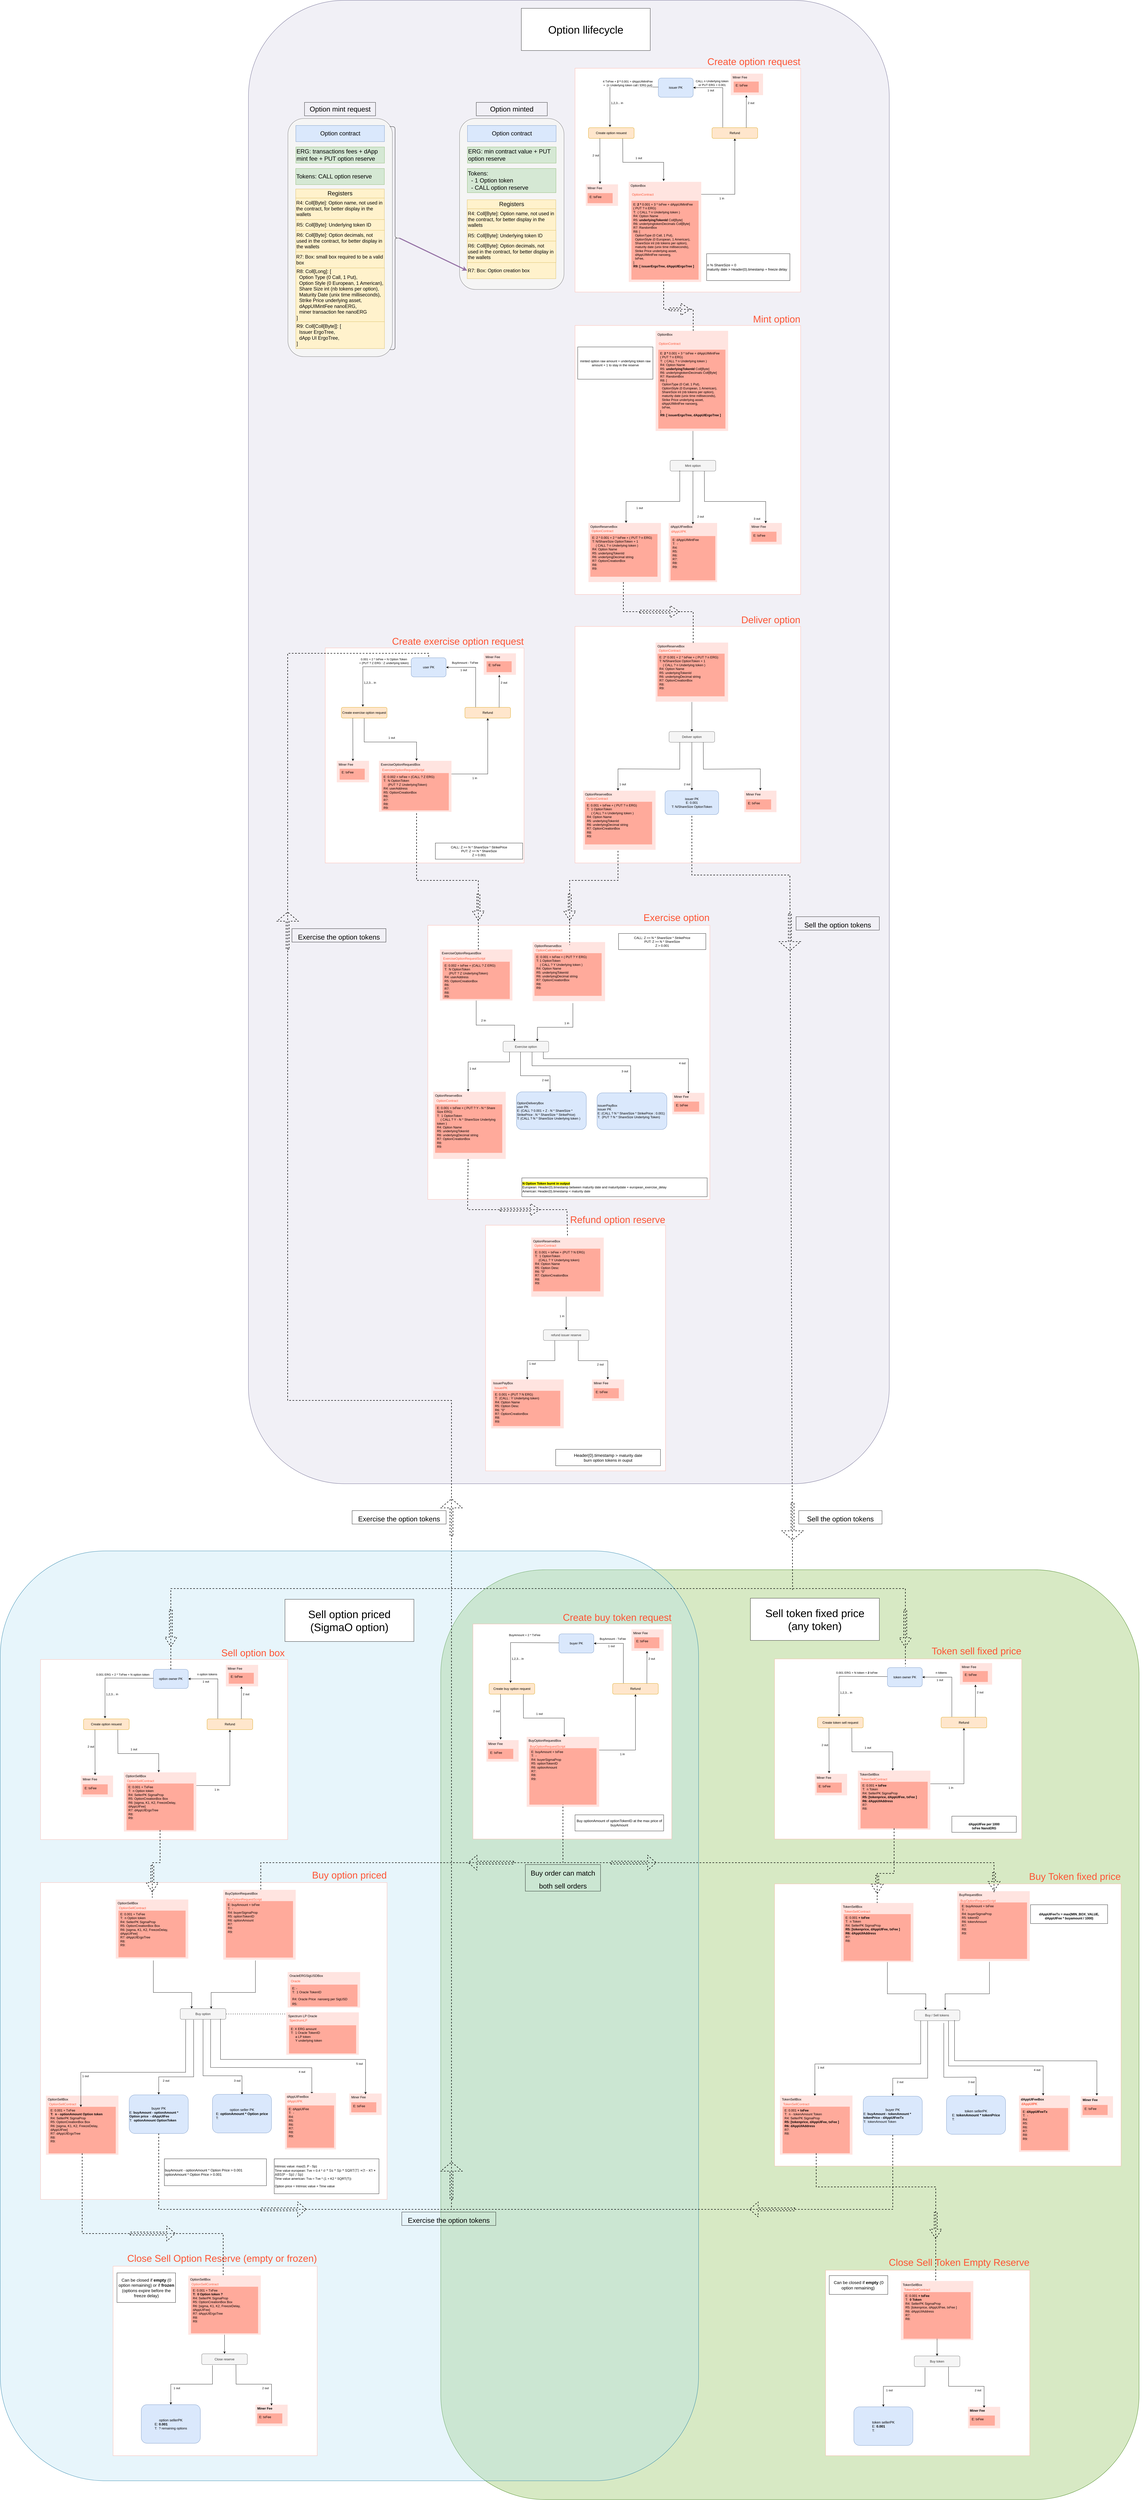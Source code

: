 <mxfile version="19.0.3" type="device"><diagram id="jIDhmsfTu5XVeC7O8vui" name="Page-1"><mxGraphModel dx="9075" dy="7238" grid="1" gridSize="10" guides="1" tooltips="1" connect="1" arrows="1" fold="1" page="1" pageScale="1" pageWidth="827" pageHeight="1169" math="0" shadow="0"><root><mxCell id="0"/><mxCell id="1" parent="0"/><mxCell id="kOIb-Fe9e4iY-3GMZ7x8-37" value="" style="rounded=1;whiteSpace=wrap;html=1;glass=0;fontSize=40;fillColor=#60a917;strokeColor=#2D7600;fillOpacity=25;fontColor=#ffffff;" vertex="1" parent="1"><mxGeometry x="1300" y="4590" width="2600" height="3460" as="geometry"/></mxCell><mxCell id="kOIb-Fe9e4iY-3GMZ7x8-35" value="" style="rounded=1;whiteSpace=wrap;html=1;glass=0;fontSize=40;fillColor=#b1ddf0;strokeColor=#10739e;fillOpacity=30;" vertex="1" parent="1"><mxGeometry x="-340" y="4520" width="2600" height="3460" as="geometry"/></mxCell><mxCell id="kOIb-Fe9e4iY-3GMZ7x8-32" value="" style="rounded=1;whiteSpace=wrap;html=1;fontSize=16;fillColor=#d0cee2;strokeColor=#56517e;glass=0;fillOpacity=30;" vertex="1" parent="1"><mxGeometry x="584" y="-1250" width="2386" height="5520" as="geometry"/></mxCell><mxCell id="AMze569faNf4FbQUWbwG-162" value="" style="rounded=0;whiteSpace=wrap;html=1;fillColor=default;strokeColor=#ffaa9c;fontFamily=Helvetica;fontSize=12;fontColor=#000000;align=left;labelBackgroundColor=none;connectable=0;container=0;allowArrows=0;" parent="1" vertex="1"><mxGeometry x="1252" y="2192" width="1050" height="1020" as="geometry"/></mxCell><mxCell id="6Ko2ZVRJ9KMkkT3Dkw62-13" value="" style="rounded=0;whiteSpace=wrap;html=1;fillColor=default;strokeColor=#ffaa9c;fontFamily=Helvetica;fontSize=12;fontColor=#000000;align=left;labelBackgroundColor=none;connectable=0;container=0;allowArrows=0;" parent="1" vertex="1"><mxGeometry x="-190" y="5754" width="1290" height="1179" as="geometry"/></mxCell><mxCell id="6Ko2ZVRJ9KMkkT3Dkw62-12" value="" style="rounded=0;whiteSpace=wrap;html=1;fillColor=default;strokeColor=#ffaa9c;fontFamily=Helvetica;fontSize=12;fontColor=#000000;align=left;labelBackgroundColor=none;connectable=0;container=0;allowArrows=0;" parent="1" vertex="1"><mxGeometry x="1800" y="-40" width="840" height="1001" as="geometry"/></mxCell><mxCell id="3g0EbB9ZKtaj6jZ4ZFDG-66" value="" style="rounded=0;whiteSpace=wrap;html=1;fillColor=default;strokeColor=#ffaa9c;fontFamily=Helvetica;fontSize=12;fontColor=#000000;align=left;labelBackgroundColor=none;connectable=0;container=0;allowArrows=0;" parent="1" vertex="1"><mxGeometry x="1800" y="-997" width="840" height="832.65" as="geometry"/></mxCell><mxCell id="3g0EbB9ZKtaj6jZ4ZFDG-73" value="issuer PK" style="rounded=1;whiteSpace=wrap;html=1;fillColor=#dae8fc;strokeColor=#6c8ebf;" parent="1" vertex="1"><mxGeometry x="2110.0" y="-960.561" width="130.0" height="71.475" as="geometry"/></mxCell><mxCell id="3g0EbB9ZKtaj6jZ4ZFDG-74" value="" style="endArrow=classic;html=1;rounded=0;exitX=0.75;exitY=1;exitDx=0;exitDy=0;" parent="1" source="3g0EbB9ZKtaj6jZ4ZFDG-78" edge="1"><mxGeometry width="50" height="50" relative="1" as="geometry"><mxPoint x="1930" y="-737.97" as="sourcePoint"/><mxPoint x="2130.0" y="-577.0" as="targetPoint"/><Array as="points"><mxPoint x="1978" y="-647.0"/><mxPoint x="2130" y="-647.0"/></Array></mxGeometry></mxCell><mxCell id="3g0EbB9ZKtaj6jZ4ZFDG-76" value="Refund" style="rounded=1;whiteSpace=wrap;html=1;fillColor=#ffe6cc;strokeColor=#d79b00;" parent="1" vertex="1"><mxGeometry x="2310" y="-775.97" width="170" height="40" as="geometry"/></mxCell><mxCell id="3g0EbB9ZKtaj6jZ4ZFDG-77" value="" style="endArrow=classic;html=1;rounded=0;entryX=1;entryY=0.5;entryDx=0;entryDy=0;" parent="1" target="3g0EbB9ZKtaj6jZ4ZFDG-73" edge="1"><mxGeometry width="50" height="50" relative="1" as="geometry"><mxPoint x="2350" y="-777.0" as="sourcePoint"/><mxPoint x="2335" y="-976.97" as="targetPoint"/><Array as="points"><mxPoint x="2350" y="-925.0"/></Array></mxGeometry></mxCell><mxCell id="3g0EbB9ZKtaj6jZ4ZFDG-78" value="Create option resuest" style="rounded=1;whiteSpace=wrap;html=1;fillColor=#ffe6cc;strokeColor=#d79b00;" parent="1" vertex="1"><mxGeometry x="1850" y="-775.97" width="170" height="40" as="geometry"/></mxCell><mxCell id="3g0EbB9ZKtaj6jZ4ZFDG-79" value="" style="endArrow=classic;html=1;rounded=0;entryX=0.5;entryY=1;entryDx=0;entryDy=0;" parent="1" target="3g0EbB9ZKtaj6jZ4ZFDG-76" edge="1"><mxGeometry width="50" height="50" relative="1" as="geometry"><mxPoint x="2270" y="-528.0" as="sourcePoint"/><mxPoint x="2395" y="-697.97" as="targetPoint"/><Array as="points"><mxPoint x="2395" y="-527.97"/></Array></mxGeometry></mxCell><mxCell id="3g0EbB9ZKtaj6jZ4ZFDG-80" value="" style="endArrow=classic;html=1;rounded=0;" parent="1" edge="1"><mxGeometry width="50" height="50" relative="1" as="geometry"><mxPoint x="2110.0" y="-926.97" as="sourcePoint"/><mxPoint x="1930.0" y="-777.97" as="targetPoint"/><Array as="points"><mxPoint x="1930" y="-927.97"/></Array></mxGeometry></mxCell><mxCell id="3g0EbB9ZKtaj6jZ4ZFDG-81" value="4 TxFee + &lt;b&gt;2 * &lt;/b&gt;0.001 + dAppUIMintFee &lt;br&gt;+&amp;nbsp; (n Underlying token call / ERG put)" style="edgeLabel;resizable=0;html=1;align=center;verticalAlign=middle;rotation=0;" parent="1" connectable="0" vertex="1"><mxGeometry x="2020.0" y="-952.621" as="geometry"><mxPoint x="-24" y="11" as="offset"/></mxGeometry></mxCell><mxCell id="3g0EbB9ZKtaj6jZ4ZFDG-82" value="1,2,3... in" style="edgeLabel;resizable=0;html=1;align=center;verticalAlign=middle;rotation=0;" parent="1" connectable="0" vertex="1"><mxGeometry x="1970" y="-867.97" as="geometry"><mxPoint x="-14" as="offset"/></mxGeometry></mxCell><mxCell id="3g0EbB9ZKtaj6jZ4ZFDG-83" value="1 out" style="edgeLabel;resizable=0;html=1;align=center;verticalAlign=middle;rotation=0;" parent="1" connectable="0" vertex="1"><mxGeometry x="2000" y="-667.0" as="geometry"><mxPoint x="37" y="4" as="offset"/></mxGeometry></mxCell><mxCell id="3g0EbB9ZKtaj6jZ4ZFDG-84" value="1 in" style="edgeLabel;resizable=0;html=1;align=center;verticalAlign=middle;rotation=0;" parent="1" connectable="0" vertex="1"><mxGeometry x="2340" y="-504.65" as="geometry"><mxPoint x="6" y="-9" as="offset"/></mxGeometry></mxCell><mxCell id="3g0EbB9ZKtaj6jZ4ZFDG-85" value="1 out" style="edgeLabel;resizable=0;html=1;align=center;verticalAlign=middle;rotation=0;" parent="1" connectable="0" vertex="1"><mxGeometry x="2250" y="-550.0" as="geometry"><mxPoint x="55" y="-365" as="offset"/></mxGeometry></mxCell><mxCell id="3g0EbB9ZKtaj6jZ4ZFDG-86" value="" style="group;allowArrows=0;" parent="1" vertex="1" connectable="0"><mxGeometry x="2380" y="-977.0" width="120" height="80" as="geometry"/></mxCell><mxCell id="3g0EbB9ZKtaj6jZ4ZFDG-87" value="&lt;div&gt;Miner Fee&lt;/div&gt;" style="rounded=0;whiteSpace=wrap;html=1;fontFamily=Helvetica;fontSize=12;strokeColor=none;fillColor=#ffe4e0;fontColor=#000000;align=left;container=0;labelBackgroundColor=none;allowArrows=0;connectable=0;verticalAlign=top;spacingLeft=5;" parent="3g0EbB9ZKtaj6jZ4ZFDG-86" vertex="1"><mxGeometry width="120" height="80" as="geometry"/></mxCell><mxCell id="3g0EbB9ZKtaj6jZ4ZFDG-88" value="" style="group;rounded=0;fontFamily=Helvetica;fontSize=12;fontColor=#000000;strokeColor=none;fillColor=none;align=left;labelBackgroundColor=none;html=1;allowArrows=0;" parent="3g0EbB9ZKtaj6jZ4ZFDG-86" vertex="1" connectable="0"><mxGeometry x="10.67" y="16" width="106.67" height="54" as="geometry"/></mxCell><mxCell id="3g0EbB9ZKtaj6jZ4ZFDG-89" value="&lt;div style=&quot;font-size: 12px&quot; align=&quot;left&quot;&gt;&lt;font style=&quot;font-size: 12px&quot; color=&quot;#000000&quot;&gt;E: txFee&lt;/font&gt;&lt;/div&gt;&lt;div style=&quot;font-size: 12px&quot; align=&quot;left&quot;&gt;&lt;br&gt;&lt;/div&gt;" style="rounded=0;whiteSpace=wrap;html=1;fontFamily=Helvetica;fontSize=24;fontColor=#000000;strokeColor=none;fillColor=#ffaa9b;align=left;labelBackgroundColor=none;allowArrows=0;verticalAlign=top;spacingLeft=5;" parent="3g0EbB9ZKtaj6jZ4ZFDG-88" vertex="1"><mxGeometry y="13.5" width="93.336" height="40.5" as="geometry"/></mxCell><mxCell id="3g0EbB9ZKtaj6jZ4ZFDG-90" value="" style="endArrow=classic;html=1;rounded=0;exitX=0.75;exitY=0;exitDx=0;exitDy=0;" parent="1" source="3g0EbB9ZKtaj6jZ4ZFDG-76" edge="1"><mxGeometry width="50" height="50" relative="1" as="geometry"><mxPoint x="2650" y="-517.0" as="sourcePoint"/><mxPoint x="2438" y="-897.0" as="targetPoint"/></mxGeometry></mxCell><mxCell id="3g0EbB9ZKtaj6jZ4ZFDG-91" value="2 out" style="edgeLabel;resizable=0;html=1;align=center;verticalAlign=middle;rotation=0;" parent="1" connectable="0" vertex="1"><mxGeometry x="2400" y="-503.68" as="geometry"><mxPoint x="55" y="-365" as="offset"/></mxGeometry></mxCell><mxCell id="3g0EbB9ZKtaj6jZ4ZFDG-92" value="" style="group;allowArrows=0;" parent="1" vertex="1" connectable="0"><mxGeometry x="1840" y="-565.0" width="120" height="80" as="geometry"/></mxCell><mxCell id="3g0EbB9ZKtaj6jZ4ZFDG-93" value="&lt;div&gt;Miner Fee&lt;/div&gt;" style="rounded=0;whiteSpace=wrap;html=1;fontFamily=Helvetica;fontSize=12;strokeColor=none;fillColor=#ffe4e0;fontColor=#000000;align=left;container=0;labelBackgroundColor=none;allowArrows=0;connectable=0;verticalAlign=top;spacingLeft=5;" parent="3g0EbB9ZKtaj6jZ4ZFDG-92" vertex="1"><mxGeometry width="120" height="80" as="geometry"/></mxCell><mxCell id="3g0EbB9ZKtaj6jZ4ZFDG-94" value="" style="group;rounded=0;fontFamily=Helvetica;fontSize=12;fontColor=#000000;strokeColor=none;fillColor=none;align=left;labelBackgroundColor=none;html=1;allowArrows=0;" parent="3g0EbB9ZKtaj6jZ4ZFDG-92" vertex="1" connectable="0"><mxGeometry x="6.67" y="20" width="106.67" height="50" as="geometry"/></mxCell><mxCell id="3g0EbB9ZKtaj6jZ4ZFDG-95" value="&lt;div style=&quot;font-size: 12px&quot; align=&quot;left&quot;&gt;&lt;font style=&quot;font-size: 12px&quot; color=&quot;#000000&quot;&gt;E: txFee&lt;/font&gt;&lt;/div&gt;&lt;div style=&quot;font-size: 12px&quot; align=&quot;left&quot;&gt;&lt;br&gt;&lt;/div&gt;" style="rounded=0;whiteSpace=wrap;html=1;fontFamily=Helvetica;fontSize=24;fontColor=#000000;strokeColor=none;fillColor=#ffaa9b;align=left;labelBackgroundColor=none;allowArrows=0;verticalAlign=top;spacingLeft=5;" parent="3g0EbB9ZKtaj6jZ4ZFDG-94" vertex="1"><mxGeometry y="12.5" width="93.336" height="37.5" as="geometry"/></mxCell><mxCell id="3g0EbB9ZKtaj6jZ4ZFDG-96" value="" style="endArrow=classic;html=1;rounded=0;exitX=0.25;exitY=1;exitDx=0;exitDy=0;" parent="1" source="3g0EbB9ZKtaj6jZ4ZFDG-78" edge="1"><mxGeometry width="50" height="50" relative="1" as="geometry"><mxPoint x="2650" y="-517.0" as="sourcePoint"/><mxPoint x="1893" y="-567.0" as="targetPoint"/></mxGeometry></mxCell><mxCell id="3g0EbB9ZKtaj6jZ4ZFDG-97" value="CALL n Underlying token &lt;br&gt;or PUT ERG + 0.001" style="edgeLabel;resizable=0;html=1;align=center;verticalAlign=middle;rotation=0;" parent="1" connectable="0" vertex="1"><mxGeometry x="2340.0" y="-937.001" as="geometry"><mxPoint x="-30" y="-5" as="offset"/></mxGeometry></mxCell><mxCell id="3g0EbB9ZKtaj6jZ4ZFDG-98" value="2 out" style="edgeLabel;resizable=0;html=1;align=center;verticalAlign=middle;rotation=0;" parent="1" connectable="0" vertex="1"><mxGeometry x="1840" y="-677.0" as="geometry"><mxPoint x="37" y="4" as="offset"/></mxGeometry></mxCell><mxCell id="3g0EbB9ZKtaj6jZ4ZFDG-99" value="&lt;font style=&quot;font-size: 36px&quot;&gt;Create option request&lt;br&gt;&lt;/font&gt;" style="text;html=1;align=right;verticalAlign=middle;resizable=0;points=[];autosize=1;strokeColor=none;fillColor=none;fontSize=12;fontFamily=Helvetica;fontColor=#fe5535;rounded=0;labelBackgroundColor=none;connectable=0;allowArrows=0;" parent="1" vertex="1"><mxGeometry x="2280" y="-1037" width="360" height="30" as="geometry"/></mxCell><mxCell id="3g0EbB9ZKtaj6jZ4ZFDG-101" value="&lt;font style=&quot;font-size: 36px&quot;&gt;Mint option&lt;br&gt;&lt;/font&gt;" style="text;html=1;align=right;verticalAlign=middle;resizable=0;points=[];autosize=1;strokeColor=none;fillColor=none;fontSize=12;fontFamily=Helvetica;fontColor=#fe5535;rounded=0;labelBackgroundColor=none;connectable=0;allowArrows=0;" parent="1" vertex="1"><mxGeometry x="2450" y="-79" width="190" height="30" as="geometry"/></mxCell><mxCell id="3g0EbB9ZKtaj6jZ4ZFDG-108" value="Mint option" style="rounded=1;whiteSpace=wrap;html=1;fillColor=#f5f5f5;strokeColor=#666666;fontColor=#333333;" parent="1" vertex="1"><mxGeometry x="2154" y="462" width="170" height="40" as="geometry"/></mxCell><mxCell id="3g0EbB9ZKtaj6jZ4ZFDG-109" value="" style="endArrow=classic;html=1;rounded=0;fontSize=12;entryX=0.5;entryY=0;entryDx=0;entryDy=0;" parent="1" target="3g0EbB9ZKtaj6jZ4ZFDG-108" edge="1"><mxGeometry width="50" height="50" relative="1" as="geometry"><mxPoint x="2239" y="352" as="sourcePoint"/><mxPoint x="2024" y="682" as="targetPoint"/></mxGeometry></mxCell><mxCell id="3g0EbB9ZKtaj6jZ4ZFDG-110" value="" style="endArrow=classic;html=1;rounded=0;fontSize=12;" parent="1" edge="1"><mxGeometry width="50" height="50" relative="1" as="geometry"><mxPoint x="2190" y="500" as="sourcePoint"/><mxPoint x="1990" y="695" as="targetPoint"/><Array as="points"><mxPoint x="2190" y="615"/><mxPoint x="1990" y="615"/></Array></mxGeometry></mxCell><mxCell id="3g0EbB9ZKtaj6jZ4ZFDG-113" value="" style="group;allowArrows=0;" parent="1" vertex="1" connectable="0"><mxGeometry x="2450" y="695" width="120" height="80" as="geometry"/></mxCell><mxCell id="3g0EbB9ZKtaj6jZ4ZFDG-114" value="&lt;div&gt;Miner Fee&lt;/div&gt;" style="rounded=0;whiteSpace=wrap;html=1;fontFamily=Helvetica;fontSize=12;strokeColor=none;fillColor=#ffe4e0;fontColor=#000000;align=left;container=0;labelBackgroundColor=none;allowArrows=0;connectable=0;verticalAlign=top;spacingLeft=5;" parent="3g0EbB9ZKtaj6jZ4ZFDG-113" vertex="1"><mxGeometry width="120" height="80" as="geometry"/></mxCell><mxCell id="3g0EbB9ZKtaj6jZ4ZFDG-115" value="" style="group;rounded=0;fontFamily=Helvetica;fontSize=12;fontColor=#000000;strokeColor=none;fillColor=none;align=left;labelBackgroundColor=none;html=1;allowArrows=0;" parent="3g0EbB9ZKtaj6jZ4ZFDG-113" vertex="1" connectable="0"><mxGeometry x="6.67" y="20" width="106.67" height="50" as="geometry"/></mxCell><mxCell id="3g0EbB9ZKtaj6jZ4ZFDG-116" value="&lt;div style=&quot;font-size: 12px&quot; align=&quot;left&quot;&gt;&lt;font style=&quot;font-size: 12px&quot; color=&quot;#000000&quot;&gt;E: txFee&lt;/font&gt;&lt;/div&gt;&lt;div style=&quot;font-size: 12px&quot; align=&quot;left&quot;&gt;&lt;br&gt;&lt;/div&gt;" style="rounded=0;whiteSpace=wrap;html=1;fontFamily=Helvetica;fontSize=24;fontColor=#000000;strokeColor=none;fillColor=#ffaa9b;align=left;labelBackgroundColor=none;allowArrows=0;verticalAlign=top;spacingLeft=5;" parent="3g0EbB9ZKtaj6jZ4ZFDG-115" vertex="1"><mxGeometry y="12.5" width="93.336" height="37.5" as="geometry"/></mxCell><mxCell id="3g0EbB9ZKtaj6jZ4ZFDG-117" value="1 out" style="edgeLabel;resizable=0;html=1;align=center;verticalAlign=middle;rotation=0;" parent="1" connectable="0" vertex="1"><mxGeometry x="2003" y="635" as="geometry"><mxPoint x="37" y="4" as="offset"/></mxGeometry></mxCell><mxCell id="3g0EbB9ZKtaj6jZ4ZFDG-119" value="3 out" style="edgeLabel;resizable=0;html=1;align=center;verticalAlign=middle;rotation=0;" parent="1" connectable="0" vertex="1"><mxGeometry x="2440" y="674.99" as="geometry"><mxPoint x="37" y="4" as="offset"/></mxGeometry></mxCell><mxCell id="3g0EbB9ZKtaj6jZ4ZFDG-130" value="" style="rounded=0;whiteSpace=wrap;html=1;fillColor=default;strokeColor=#ffaa9c;fontFamily=Helvetica;fontSize=12;fontColor=#000000;align=left;labelBackgroundColor=none;connectable=0;container=0;allowArrows=0;" parent="1" vertex="1"><mxGeometry x="1420" y="4792" width="740" height="800" as="geometry"/></mxCell><mxCell id="3g0EbB9ZKtaj6jZ4ZFDG-136" value="buyer PK" style="rounded=1;whiteSpace=wrap;html=1;fillColor=#dae8fc;strokeColor=#6c8ebf;" parent="1" vertex="1"><mxGeometry x="1740.0" y="4828.439" width="130.0" height="71.475" as="geometry"/></mxCell><mxCell id="3g0EbB9ZKtaj6jZ4ZFDG-137" value="" style="endArrow=classic;html=1;rounded=0;exitX=0.75;exitY=1;exitDx=0;exitDy=0;" parent="1" source="3g0EbB9ZKtaj6jZ4ZFDG-140" edge="1"><mxGeometry width="50" height="50" relative="1" as="geometry"><mxPoint x="1560" y="5051.03" as="sourcePoint"/><mxPoint x="1760" y="5212" as="targetPoint"/><Array as="points"><mxPoint x="1608" y="5142"/><mxPoint x="1760" y="5142"/></Array></mxGeometry></mxCell><mxCell id="3g0EbB9ZKtaj6jZ4ZFDG-138" value="Refund" style="rounded=1;whiteSpace=wrap;html=1;fillColor=#ffe6cc;strokeColor=#d79b00;" parent="1" vertex="1"><mxGeometry x="1940" y="5013.03" width="170" height="40" as="geometry"/></mxCell><mxCell id="3g0EbB9ZKtaj6jZ4ZFDG-139" value="" style="endArrow=classic;html=1;rounded=0;entryX=1;entryY=0.5;entryDx=0;entryDy=0;" parent="1" target="3g0EbB9ZKtaj6jZ4ZFDG-136" edge="1"><mxGeometry width="50" height="50" relative="1" as="geometry"><mxPoint x="1980" y="5012" as="sourcePoint"/><mxPoint x="1965" y="4812.03" as="targetPoint"/><Array as="points"><mxPoint x="1980" y="4864"/></Array></mxGeometry></mxCell><mxCell id="3g0EbB9ZKtaj6jZ4ZFDG-140" value="Create buy option request" style="rounded=1;whiteSpace=wrap;html=1;fillColor=#ffe6cc;strokeColor=#d79b00;" parent="1" vertex="1"><mxGeometry x="1480" y="5013.03" width="170" height="40" as="geometry"/></mxCell><mxCell id="3g0EbB9ZKtaj6jZ4ZFDG-141" value="" style="endArrow=classic;html=1;rounded=0;entryX=0.5;entryY=1;entryDx=0;entryDy=0;" parent="1" target="3g0EbB9ZKtaj6jZ4ZFDG-138" edge="1"><mxGeometry width="50" height="50" relative="1" as="geometry"><mxPoint x="1890" y="5261" as="sourcePoint"/><mxPoint x="2025" y="5091.03" as="targetPoint"/><Array as="points"><mxPoint x="2025" y="5261.03"/></Array></mxGeometry></mxCell><mxCell id="3g0EbB9ZKtaj6jZ4ZFDG-142" value="" style="endArrow=classic;html=1;rounded=0;" parent="1" edge="1"><mxGeometry width="50" height="50" relative="1" as="geometry"><mxPoint x="1740" y="4862.03" as="sourcePoint"/><mxPoint x="1560" y="5011.03" as="targetPoint"/><Array as="points"><mxPoint x="1560" y="4861.03"/></Array></mxGeometry></mxCell><mxCell id="3g0EbB9ZKtaj6jZ4ZFDG-143" value="BuyAmount + 2 * TxFee" style="edgeLabel;resizable=0;html=1;align=center;verticalAlign=middle;rotation=0;" parent="1" connectable="0" vertex="1"><mxGeometry x="1660.0" y="4836.379" as="geometry"><mxPoint x="-48" y="-4" as="offset"/></mxGeometry></mxCell><mxCell id="3g0EbB9ZKtaj6jZ4ZFDG-144" value="1,2,3... in" style="edgeLabel;resizable=0;html=1;align=center;verticalAlign=middle;rotation=0;" parent="1" connectable="0" vertex="1"><mxGeometry x="1600" y="4921.03" as="geometry"><mxPoint x="-14" as="offset"/></mxGeometry></mxCell><mxCell id="3g0EbB9ZKtaj6jZ4ZFDG-145" value="1 out" style="edgeLabel;resizable=0;html=1;align=center;verticalAlign=middle;rotation=0;" parent="1" connectable="0" vertex="1"><mxGeometry x="1630" y="5122" as="geometry"><mxPoint x="37" y="4" as="offset"/></mxGeometry></mxCell><mxCell id="3g0EbB9ZKtaj6jZ4ZFDG-146" value="1 in" style="edgeLabel;resizable=0;html=1;align=center;verticalAlign=middle;rotation=0;" parent="1" connectable="0" vertex="1"><mxGeometry x="1970" y="5284.35" as="geometry"><mxPoint x="6" y="-9" as="offset"/></mxGeometry></mxCell><mxCell id="3g0EbB9ZKtaj6jZ4ZFDG-147" value="1 out" style="edgeLabel;resizable=0;html=1;align=center;verticalAlign=middle;rotation=0;" parent="1" connectable="0" vertex="1"><mxGeometry x="1880" y="5239" as="geometry"><mxPoint x="55" y="-365" as="offset"/></mxGeometry></mxCell><mxCell id="3g0EbB9ZKtaj6jZ4ZFDG-148" value="" style="group;allowArrows=0;" parent="1" vertex="1" connectable="0"><mxGeometry x="2010" y="4812" width="120" height="80" as="geometry"/></mxCell><mxCell id="3g0EbB9ZKtaj6jZ4ZFDG-149" value="&lt;div&gt;Miner Fee&lt;/div&gt;" style="rounded=0;whiteSpace=wrap;html=1;fontFamily=Helvetica;fontSize=12;strokeColor=none;fillColor=#ffe4e0;fontColor=#000000;align=left;container=0;labelBackgroundColor=none;allowArrows=0;connectable=0;verticalAlign=top;spacingLeft=5;" parent="3g0EbB9ZKtaj6jZ4ZFDG-148" vertex="1"><mxGeometry width="120" height="80" as="geometry"/></mxCell><mxCell id="3g0EbB9ZKtaj6jZ4ZFDG-150" value="" style="group;rounded=0;fontFamily=Helvetica;fontSize=12;fontColor=#000000;strokeColor=none;fillColor=none;align=left;labelBackgroundColor=none;html=1;allowArrows=0;" parent="3g0EbB9ZKtaj6jZ4ZFDG-148" vertex="1" connectable="0"><mxGeometry x="10.67" y="16" width="106.67" height="54" as="geometry"/></mxCell><mxCell id="3g0EbB9ZKtaj6jZ4ZFDG-151" value="&lt;div style=&quot;font-size: 12px&quot; align=&quot;left&quot;&gt;&lt;font style=&quot;font-size: 12px&quot; color=&quot;#000000&quot;&gt;E: txFee&lt;/font&gt;&lt;/div&gt;&lt;div style=&quot;font-size: 12px&quot; align=&quot;left&quot;&gt;&lt;br&gt;&lt;/div&gt;" style="rounded=0;whiteSpace=wrap;html=1;fontFamily=Helvetica;fontSize=24;fontColor=#000000;strokeColor=none;fillColor=#ffaa9b;align=left;labelBackgroundColor=none;allowArrows=0;verticalAlign=top;spacingLeft=5;" parent="3g0EbB9ZKtaj6jZ4ZFDG-150" vertex="1"><mxGeometry y="13.5" width="93.336" height="40.5" as="geometry"/></mxCell><mxCell id="3g0EbB9ZKtaj6jZ4ZFDG-152" value="" style="endArrow=classic;html=1;rounded=0;exitX=0.75;exitY=0;exitDx=0;exitDy=0;" parent="1" source="3g0EbB9ZKtaj6jZ4ZFDG-138" edge="1"><mxGeometry width="50" height="50" relative="1" as="geometry"><mxPoint x="2280" y="5272" as="sourcePoint"/><mxPoint x="2068" y="4892" as="targetPoint"/></mxGeometry></mxCell><mxCell id="3g0EbB9ZKtaj6jZ4ZFDG-153" value="2 out" style="edgeLabel;resizable=0;html=1;align=center;verticalAlign=middle;rotation=0;" parent="1" connectable="0" vertex="1"><mxGeometry x="2030" y="5285.32" as="geometry"><mxPoint x="55" y="-365" as="offset"/></mxGeometry></mxCell><mxCell id="3g0EbB9ZKtaj6jZ4ZFDG-154" value="" style="group;allowArrows=0;" parent="1" vertex="1" connectable="0"><mxGeometry x="1470" y="5224" width="120" height="80" as="geometry"/></mxCell><mxCell id="3g0EbB9ZKtaj6jZ4ZFDG-155" value="&lt;div&gt;Miner Fee&lt;/div&gt;" style="rounded=0;whiteSpace=wrap;html=1;fontFamily=Helvetica;fontSize=12;strokeColor=none;fillColor=#ffe4e0;fontColor=#000000;align=left;container=0;labelBackgroundColor=none;allowArrows=0;connectable=0;verticalAlign=top;spacingLeft=5;" parent="3g0EbB9ZKtaj6jZ4ZFDG-154" vertex="1"><mxGeometry width="120" height="80" as="geometry"/></mxCell><mxCell id="3g0EbB9ZKtaj6jZ4ZFDG-156" value="" style="group;rounded=0;fontFamily=Helvetica;fontSize=12;fontColor=#000000;strokeColor=none;fillColor=none;align=left;labelBackgroundColor=none;html=1;allowArrows=0;" parent="3g0EbB9ZKtaj6jZ4ZFDG-154" vertex="1" connectable="0"><mxGeometry x="6.67" y="20" width="106.67" height="50" as="geometry"/></mxCell><mxCell id="3g0EbB9ZKtaj6jZ4ZFDG-157" value="&lt;div style=&quot;font-size: 12px&quot; align=&quot;left&quot;&gt;&lt;font style=&quot;font-size: 12px&quot; color=&quot;#000000&quot;&gt;E: txFee&lt;/font&gt;&lt;/div&gt;&lt;div style=&quot;font-size: 12px&quot; align=&quot;left&quot;&gt;&lt;br&gt;&lt;/div&gt;" style="rounded=0;whiteSpace=wrap;html=1;fontFamily=Helvetica;fontSize=24;fontColor=#000000;strokeColor=none;fillColor=#ffaa9b;align=left;labelBackgroundColor=none;allowArrows=0;verticalAlign=top;spacingLeft=5;" parent="3g0EbB9ZKtaj6jZ4ZFDG-156" vertex="1"><mxGeometry y="12.5" width="93.336" height="37.5" as="geometry"/></mxCell><mxCell id="3g0EbB9ZKtaj6jZ4ZFDG-158" value="" style="endArrow=classic;html=1;rounded=0;exitX=0.25;exitY=1;exitDx=0;exitDy=0;" parent="1" source="3g0EbB9ZKtaj6jZ4ZFDG-140" edge="1"><mxGeometry width="50" height="50" relative="1" as="geometry"><mxPoint x="2280" y="5272" as="sourcePoint"/><mxPoint x="1523" y="5222" as="targetPoint"/></mxGeometry></mxCell><mxCell id="3g0EbB9ZKtaj6jZ4ZFDG-159" value="BuyAmount - TxFee" style="edgeLabel;resizable=0;html=1;align=center;verticalAlign=middle;rotation=0;" parent="1" connectable="0" vertex="1"><mxGeometry x="1970.0" y="4851.999" as="geometry"><mxPoint x="-30" y="-5" as="offset"/></mxGeometry></mxCell><mxCell id="3g0EbB9ZKtaj6jZ4ZFDG-160" value="2 out" style="edgeLabel;resizable=0;html=1;align=center;verticalAlign=middle;rotation=0;" parent="1" connectable="0" vertex="1"><mxGeometry x="1470" y="5112" as="geometry"><mxPoint x="37" y="4" as="offset"/></mxGeometry></mxCell><mxCell id="3g0EbB9ZKtaj6jZ4ZFDG-161" value="&lt;font style=&quot;font-size: 36px&quot;&gt;Create buy token request&lt;br&gt;&lt;/font&gt;" style="text;html=1;align=right;verticalAlign=middle;resizable=0;points=[];autosize=1;strokeColor=none;fillColor=none;fontSize=12;fontFamily=Helvetica;fontColor=#fe5535;rounded=0;labelBackgroundColor=none;connectable=0;allowArrows=0;" parent="1" vertex="1"><mxGeometry x="1740" y="4752" width="420" height="30" as="geometry"/></mxCell><mxCell id="3g0EbB9ZKtaj6jZ4ZFDG-162" value="" style="group;allowArrows=0;" parent="1" vertex="1" connectable="0"><mxGeometry x="1620" y="5212" width="270" height="260" as="geometry"/></mxCell><mxCell id="3g0EbB9ZKtaj6jZ4ZFDG-163" value="&lt;div&gt;BuyOptionRequestBox&lt;/div&gt;" style="rounded=0;whiteSpace=wrap;html=1;fontFamily=Helvetica;fontSize=12;strokeColor=none;fillColor=#ffe4e0;fontColor=#000000;align=left;container=0;labelBackgroundColor=none;allowArrows=0;connectable=0;verticalAlign=top;spacingLeft=5;" parent="3g0EbB9ZKtaj6jZ4ZFDG-162" vertex="1"><mxGeometry width="270" height="260" as="geometry"/></mxCell><mxCell id="3g0EbB9ZKtaj6jZ4ZFDG-164" value="" style="group;rounded=0;fontFamily=Helvetica;fontSize=12;fontColor=#000000;strokeColor=none;fillColor=none;align=left;labelBackgroundColor=none;html=1;allowArrows=0;" parent="3g0EbB9ZKtaj6jZ4ZFDG-162" vertex="1" connectable="0"><mxGeometry x="10" y="22.048" width="250" height="231.111" as="geometry"/></mxCell><mxCell id="3g0EbB9ZKtaj6jZ4ZFDG-165" value="&lt;div style=&quot;font-size: 12px&quot; align=&quot;left&quot;&gt;&lt;font style=&quot;font-size: 12px&quot; color=&quot;#000000&quot;&gt;E: buyAmount + txFee&lt;/font&gt;&lt;/div&gt;&lt;div style=&quot;font-size: 12px&quot; align=&quot;left&quot;&gt;&lt;font style=&quot;font-size: 12px&quot; color=&quot;#000000&quot;&gt;T:&amp;nbsp; -&lt;/font&gt;&lt;/div&gt;&lt;div style=&quot;font-size: 12px&quot; align=&quot;left&quot;&gt;&lt;font style=&quot;font-size: 12px&quot; color=&quot;#000000&quot;&gt;R4: buyerSigmaProp&lt;/font&gt;&lt;/div&gt;&lt;div style=&quot;font-size: 12px&quot; align=&quot;left&quot;&gt;&lt;font style=&quot;font-size: 12px&quot; color=&quot;#000000&quot;&gt;R5: optionTokenID&lt;/font&gt;&lt;/div&gt;&lt;div style=&quot;font-size: 12px&quot; align=&quot;left&quot;&gt;R6: optionAmount&lt;/div&gt;&lt;div style=&quot;font-size: 12px&quot; align=&quot;left&quot;&gt;R7:&amp;nbsp;&lt;/div&gt;&lt;div style=&quot;font-size: 12px&quot; align=&quot;left&quot;&gt;R8:&amp;nbsp;&lt;/div&gt;&lt;div style=&quot;font-size: 12px&quot; align=&quot;left&quot;&gt;R9:&amp;nbsp;&lt;/div&gt;" style="rounded=0;whiteSpace=wrap;html=1;fontFamily=Helvetica;fontSize=24;fontColor=#000000;strokeColor=none;fillColor=#ffaa9b;align=left;labelBackgroundColor=none;allowArrows=0;verticalAlign=top;spacingLeft=5;" parent="3g0EbB9ZKtaj6jZ4ZFDG-164" vertex="1"><mxGeometry y="19.97" width="250" height="210.03" as="geometry"/></mxCell><mxCell id="3g0EbB9ZKtaj6jZ4ZFDG-166" value="BuyOptionRequestScript" style="text;html=1;align=left;verticalAlign=middle;resizable=0;points=[];autosize=1;strokeColor=none;fillColor=none;fontSize=12;fontFamily=Helvetica;fontColor=#ff5536;rounded=0;labelBackgroundColor=none;allowArrows=0;connectable=0;" parent="3g0EbB9ZKtaj6jZ4ZFDG-164" vertex="1"><mxGeometry y="4.248" width="150" height="20" as="geometry"/></mxCell><mxCell id="3g0EbB9ZKtaj6jZ4ZFDG-167" value="" style="rounded=0;whiteSpace=wrap;html=1;fillColor=default;strokeColor=#ffaa9c;fontFamily=Helvetica;fontSize=12;fontColor=#000000;align=left;labelBackgroundColor=none;connectable=0;container=0;allowArrows=0;" parent="1" vertex="1"><mxGeometry x="870" y="1160" width="740" height="800" as="geometry"/></mxCell><mxCell id="3g0EbB9ZKtaj6jZ4ZFDG-168" value="user PK" style="rounded=1;whiteSpace=wrap;html=1;fillColor=#dae8fc;strokeColor=#6c8ebf;" parent="1" vertex="1"><mxGeometry x="1190.0" y="1196.439" width="130.0" height="71.475" as="geometry"/></mxCell><mxCell id="3g0EbB9ZKtaj6jZ4ZFDG-169" value="" style="endArrow=classic;html=1;rounded=0;exitX=0.5;exitY=1;exitDx=0;exitDy=0;" parent="1" source="3g0EbB9ZKtaj6jZ4ZFDG-172" edge="1"><mxGeometry width="50" height="50" relative="1" as="geometry"><mxPoint x="1010" y="1419.03" as="sourcePoint"/><mxPoint x="1210" y="1580" as="targetPoint"/><Array as="points"><mxPoint x="1015" y="1510"/><mxPoint x="1210" y="1510"/></Array></mxGeometry></mxCell><mxCell id="3g0EbB9ZKtaj6jZ4ZFDG-170" value="Refund" style="rounded=1;whiteSpace=wrap;html=1;fillColor=#ffe6cc;strokeColor=#d79b00;" parent="1" vertex="1"><mxGeometry x="1390" y="1381.03" width="170" height="40" as="geometry"/></mxCell><mxCell id="3g0EbB9ZKtaj6jZ4ZFDG-171" value="" style="endArrow=classic;html=1;rounded=0;entryX=1;entryY=0.5;entryDx=0;entryDy=0;" parent="1" target="3g0EbB9ZKtaj6jZ4ZFDG-168" edge="1"><mxGeometry width="50" height="50" relative="1" as="geometry"><mxPoint x="1430" y="1380" as="sourcePoint"/><mxPoint x="1415" y="1180.03" as="targetPoint"/><Array as="points"><mxPoint x="1430" y="1232"/></Array></mxGeometry></mxCell><mxCell id="3g0EbB9ZKtaj6jZ4ZFDG-172" value="Create exercise option request" style="rounded=1;whiteSpace=wrap;html=1;fillColor=#ffe6cc;strokeColor=#d79b00;" parent="1" vertex="1"><mxGeometry x="930" y="1381.03" width="170" height="40" as="geometry"/></mxCell><mxCell id="3g0EbB9ZKtaj6jZ4ZFDG-173" value="" style="endArrow=classic;html=1;rounded=0;entryX=0.5;entryY=1;entryDx=0;entryDy=0;" parent="1" target="3g0EbB9ZKtaj6jZ4ZFDG-170" edge="1"><mxGeometry width="50" height="50" relative="1" as="geometry"><mxPoint x="1340" y="1629" as="sourcePoint"/><mxPoint x="1475" y="1459.03" as="targetPoint"/><Array as="points"><mxPoint x="1475" y="1629.03"/></Array></mxGeometry></mxCell><mxCell id="3g0EbB9ZKtaj6jZ4ZFDG-174" value="" style="endArrow=classic;html=1;rounded=0;" parent="1" edge="1"><mxGeometry width="50" height="50" relative="1" as="geometry"><mxPoint x="1190" y="1230.03" as="sourcePoint"/><mxPoint x="1010" y="1379.03" as="targetPoint"/><Array as="points"><mxPoint x="1010" y="1230"/></Array></mxGeometry></mxCell><mxCell id="3g0EbB9ZKtaj6jZ4ZFDG-175" value="0.001 + 2 * txFee + N Option Token &lt;br&gt;+ (PUT ? Z ERG : Z underlying token)" style="edgeLabel;resizable=0;html=1;align=center;verticalAlign=middle;rotation=0;" parent="1" connectable="0" vertex="1"><mxGeometry x="1112.0" y="1197.379" as="geometry"><mxPoint x="-24" y="11" as="offset"/></mxGeometry></mxCell><mxCell id="3g0EbB9ZKtaj6jZ4ZFDG-176" value="1,2,3... in" style="edgeLabel;resizable=0;html=1;align=center;verticalAlign=middle;rotation=0;" parent="1" connectable="0" vertex="1"><mxGeometry x="1050" y="1289.03" as="geometry"><mxPoint x="-14" as="offset"/></mxGeometry></mxCell><mxCell id="3g0EbB9ZKtaj6jZ4ZFDG-177" value="1 out" style="edgeLabel;resizable=0;html=1;align=center;verticalAlign=middle;rotation=0;" parent="1" connectable="0" vertex="1"><mxGeometry x="1080" y="1490" as="geometry"><mxPoint x="37" y="4" as="offset"/></mxGeometry></mxCell><mxCell id="3g0EbB9ZKtaj6jZ4ZFDG-178" value="1 in" style="edgeLabel;resizable=0;html=1;align=center;verticalAlign=middle;rotation=0;" parent="1" connectable="0" vertex="1"><mxGeometry x="1420" y="1652.35" as="geometry"><mxPoint x="6" y="-9" as="offset"/></mxGeometry></mxCell><mxCell id="3g0EbB9ZKtaj6jZ4ZFDG-179" value="1 out" style="edgeLabel;resizable=0;html=1;align=center;verticalAlign=middle;rotation=0;" parent="1" connectable="0" vertex="1"><mxGeometry x="1330" y="1607" as="geometry"><mxPoint x="55" y="-365" as="offset"/></mxGeometry></mxCell><mxCell id="3g0EbB9ZKtaj6jZ4ZFDG-180" value="" style="group;allowArrows=0;" parent="1" vertex="1" connectable="0"><mxGeometry x="1460" y="1180" width="120" height="80" as="geometry"/></mxCell><mxCell id="3g0EbB9ZKtaj6jZ4ZFDG-181" value="&lt;div&gt;Miner Fee&lt;/div&gt;" style="rounded=0;whiteSpace=wrap;html=1;fontFamily=Helvetica;fontSize=12;strokeColor=none;fillColor=#ffe4e0;fontColor=#000000;align=left;container=0;labelBackgroundColor=none;allowArrows=0;connectable=0;verticalAlign=top;spacingLeft=5;" parent="3g0EbB9ZKtaj6jZ4ZFDG-180" vertex="1"><mxGeometry width="120" height="80" as="geometry"/></mxCell><mxCell id="3g0EbB9ZKtaj6jZ4ZFDG-182" value="" style="group;rounded=0;fontFamily=Helvetica;fontSize=12;fontColor=#000000;strokeColor=none;fillColor=none;align=left;labelBackgroundColor=none;html=1;allowArrows=0;" parent="3g0EbB9ZKtaj6jZ4ZFDG-180" vertex="1" connectable="0"><mxGeometry x="10.67" y="16" width="106.67" height="54" as="geometry"/></mxCell><mxCell id="3g0EbB9ZKtaj6jZ4ZFDG-183" value="&lt;div style=&quot;font-size: 12px&quot; align=&quot;left&quot;&gt;&lt;font style=&quot;font-size: 12px&quot; color=&quot;#000000&quot;&gt;E: txFee&lt;/font&gt;&lt;/div&gt;&lt;div style=&quot;font-size: 12px&quot; align=&quot;left&quot;&gt;&lt;br&gt;&lt;/div&gt;" style="rounded=0;whiteSpace=wrap;html=1;fontFamily=Helvetica;fontSize=24;fontColor=#000000;strokeColor=none;fillColor=#ffaa9b;align=left;labelBackgroundColor=none;allowArrows=0;verticalAlign=top;spacingLeft=5;" parent="3g0EbB9ZKtaj6jZ4ZFDG-182" vertex="1"><mxGeometry y="13.5" width="93.336" height="40.5" as="geometry"/></mxCell><mxCell id="3g0EbB9ZKtaj6jZ4ZFDG-184" value="" style="endArrow=classic;html=1;rounded=0;exitX=0.75;exitY=0;exitDx=0;exitDy=0;" parent="1" source="3g0EbB9ZKtaj6jZ4ZFDG-170" edge="1"><mxGeometry width="50" height="50" relative="1" as="geometry"><mxPoint x="1730" y="1640" as="sourcePoint"/><mxPoint x="1518" y="1260" as="targetPoint"/></mxGeometry></mxCell><mxCell id="3g0EbB9ZKtaj6jZ4ZFDG-185" value="2 out" style="edgeLabel;resizable=0;html=1;align=center;verticalAlign=middle;rotation=0;" parent="1" connectable="0" vertex="1"><mxGeometry x="1480" y="1653.32" as="geometry"><mxPoint x="55" y="-365" as="offset"/></mxGeometry></mxCell><mxCell id="3g0EbB9ZKtaj6jZ4ZFDG-191" value="BuyAmount - TxFee" style="edgeLabel;resizable=0;html=1;align=center;verticalAlign=middle;rotation=0;" parent="1" connectable="0" vertex="1"><mxGeometry x="1420.0" y="1219.999" as="geometry"><mxPoint x="-30" y="-5" as="offset"/></mxGeometry></mxCell><mxCell id="3g0EbB9ZKtaj6jZ4ZFDG-193" value="&lt;font style=&quot;font-size: 36px&quot;&gt;Create exercise option request&lt;br&gt;&lt;/font&gt;" style="text;html=1;align=right;verticalAlign=middle;resizable=0;points=[];autosize=1;strokeColor=none;fillColor=none;fontSize=12;fontFamily=Helvetica;fontColor=#fe5535;rounded=0;labelBackgroundColor=none;connectable=0;allowArrows=0;" parent="1" vertex="1"><mxGeometry x="1100" y="1120" width="510" height="30" as="geometry"/></mxCell><mxCell id="3g0EbB9ZKtaj6jZ4ZFDG-205" value="&lt;font style=&quot;font-size: 36px&quot;&gt;Buy option priced&lt;br&gt;&lt;/font&gt;" style="text;html=1;align=right;verticalAlign=middle;resizable=0;points=[];autosize=1;strokeColor=none;fillColor=none;fontSize=12;fontFamily=Helvetica;fontColor=#fe5535;rounded=0;labelBackgroundColor=none;connectable=0;allowArrows=0;" parent="1" vertex="1"><mxGeometry x="810" y="5711" width="290" height="30" as="geometry"/></mxCell><mxCell id="3g0EbB9ZKtaj6jZ4ZFDG-216" value="Buy option" style="rounded=1;whiteSpace=wrap;html=1;fillColor=#f5f5f5;strokeColor=#666666;fontColor=#333333;" parent="1" vertex="1"><mxGeometry x="330" y="6223" width="170" height="40" as="geometry"/></mxCell><mxCell id="3g0EbB9ZKtaj6jZ4ZFDG-217" value="" style="endArrow=classic;html=1;rounded=0;fontSize=12;entryX=0.25;entryY=0;entryDx=0;entryDy=0;" parent="1" target="3g0EbB9ZKtaj6jZ4ZFDG-216" edge="1"><mxGeometry width="50" height="50" relative="1" as="geometry"><mxPoint x="230" y="6044" as="sourcePoint"/><mxPoint x="350" y="5713" as="targetPoint"/><Array as="points"><mxPoint x="230" y="6163"/><mxPoint x="373" y="6163"/></Array></mxGeometry></mxCell><mxCell id="3g0EbB9ZKtaj6jZ4ZFDG-218" value="" style="endArrow=classic;html=1;rounded=0;fontSize=12;entryX=0.678;entryY=0.02;entryDx=0;entryDy=0;entryPerimeter=0;" parent="1" target="3g0EbB9ZKtaj6jZ4ZFDG-216" edge="1"><mxGeometry width="50" height="50" relative="1" as="geometry"><mxPoint x="610" y="6044" as="sourcePoint"/><mxPoint x="350" y="5713" as="targetPoint"/><Array as="points"><mxPoint x="610" y="6163"/><mxPoint x="445" y="6163"/></Array></mxGeometry></mxCell><mxCell id="3g0EbB9ZKtaj6jZ4ZFDG-221" value="" style="group;allowArrows=0;" parent="1" vertex="1" connectable="0"><mxGeometry x="960" y="6539" width="120" height="80" as="geometry"/></mxCell><mxCell id="3g0EbB9ZKtaj6jZ4ZFDG-222" value="&lt;div&gt;Miner Fee&lt;/div&gt;" style="rounded=0;whiteSpace=wrap;html=1;fontFamily=Helvetica;fontSize=12;strokeColor=none;fillColor=#ffe4e0;fontColor=#000000;align=left;container=0;labelBackgroundColor=none;allowArrows=0;connectable=0;verticalAlign=top;spacingLeft=5;" parent="3g0EbB9ZKtaj6jZ4ZFDG-221" vertex="1"><mxGeometry width="120" height="80" as="geometry"/></mxCell><mxCell id="3g0EbB9ZKtaj6jZ4ZFDG-223" value="" style="group;rounded=0;fontFamily=Helvetica;fontSize=12;fontColor=#000000;strokeColor=none;fillColor=none;align=left;labelBackgroundColor=none;html=1;allowArrows=0;" parent="3g0EbB9ZKtaj6jZ4ZFDG-221" vertex="1" connectable="0"><mxGeometry x="6.67" y="20" width="106.67" height="50" as="geometry"/></mxCell><mxCell id="3g0EbB9ZKtaj6jZ4ZFDG-224" value="&lt;div style=&quot;font-size: 12px&quot; align=&quot;left&quot;&gt;&lt;font style=&quot;font-size: 12px&quot; color=&quot;#000000&quot;&gt;E: txFee&lt;/font&gt;&lt;/div&gt;&lt;div style=&quot;font-size: 12px&quot; align=&quot;left&quot;&gt;&lt;br&gt;&lt;/div&gt;" style="rounded=0;whiteSpace=wrap;html=1;fontFamily=Helvetica;fontSize=24;fontColor=#000000;strokeColor=none;fillColor=#ffaa9b;align=left;labelBackgroundColor=none;allowArrows=0;verticalAlign=top;spacingLeft=5;" parent="3g0EbB9ZKtaj6jZ4ZFDG-223" vertex="1"><mxGeometry y="12.5" width="93.336" height="37.5" as="geometry"/></mxCell><mxCell id="3g0EbB9ZKtaj6jZ4ZFDG-260" value="" style="endArrow=none;dashed=1;html=1;dashPattern=1 3;strokeWidth=2;rounded=0;fontSize=12;entryX=1;entryY=0.5;entryDx=0;entryDy=0;" parent="1" target="3g0EbB9ZKtaj6jZ4ZFDG-216" edge="1"><mxGeometry width="50" height="50" relative="1" as="geometry"><mxPoint x="720" y="6243" as="sourcePoint"/><mxPoint x="200" y="6324" as="targetPoint"/></mxGeometry></mxCell><mxCell id="3g0EbB9ZKtaj6jZ4ZFDG-263" value="" style="endArrow=classic;html=1;rounded=0;fontSize=12;" parent="1" edge="1"><mxGeometry width="50" height="50" relative="1" as="geometry"><mxPoint x="380" y="6264" as="sourcePoint"/><mxPoint x="250" y="6543" as="targetPoint"/><Array as="points"><mxPoint x="380" y="6477"/><mxPoint x="250" y="6477"/></Array></mxGeometry></mxCell><mxCell id="3g0EbB9ZKtaj6jZ4ZFDG-264" value="" style="endArrow=classic;html=1;rounded=0;fontSize=12;exitX=0.667;exitY=1.045;exitDx=0;exitDy=0;exitPerimeter=0;" parent="1" edge="1"><mxGeometry width="50" height="50" relative="1" as="geometry"><mxPoint x="443.39" y="6262.8" as="sourcePoint"/><mxPoint x="820" y="6542" as="targetPoint"/><Array as="points"><mxPoint x="443" y="6442"/><mxPoint x="820" y="6443"/></Array></mxGeometry></mxCell><mxCell id="3g0EbB9ZKtaj6jZ4ZFDG-265" value="" style="endArrow=classic;html=1;rounded=0;fontSize=12;" parent="1" edge="1"><mxGeometry width="50" height="50" relative="1" as="geometry"><mxPoint x="480" y="6261" as="sourcePoint"/><mxPoint x="1020" y="6542" as="targetPoint"/><Array as="points"><mxPoint x="480" y="6412"/><mxPoint x="1020" y="6412"/></Array></mxGeometry></mxCell><mxCell id="3g0EbB9ZKtaj6jZ4ZFDG-266" value="1 out" style="edgeLabel;resizable=0;html=1;align=center;verticalAlign=middle;rotation=0;" parent="1" connectable="0" vertex="1"><mxGeometry x="-60" y="6470" as="geometry"><mxPoint x="37" y="4" as="offset"/></mxGeometry></mxCell><mxCell id="3g0EbB9ZKtaj6jZ4ZFDG-267" value="2 out" style="edgeLabel;resizable=0;html=1;align=center;verticalAlign=middle;rotation=0;" parent="1" connectable="0" vertex="1"><mxGeometry x="240" y="6487" as="geometry"><mxPoint x="37" y="4" as="offset"/></mxGeometry></mxCell><mxCell id="3g0EbB9ZKtaj6jZ4ZFDG-268" value="4 out" style="edgeLabel;resizable=0;html=1;align=center;verticalAlign=middle;rotation=0;" parent="1" connectable="0" vertex="1"><mxGeometry x="746" y="6454" as="geometry"><mxPoint x="37" y="4" as="offset"/></mxGeometry></mxCell><mxCell id="3g0EbB9ZKtaj6jZ4ZFDG-269" value="5 out" style="edgeLabel;resizable=0;html=1;align=center;verticalAlign=middle;rotation=0;" parent="1" connectable="0" vertex="1"><mxGeometry x="960" y="6424" as="geometry"><mxPoint x="37" y="4" as="offset"/></mxGeometry></mxCell><mxCell id="3g0EbB9ZKtaj6jZ4ZFDG-281" value="&lt;span style=&quot;&quot;&gt;Intrinsic value: max(0, P - Sp)&lt;/span&gt;&lt;br style=&quot;&quot;&gt;&lt;span style=&quot;&quot;&gt;Time value european: Tve = 0.4 *&amp;nbsp;&lt;/span&gt;&lt;span style=&quot;background-color: rgb(255, 255, 255); color: rgb(33, 33, 33); font-family: -apple-system, BlinkMacSystemFont, &amp;quot;Segoe UI&amp;quot;, Roboto, &amp;quot;Helvetica Neue&amp;quot;, Arial, sans-serif, &amp;quot;Apple Color Emoji&amp;quot;, &amp;quot;Segoe UI Emoji&amp;quot;, &amp;quot;Segoe UI Symbol&amp;quot;;&quot;&gt;&lt;font style=&quot;font-size: 13px;&quot;&gt;σ * Ss * Sp * SQRT(T) *(1 - K1 * ABS(P - Sp) / Sp)&lt;br&gt;&lt;/font&gt;&lt;/span&gt;&lt;span style=&quot;&quot;&gt;Time value american: Tva = Tve * (1 + K2 * SQRT(T))&lt;/span&gt;&lt;br style=&quot;&quot;&gt;&lt;br style=&quot;&quot;&gt;&lt;div style=&quot;&quot;&gt;&lt;span style=&quot;background-color: initial;&quot;&gt;Option price = Intrinsic value + Time value&lt;/span&gt;&lt;/div&gt;" style="rounded=0;whiteSpace=wrap;html=1;fontSize=12;align=left;" parent="1" vertex="1"><mxGeometry x="680" y="6782" width="390" height="130" as="geometry"/></mxCell><mxCell id="3g0EbB9ZKtaj6jZ4ZFDG-332" value="&lt;font style=&quot;font-size: 36px&quot;&gt;Exercise option&lt;br&gt;&lt;/font&gt;" style="text;html=1;align=right;verticalAlign=middle;resizable=0;points=[];autosize=1;strokeColor=none;fillColor=none;fontSize=12;fontFamily=Helvetica;fontColor=#fe5535;rounded=0;labelBackgroundColor=none;connectable=0;allowArrows=0;" parent="1" vertex="1"><mxGeometry x="2200" y="1892.59" width="260" height="30" as="geometry"/></mxCell><mxCell id="3g0EbB9ZKtaj6jZ4ZFDG-338" value="Exercise option" style="rounded=1;whiteSpace=wrap;html=1;fillColor=#f5f5f5;strokeColor=#666666;fontColor=#333333;" parent="1" vertex="1"><mxGeometry x="1532" y="2623.5" width="170" height="40" as="geometry"/></mxCell><mxCell id="3g0EbB9ZKtaj6jZ4ZFDG-339" value="" style="endArrow=classic;html=1;rounded=0;fontSize=12;entryX=0.25;entryY=0;entryDx=0;entryDy=0;" parent="1" target="3g0EbB9ZKtaj6jZ4ZFDG-338" edge="1"><mxGeometry width="50" height="50" relative="1" as="geometry"><mxPoint x="1432" y="2472" as="sourcePoint"/><mxPoint x="1552" y="2113.5" as="targetPoint"/><Array as="points"><mxPoint x="1432" y="2563.5"/><mxPoint x="1575" y="2563.5"/></Array></mxGeometry></mxCell><mxCell id="3g0EbB9ZKtaj6jZ4ZFDG-341" value="" style="group;allowArrows=0;" parent="1" vertex="1" connectable="0"><mxGeometry x="2162" y="2815.5" width="120" height="80" as="geometry"/></mxCell><mxCell id="3g0EbB9ZKtaj6jZ4ZFDG-342" value="&lt;div&gt;Miner Fee&lt;/div&gt;" style="rounded=0;whiteSpace=wrap;html=1;fontFamily=Helvetica;fontSize=12;strokeColor=none;fillColor=#ffe4e0;fontColor=#000000;align=left;container=0;labelBackgroundColor=none;allowArrows=0;connectable=0;verticalAlign=top;spacingLeft=5;" parent="3g0EbB9ZKtaj6jZ4ZFDG-341" vertex="1"><mxGeometry width="120" height="80" as="geometry"/></mxCell><mxCell id="3g0EbB9ZKtaj6jZ4ZFDG-343" value="" style="group;rounded=0;fontFamily=Helvetica;fontSize=12;fontColor=#000000;strokeColor=none;fillColor=none;align=left;labelBackgroundColor=none;html=1;allowArrows=0;" parent="3g0EbB9ZKtaj6jZ4ZFDG-341" vertex="1" connectable="0"><mxGeometry x="6.67" y="20" width="106.67" height="50" as="geometry"/></mxCell><mxCell id="3g0EbB9ZKtaj6jZ4ZFDG-344" value="&lt;div style=&quot;font-size: 12px&quot; align=&quot;left&quot;&gt;&lt;font style=&quot;font-size: 12px&quot; color=&quot;#000000&quot;&gt;E: txFee&lt;/font&gt;&lt;/div&gt;&lt;div style=&quot;font-size: 12px&quot; align=&quot;left&quot;&gt;&lt;br&gt;&lt;/div&gt;" style="rounded=0;whiteSpace=wrap;html=1;fontFamily=Helvetica;fontSize=24;fontColor=#000000;strokeColor=none;fillColor=#ffaa9b;align=left;labelBackgroundColor=none;allowArrows=0;verticalAlign=top;spacingLeft=5;" parent="3g0EbB9ZKtaj6jZ4ZFDG-343" vertex="1"><mxGeometry y="12.5" width="93.336" height="37.5" as="geometry"/></mxCell><mxCell id="3g0EbB9ZKtaj6jZ4ZFDG-371" value="" style="endArrow=classic;html=1;rounded=0;fontSize=12;" parent="1" edge="1"><mxGeometry width="50" height="50" relative="1" as="geometry"><mxPoint x="1556" y="2663.5" as="sourcePoint"/><mxPoint x="1402" y="2810.5" as="targetPoint"/><Array as="points"><mxPoint x="1556" y="2700.5"/><mxPoint x="1402" y="2700.5"/></Array></mxGeometry></mxCell><mxCell id="3g0EbB9ZKtaj6jZ4ZFDG-374" value="" style="endArrow=classic;html=1;rounded=0;fontSize=12;" parent="1" edge="1"><mxGeometry width="50" height="50" relative="1" as="geometry"><mxPoint x="1682" y="2663.5" as="sourcePoint"/><mxPoint x="2222" y="2818.5" as="targetPoint"/><Array as="points"><mxPoint x="1682" y="2688.5"/><mxPoint x="2222" y="2688.5"/></Array></mxGeometry></mxCell><mxCell id="3g0EbB9ZKtaj6jZ4ZFDG-375" value="1 out" style="edgeLabel;resizable=0;html=1;align=center;verticalAlign=middle;rotation=0;" parent="1" connectable="0" vertex="1"><mxGeometry x="1382" y="2720.5" as="geometry"><mxPoint x="37" y="4" as="offset"/></mxGeometry></mxCell><mxCell id="3g0EbB9ZKtaj6jZ4ZFDG-376" value="2 out" style="edgeLabel;resizable=0;html=1;align=center;verticalAlign=middle;rotation=0;" parent="1" connectable="0" vertex="1"><mxGeometry x="1652" y="2763.5" as="geometry"><mxPoint x="37" y="4" as="offset"/></mxGeometry></mxCell><mxCell id="3g0EbB9ZKtaj6jZ4ZFDG-377" value="3 out" style="edgeLabel;resizable=0;html=1;align=center;verticalAlign=middle;rotation=0;" parent="1" connectable="0" vertex="1"><mxGeometry x="1948" y="2730.5" as="geometry"><mxPoint x="37" y="4" as="offset"/></mxGeometry></mxCell><mxCell id="3g0EbB9ZKtaj6jZ4ZFDG-378" value="4 out" style="edgeLabel;resizable=0;html=1;align=center;verticalAlign=middle;rotation=0;" parent="1" connectable="0" vertex="1"><mxGeometry x="2162" y="2700.5" as="geometry"><mxPoint x="37" y="4" as="offset"/></mxGeometry></mxCell><mxCell id="3g0EbB9ZKtaj6jZ4ZFDG-379" value="&lt;span style=&quot;background-color: rgb(255, 255, 0);&quot;&gt;&lt;b&gt;N Option Token burnt in output&lt;br&gt;&lt;/b&gt;&lt;/span&gt;&lt;span style=&quot;&quot;&gt;European: Header(0).timestamp between maturity date and maturitydate +&amp;nbsp;&lt;/span&gt;&lt;span style=&quot;&quot;&gt;european_exercise_delay&lt;br&gt;&lt;/span&gt;&lt;span style=&quot;&quot;&gt;American:&amp;nbsp;&lt;/span&gt;Header(0).timestamp &amp;lt; maturity date&lt;span style=&quot;&quot;&gt;&lt;br&gt;&lt;/span&gt;" style="rounded=0;whiteSpace=wrap;html=1;fontSize=12;align=left;" parent="1" vertex="1"><mxGeometry x="1602" y="3132" width="690" height="70" as="geometry"/></mxCell><mxCell id="3g0EbB9ZKtaj6jZ4ZFDG-401" value="" style="endArrow=classic;html=1;rounded=0;fontSize=12;" parent="1" edge="1"><mxGeometry width="50" height="50" relative="1" as="geometry"><mxPoint x="1640" y="2663.5" as="sourcePoint"/><mxPoint x="2007" y="2814.5" as="targetPoint"/><Array as="points"><mxPoint x="1640" y="2714.7"/><mxPoint x="2007" y="2714.7"/></Array></mxGeometry></mxCell><mxCell id="3g0EbB9ZKtaj6jZ4ZFDG-402" value="" style="endArrow=classic;html=1;rounded=0;fontSize=12;" parent="1" edge="1"><mxGeometry width="50" height="50" relative="1" as="geometry"><mxPoint x="1597" y="2663.5" as="sourcePoint"/><mxPoint x="1707" y="2811.7" as="targetPoint"/><Array as="points"><mxPoint x="1597" y="2751.7"/><mxPoint x="1707" y="2751.7"/></Array></mxGeometry></mxCell><mxCell id="3g0EbB9ZKtaj6jZ4ZFDG-404" value="" style="rounded=0;whiteSpace=wrap;html=1;fillColor=default;strokeColor=#ffaa9c;fontFamily=Helvetica;fontSize=12;fontColor=#000000;align=left;labelBackgroundColor=none;connectable=0;container=0;allowArrows=0;" parent="1" vertex="1"><mxGeometry x="1467" y="3308" width="670" height="914" as="geometry"/></mxCell><mxCell id="3g0EbB9ZKtaj6jZ4ZFDG-405" value="&lt;font style=&quot;font-size: 36px&quot;&gt;&amp;nbsp;Refund option reserve&lt;br&gt;&lt;/font&gt;" style="text;html=1;align=right;verticalAlign=middle;resizable=0;points=[];autosize=1;strokeColor=none;fillColor=none;fontSize=12;fontFamily=Helvetica;fontColor=#fe5535;rounded=0;labelBackgroundColor=none;connectable=0;allowArrows=0;" parent="1" vertex="1"><mxGeometry x="1757" y="3272" width="380" height="30" as="geometry"/></mxCell><mxCell id="3g0EbB9ZKtaj6jZ4ZFDG-406" value="refund issuer reserve" style="rounded=1;whiteSpace=wrap;html=1;fillColor=#f5f5f5;strokeColor=#666666;fontColor=#333333;" parent="1" vertex="1"><mxGeometry x="1682" y="3697" width="170" height="40" as="geometry"/></mxCell><mxCell id="3g0EbB9ZKtaj6jZ4ZFDG-409" value="" style="group;allowArrows=0;" parent="1" vertex="1" connectable="0"><mxGeometry x="1863" y="3882" width="120" height="80" as="geometry"/></mxCell><mxCell id="3g0EbB9ZKtaj6jZ4ZFDG-410" value="&lt;div&gt;Miner Fee&lt;/div&gt;" style="rounded=0;whiteSpace=wrap;html=1;fontFamily=Helvetica;fontSize=12;strokeColor=none;fillColor=#ffe4e0;fontColor=#000000;align=left;container=0;labelBackgroundColor=none;allowArrows=0;connectable=0;verticalAlign=top;spacingLeft=5;" parent="3g0EbB9ZKtaj6jZ4ZFDG-409" vertex="1"><mxGeometry width="120" height="80" as="geometry"/></mxCell><mxCell id="3g0EbB9ZKtaj6jZ4ZFDG-411" value="" style="group;rounded=0;fontFamily=Helvetica;fontSize=12;fontColor=#000000;strokeColor=none;fillColor=none;align=left;labelBackgroundColor=none;html=1;allowArrows=0;" parent="3g0EbB9ZKtaj6jZ4ZFDG-409" vertex="1" connectable="0"><mxGeometry x="6.67" y="20" width="106.67" height="50" as="geometry"/></mxCell><mxCell id="3g0EbB9ZKtaj6jZ4ZFDG-412" value="&lt;div style=&quot;font-size: 12px&quot; align=&quot;left&quot;&gt;&lt;font style=&quot;font-size: 12px&quot; color=&quot;#000000&quot;&gt;E: txFee&lt;/font&gt;&lt;/div&gt;&lt;div style=&quot;font-size: 12px&quot; align=&quot;left&quot;&gt;&lt;br&gt;&lt;/div&gt;" style="rounded=0;whiteSpace=wrap;html=1;fontFamily=Helvetica;fontSize=24;fontColor=#000000;strokeColor=none;fillColor=#ffaa9b;align=left;labelBackgroundColor=none;allowArrows=0;verticalAlign=top;spacingLeft=5;" parent="3g0EbB9ZKtaj6jZ4ZFDG-411" vertex="1"><mxGeometry y="12.5" width="93.336" height="37.5" as="geometry"/></mxCell><mxCell id="3g0EbB9ZKtaj6jZ4ZFDG-421" value="1 out" style="edgeLabel;resizable=0;html=1;align=center;verticalAlign=middle;rotation=0;" parent="1" connectable="0" vertex="1"><mxGeometry x="1604" y="3819" as="geometry"><mxPoint x="37" y="4" as="offset"/></mxGeometry></mxCell><mxCell id="3g0EbB9ZKtaj6jZ4ZFDG-423" value="2 out" style="edgeLabel;resizable=0;html=1;align=center;verticalAlign=middle;rotation=0;" parent="1" connectable="0" vertex="1"><mxGeometry x="1857" y="3822" as="geometry"><mxPoint x="37" y="4" as="offset"/></mxGeometry></mxCell><mxCell id="3g0EbB9ZKtaj6jZ4ZFDG-424" value="&lt;span style=&quot;text-align: left;&quot;&gt;&lt;font style=&quot;font-size: 16px;&quot;&gt;Header(0).timestamp&amp;nbsp;&lt;/font&gt;&lt;/span&gt;&lt;span style=&quot;text-align: left; font-size: 15px;&quot;&gt;&amp;gt; maturity date&lt;br&gt;burn option tokens in ouput&lt;br&gt;&lt;/span&gt;" style="rounded=0;whiteSpace=wrap;html=1;fontSize=12;" parent="1" vertex="1"><mxGeometry x="1728" y="4142" width="390" height="61" as="geometry"/></mxCell><mxCell id="3g0EbB9ZKtaj6jZ4ZFDG-507" value="" style="endArrow=classic;html=1;rounded=0;fontSize=12;exitX=0.25;exitY=1;exitDx=0;exitDy=0;" parent="1" source="3g0EbB9ZKtaj6jZ4ZFDG-406" edge="1"><mxGeometry width="50" height="50" relative="1" as="geometry"><mxPoint x="1792" y="3817" as="sourcePoint"/><mxPoint x="1622" y="3882" as="targetPoint"/><Array as="points"><mxPoint x="1725" y="3812"/><mxPoint x="1622" y="3812"/></Array></mxGeometry></mxCell><mxCell id="3g0EbB9ZKtaj6jZ4ZFDG-508" value="" style="endArrow=classic;html=1;rounded=0;fontSize=12;" parent="1" edge="1"><mxGeometry width="50" height="50" relative="1" as="geometry"><mxPoint x="1812" y="3737" as="sourcePoint"/><mxPoint x="1922" y="3882" as="targetPoint"/><Array as="points"><mxPoint x="1812" y="3812"/><mxPoint x="1922" y="3812"/></Array></mxGeometry></mxCell><mxCell id="3g0EbB9ZKtaj6jZ4ZFDG-509" value="1 in" style="edgeLabel;resizable=0;html=1;align=center;verticalAlign=middle;rotation=0;" parent="1" connectable="0" vertex="1"><mxGeometry x="1714" y="3642" as="geometry"><mxPoint x="37" y="4" as="offset"/></mxGeometry></mxCell><mxCell id="3g0EbB9ZKtaj6jZ4ZFDG-518" value="&lt;span style=&quot;text-align: left;&quot;&gt;CALL: Z &amp;gt;= N * ShareSize * StrikePrice&lt;br&gt;PUT: Z &amp;gt;= N * ShareSize&lt;br&gt;Z &amp;gt; 0.001&lt;br&gt;&lt;/span&gt;" style="rounded=0;whiteSpace=wrap;html=1;fontSize=12;" parent="1" vertex="1"><mxGeometry x="1280" y="1886" width="325" height="60" as="geometry"/></mxCell><mxCell id="6Ko2ZVRJ9KMkkT3Dkw62-48" value="" style="group;allowArrows=0;" parent="1" vertex="1" connectable="0"><mxGeometry x="1850" y="695" width="270" height="220" as="geometry"/></mxCell><mxCell id="6Ko2ZVRJ9KMkkT3Dkw62-49" value="&lt;div&gt;OptionReserveBox&lt;/div&gt;" style="rounded=0;whiteSpace=wrap;html=1;fontFamily=Helvetica;fontSize=12;strokeColor=none;fillColor=#ffe4e0;fontColor=#000000;align=left;container=0;labelBackgroundColor=none;allowArrows=0;connectable=0;verticalAlign=top;spacingLeft=5;" parent="6Ko2ZVRJ9KMkkT3Dkw62-48" vertex="1"><mxGeometry width="270" height="220" as="geometry"/></mxCell><mxCell id="6Ko2ZVRJ9KMkkT3Dkw62-50" value="" style="group;rounded=0;fontFamily=Helvetica;fontSize=12;fontColor=#000000;strokeColor=none;fillColor=none;align=left;labelBackgroundColor=none;html=1;allowArrows=0;" parent="6Ko2ZVRJ9KMkkT3Dkw62-48" vertex="1" connectable="0"><mxGeometry x="10" y="16.906" width="250" height="203.094" as="geometry"/></mxCell><mxCell id="6Ko2ZVRJ9KMkkT3Dkw62-52" value="OptionContract" style="text;html=1;align=left;verticalAlign=middle;resizable=0;points=[];autosize=1;strokeColor=none;fillColor=none;fontSize=12;fontFamily=Helvetica;fontColor=#ff5536;rounded=0;labelBackgroundColor=none;allowArrows=0;connectable=0;" parent="6Ko2ZVRJ9KMkkT3Dkw62-50" vertex="1"><mxGeometry y="3.437" width="100" height="20" as="geometry"/></mxCell><mxCell id="6Ko2ZVRJ9KMkkT3Dkw62-51" value="&lt;div style=&quot;font-size: 12px&quot; align=&quot;left&quot;&gt;&lt;font style=&quot;background-color: initial;&quot; color=&quot;#000000&quot;&gt;E: 2 * 0.001 + 2 * txFee +&amp;nbsp;&lt;/font&gt;&lt;span style=&quot;background-color: initial;&quot;&gt;( PUT ? n ERG)&lt;/span&gt;&lt;/div&gt;&lt;div style=&quot;font-size: 12px&quot; align=&quot;left&quot;&gt;&lt;div align=&quot;left&quot;&gt;&lt;font color=&quot;#000000&quot;&gt;T: N/ShareSize OptionToken + 1&lt;/font&gt;&lt;/div&gt;&lt;div align=&quot;left&quot;&gt;&lt;span style=&quot;background-color: initial;&quot;&gt;&amp;nbsp; &amp;nbsp; ( CALL ? n Underlying token )&lt;/span&gt;&lt;/div&gt;&lt;/div&gt;&lt;div style=&quot;font-size: 12px&quot; align=&quot;left&quot;&gt;R4: Option Name&lt;/div&gt;&lt;div style=&quot;font-size: 12px&quot; align=&quot;left&quot;&gt;R5: underlyingTokenId&lt;/div&gt;&lt;div style=&quot;font-size: 12px&quot; align=&quot;left&quot;&gt;R6: underlyingDecimal string&lt;/div&gt;&lt;div style=&quot;font-size: 12px&quot; align=&quot;left&quot;&gt;&lt;font style=&quot;font-size: 12px&quot; color=&quot;#000000&quot;&gt;R7: OptionCreationBox&lt;/font&gt;&lt;/div&gt;&lt;div style=&quot;font-size: 12px&quot; align=&quot;left&quot;&gt;&lt;font style=&quot;font-size: 12px&quot; color=&quot;#000000&quot;&gt;R8:&amp;nbsp;&lt;/font&gt;&lt;/div&gt;&lt;div style=&quot;font-size: 12px&quot; align=&quot;left&quot;&gt;R9:&amp;nbsp;&lt;/div&gt;" style="rounded=0;whiteSpace=wrap;html=1;fontFamily=Helvetica;fontSize=24;fontColor=#000000;strokeColor=none;fillColor=#ffaa9b;align=left;labelBackgroundColor=none;allowArrows=0;verticalAlign=top;spacingLeft=5;" parent="6Ko2ZVRJ9KMkkT3Dkw62-48" vertex="1"><mxGeometry x="7" y="41.25" width="250" height="158.75" as="geometry"/></mxCell><mxCell id="6Ko2ZVRJ9KMkkT3Dkw62-83" value="" style="group;allowArrows=0;" parent="1" vertex="1" connectable="0"><mxGeometry x="2149" y="695" width="180" height="220" as="geometry"/></mxCell><mxCell id="6Ko2ZVRJ9KMkkT3Dkw62-84" value="&lt;div&gt;dAppUIFeeBox&lt;/div&gt;" style="rounded=0;whiteSpace=wrap;html=1;fontFamily=Helvetica;fontSize=12;strokeColor=none;fillColor=#ffe4e0;fontColor=#000000;align=left;container=0;labelBackgroundColor=none;allowArrows=0;connectable=0;verticalAlign=top;spacingLeft=5;" parent="6Ko2ZVRJ9KMkkT3Dkw62-83" vertex="1"><mxGeometry width="180" height="220" as="geometry"/></mxCell><mxCell id="6Ko2ZVRJ9KMkkT3Dkw62-85" value="" style="group;rounded=0;fontFamily=Helvetica;fontSize=12;fontColor=#000000;strokeColor=none;fillColor=none;align=left;labelBackgroundColor=none;html=1;allowArrows=0;" parent="6Ko2ZVRJ9KMkkT3Dkw62-83" vertex="1" connectable="0"><mxGeometry x="6.667" y="18.656" width="166.667" height="195.556" as="geometry"/></mxCell><mxCell id="6Ko2ZVRJ9KMkkT3Dkw62-86" value="&lt;div style=&quot;font-size: 12px&quot; align=&quot;left&quot;&gt;&lt;font style=&quot;font-size: 12px&quot; color=&quot;#000000&quot;&gt;E: dAppUIMintFee&lt;/font&gt;&lt;/div&gt;&lt;div style=&quot;font-size: 12px&quot; align=&quot;left&quot;&gt;&lt;font style=&quot;font-size: 12px&quot; color=&quot;#000000&quot;&gt;T:&amp;nbsp; -&lt;br&gt;&lt;/font&gt;&lt;/div&gt;&lt;div style=&quot;font-size: 12px&quot; align=&quot;left&quot;&gt;&lt;font style=&quot;font-size: 12px&quot; color=&quot;#000000&quot;&gt;R4:&amp;nbsp;&lt;/font&gt;&lt;/div&gt;&lt;div style=&quot;font-size: 12px&quot; align=&quot;left&quot;&gt;&lt;font style=&quot;font-size: 12px&quot; color=&quot;#000000&quot;&gt;R5:&amp;nbsp;&lt;/font&gt;&lt;/div&gt;&lt;div style=&quot;font-size: 12px&quot; align=&quot;left&quot;&gt;R6:&lt;/div&gt;&lt;div style=&quot;font-size: 12px&quot; align=&quot;left&quot;&gt;R7:&amp;nbsp;&lt;/div&gt;&lt;div style=&quot;font-size: 12px&quot; align=&quot;left&quot;&gt;R8:&amp;nbsp;&lt;/div&gt;&lt;div style=&quot;font-size: 12px&quot; align=&quot;left&quot;&gt;R9:&amp;nbsp;&lt;/div&gt;" style="rounded=0;whiteSpace=wrap;html=1;fontFamily=Helvetica;fontSize=24;fontColor=#000000;strokeColor=none;fillColor=#ffaa9b;align=left;labelBackgroundColor=none;allowArrows=0;verticalAlign=top;spacingLeft=5;" parent="6Ko2ZVRJ9KMkkT3Dkw62-85" vertex="1"><mxGeometry y="30" width="166.667" height="164.62" as="geometry"/></mxCell><mxCell id="6Ko2ZVRJ9KMkkT3Dkw62-87" value="dAppUIPK" style="text;html=1;align=left;verticalAlign=middle;resizable=0;points=[];autosize=1;strokeColor=none;fillColor=none;fontSize=12;fontFamily=Helvetica;fontColor=#ff5536;rounded=0;labelBackgroundColor=none;allowArrows=0;connectable=0;" parent="6Ko2ZVRJ9KMkkT3Dkw62-85" vertex="1"><mxGeometry y="3.595" width="70" height="20" as="geometry"/></mxCell><mxCell id="6Ko2ZVRJ9KMkkT3Dkw62-88" value="" style="endArrow=classic;html=1;rounded=0;fontSize=16;exitX=0.5;exitY=1;exitDx=0;exitDy=0;" parent="1" source="3g0EbB9ZKtaj6jZ4ZFDG-108" edge="1"><mxGeometry width="50" height="50" relative="1" as="geometry"><mxPoint x="2150" y="905" as="sourcePoint"/><mxPoint x="2239" y="700" as="targetPoint"/><Array as="points"><mxPoint x="2239" y="655"/></Array></mxGeometry></mxCell><mxCell id="6Ko2ZVRJ9KMkkT3Dkw62-99" value="" style="endArrow=classic;html=1;rounded=0;fontSize=16;exitX=0.75;exitY=1;exitDx=0;exitDy=0;" parent="1" source="3g0EbB9ZKtaj6jZ4ZFDG-108" edge="1"><mxGeometry width="50" height="50" relative="1" as="geometry"><mxPoint x="2350" y="515" as="sourcePoint"/><mxPoint x="2510" y="696" as="targetPoint"/><Array as="points"><mxPoint x="2282" y="615"/><mxPoint x="2510" y="615"/></Array></mxGeometry></mxCell><mxCell id="6Ko2ZVRJ9KMkkT3Dkw62-101" value="2 out" style="edgeLabel;resizable=0;html=1;align=center;verticalAlign=middle;rotation=0;" parent="1" connectable="0" vertex="1"><mxGeometry x="2230" y="667" as="geometry"><mxPoint x="37" y="4" as="offset"/></mxGeometry></mxCell><mxCell id="6Ko2ZVRJ9KMkkT3Dkw62-122" value="" style="endArrow=classic;html=1;rounded=0;fontSize=16;entryX=0.5;entryY=0;entryDx=0;entryDy=0;" parent="1" target="3g0EbB9ZKtaj6jZ4ZFDG-406" edge="1"><mxGeometry width="50" height="50" relative="1" as="geometry"><mxPoint x="1767" y="3572" as="sourcePoint"/><mxPoint x="1294" y="3842" as="targetPoint"/></mxGeometry></mxCell><mxCell id="6Ko2ZVRJ9KMkkT3Dkw62-123" value="" style="group;allowArrows=0;" parent="1" vertex="1" connectable="0"><mxGeometry x="1488" y="3882" width="270" height="182" as="geometry"/></mxCell><mxCell id="6Ko2ZVRJ9KMkkT3Dkw62-124" value="&lt;div&gt;IssuerPayBox&lt;/div&gt;" style="rounded=0;whiteSpace=wrap;html=1;fontFamily=Helvetica;fontSize=12;strokeColor=none;fillColor=#ffe4e0;fontColor=#000000;align=left;container=0;labelBackgroundColor=none;allowArrows=0;connectable=0;verticalAlign=top;spacingLeft=5;" parent="6Ko2ZVRJ9KMkkT3Dkw62-123" vertex="1"><mxGeometry width="270" height="182" as="geometry"/></mxCell><mxCell id="6Ko2ZVRJ9KMkkT3Dkw62-125" value="" style="group;rounded=0;fontFamily=Helvetica;fontSize=12;fontColor=#000000;strokeColor=none;fillColor=none;align=left;labelBackgroundColor=none;html=1;allowArrows=0;" parent="6Ko2ZVRJ9KMkkT3Dkw62-123" vertex="1" connectable="0"><mxGeometry x="10" y="13.986" width="250" height="168.014" as="geometry"/></mxCell><mxCell id="6Ko2ZVRJ9KMkkT3Dkw62-126" value="IssuerPK" style="text;html=1;align=left;verticalAlign=middle;resizable=0;points=[];autosize=1;strokeColor=none;fillColor=none;fontSize=12;fontFamily=Helvetica;fontColor=#ff5536;rounded=0;labelBackgroundColor=none;allowArrows=0;connectable=0;" parent="6Ko2ZVRJ9KMkkT3Dkw62-125" vertex="1"><mxGeometry y="7.843" width="60" height="20" as="geometry"/></mxCell><mxCell id="6Ko2ZVRJ9KMkkT3Dkw62-127" value="&lt;div style=&quot;font-size: 12px&quot; align=&quot;left&quot;&gt;&lt;font style=&quot;font-size: 12px&quot; color=&quot;#000000&quot;&gt;E: 0.001 + (PUT ? N ERG)&lt;/font&gt;&lt;/div&gt;&lt;div style=&quot;font-size: 12px&quot; align=&quot;left&quot;&gt;&lt;font style=&quot;font-size: 12px&quot; color=&quot;#000000&quot;&gt;T:&amp;nbsp; (CALL : Y Underlying token)&lt;br&gt;&lt;/font&gt;&lt;/div&gt;&lt;div style=&quot;font-size: 12px&quot; align=&quot;left&quot;&gt;R4: Option Name&lt;/div&gt;&lt;div style=&quot;font-size: 12px&quot; align=&quot;left&quot;&gt;R5: Option Desc&lt;/div&gt;&lt;div style=&quot;font-size: 12px&quot; align=&quot;left&quot;&gt;R6: &quot;0&quot;&lt;/div&gt;&lt;div style=&quot;font-size: 12px&quot; align=&quot;left&quot;&gt;&lt;font style=&quot;font-size: 12px&quot; color=&quot;#000000&quot;&gt;R7: OptionCreationBox&lt;/font&gt;&lt;/div&gt;&lt;div style=&quot;font-size: 12px&quot; align=&quot;left&quot;&gt;&lt;font style=&quot;font-size: 12px&quot; color=&quot;#000000&quot;&gt;R8:&amp;nbsp;&lt;/font&gt;&lt;/div&gt;&lt;div style=&quot;font-size: 12px&quot; align=&quot;left&quot;&gt;R9:&amp;nbsp;&lt;/div&gt;" style="rounded=0;whiteSpace=wrap;html=1;fontFamily=Helvetica;fontSize=24;fontColor=#000000;strokeColor=none;fillColor=#ffaa9b;align=left;labelBackgroundColor=none;allowArrows=0;verticalAlign=top;spacingLeft=5;" parent="6Ko2ZVRJ9KMkkT3Dkw62-123" vertex="1"><mxGeometry x="7" y="42.125" width="250" height="131.33" as="geometry"/></mxCell><mxCell id="08MChme6eVwQi67OyrlV-6" value="1 in" style="edgeLabel;resizable=0;html=1;align=center;verticalAlign=middle;rotation=0;" parent="1" connectable="0" vertex="1"><mxGeometry x="1732" y="2551.5" as="geometry"><mxPoint x="37" y="4" as="offset"/></mxGeometry></mxCell><mxCell id="08MChme6eVwQi67OyrlV-7" value="2 in" style="edgeLabel;resizable=0;html=1;align=center;verticalAlign=middle;rotation=0;" parent="1" connectable="0" vertex="1"><mxGeometry x="1422" y="2541.5" as="geometry"><mxPoint x="37" y="4" as="offset"/></mxGeometry></mxCell><mxCell id="08MChme6eVwQi67OyrlV-8" value="" style="group;allowArrows=0;" parent="1" vertex="1" connectable="0"><mxGeometry x="913" y="1579.99" width="120" height="80" as="geometry"/></mxCell><mxCell id="08MChme6eVwQi67OyrlV-9" value="&lt;div&gt;Miner Fee&lt;/div&gt;" style="rounded=0;whiteSpace=wrap;html=1;fontFamily=Helvetica;fontSize=12;strokeColor=none;fillColor=#ffe4e0;fontColor=#000000;align=left;container=0;labelBackgroundColor=none;allowArrows=0;connectable=0;verticalAlign=top;spacingLeft=5;" parent="08MChme6eVwQi67OyrlV-8" vertex="1"><mxGeometry width="120" height="80" as="geometry"/></mxCell><mxCell id="08MChme6eVwQi67OyrlV-10" value="" style="group;rounded=0;fontFamily=Helvetica;fontSize=12;fontColor=#000000;strokeColor=none;fillColor=none;align=left;labelBackgroundColor=none;html=1;allowArrows=0;" parent="08MChme6eVwQi67OyrlV-8" vertex="1" connectable="0"><mxGeometry x="10.67" y="16" width="106.67" height="54" as="geometry"/></mxCell><mxCell id="08MChme6eVwQi67OyrlV-11" value="&lt;div style=&quot;font-size: 12px&quot; align=&quot;left&quot;&gt;&lt;font style=&quot;font-size: 12px&quot; color=&quot;#000000&quot;&gt;E: txFee&lt;/font&gt;&lt;/div&gt;&lt;div style=&quot;font-size: 12px&quot; align=&quot;left&quot;&gt;&lt;br&gt;&lt;/div&gt;" style="rounded=0;whiteSpace=wrap;html=1;fontFamily=Helvetica;fontSize=24;fontColor=#000000;strokeColor=none;fillColor=#ffaa9b;align=left;labelBackgroundColor=none;allowArrows=0;verticalAlign=top;spacingLeft=5;" parent="08MChme6eVwQi67OyrlV-10" vertex="1"><mxGeometry y="13.5" width="93.336" height="40.5" as="geometry"/></mxCell><mxCell id="08MChme6eVwQi67OyrlV-12" value="" style="endArrow=classic;html=1;rounded=0;exitX=0.25;exitY=1;exitDx=0;exitDy=0;" parent="1" source="3g0EbB9ZKtaj6jZ4ZFDG-172" edge="1"><mxGeometry width="50" height="50" relative="1" as="geometry"><mxPoint x="972.5" y="1426.03" as="sourcePoint"/><mxPoint x="973" y="1581" as="targetPoint"/></mxGeometry></mxCell><mxCell id="ar0glRTlLE6Qxr7lIbfP-16" value="Buy optionAmount of optionTokenID at the max price of buyAmount" style="rounded=0;whiteSpace=wrap;html=1;labelBackgroundColor=none;fontSize=13;" parent="1" vertex="1"><mxGeometry x="1800" y="5502" width="330" height="60" as="geometry"/></mxCell><mxCell id="ar0glRTlLE6Qxr7lIbfP-17" value="" style="group;allowArrows=0;" parent="1" vertex="1" connectable="0"><mxGeometry x="1642" y="2254.5" width="270" height="220" as="geometry"/></mxCell><mxCell id="ar0glRTlLE6Qxr7lIbfP-18" value="&lt;div&gt;OptionReserveBox&lt;/div&gt;" style="rounded=0;whiteSpace=wrap;html=1;fontFamily=Helvetica;fontSize=12;strokeColor=none;fillColor=#ffe4e0;fontColor=#000000;align=left;container=0;labelBackgroundColor=none;allowArrows=0;connectable=0;verticalAlign=top;spacingLeft=5;" parent="ar0glRTlLE6Qxr7lIbfP-17" vertex="1"><mxGeometry width="270" height="220" as="geometry"/></mxCell><mxCell id="ar0glRTlLE6Qxr7lIbfP-19" value="" style="group;rounded=0;fontFamily=Helvetica;fontSize=12;fontColor=#000000;strokeColor=none;fillColor=none;align=left;labelBackgroundColor=none;html=1;allowArrows=0;" parent="ar0glRTlLE6Qxr7lIbfP-17" vertex="1" connectable="0"><mxGeometry x="10" y="16.906" width="250" height="203.094" as="geometry"/></mxCell><mxCell id="ar0glRTlLE6Qxr7lIbfP-20" value="OptionCallcontract" style="text;html=1;align=left;verticalAlign=middle;resizable=0;points=[];autosize=1;strokeColor=none;fillColor=none;fontSize=12;fontFamily=Helvetica;fontColor=#ff5536;rounded=0;labelBackgroundColor=none;allowArrows=0;connectable=0;" parent="ar0glRTlLE6Qxr7lIbfP-19" vertex="1"><mxGeometry y="3.437" width="110" height="20" as="geometry"/></mxCell><mxCell id="ar0glRTlLE6Qxr7lIbfP-21" value="&lt;div style=&quot;font-size: 12px&quot; align=&quot;left&quot;&gt;&lt;div align=&quot;left&quot;&gt;&lt;font style=&quot;background-color: initial;&quot; color=&quot;#000000&quot;&gt;E: 0.001 + txFee +&amp;nbsp;&lt;/font&gt;&lt;span style=&quot;background-color: initial;&quot;&gt;( PUT ? Y ERG)&lt;/span&gt;&lt;br&gt;&lt;/div&gt;&lt;div align=&quot;left&quot;&gt;&lt;div align=&quot;left&quot;&gt;&lt;font color=&quot;#000000&quot;&gt;T:&amp;nbsp;&lt;/font&gt;&lt;span style=&quot;background-color: initial;&quot;&gt;1 OptionToken&lt;/span&gt;&lt;/div&gt;&lt;div align=&quot;left&quot;&gt;&lt;span style=&quot;background-color: initial;&quot;&gt;&amp;nbsp; &amp;nbsp; ( CALL ? Y Underlying token )&lt;/span&gt;&lt;/div&gt;&lt;/div&gt;&lt;/div&gt;&lt;div style=&quot;font-size: 12px&quot; align=&quot;left&quot;&gt;&lt;div align=&quot;left&quot;&gt;R4: Option Name&lt;/div&gt;&lt;div align=&quot;left&quot;&gt;R5: underlyingTokenId&lt;/div&gt;&lt;div align=&quot;left&quot;&gt;R6: underlyingDecimal string&lt;/div&gt;&lt;/div&gt;&lt;div style=&quot;font-size: 12px&quot; align=&quot;left&quot;&gt;&lt;font style=&quot;font-size: 12px&quot; color=&quot;#000000&quot;&gt;R7: OptionCreationBox&lt;/font&gt;&lt;/div&gt;&lt;div style=&quot;font-size: 12px&quot; align=&quot;left&quot;&gt;&lt;font style=&quot;font-size: 12px&quot; color=&quot;#000000&quot;&gt;R8:&amp;nbsp;&lt;/font&gt;&lt;/div&gt;&lt;div style=&quot;font-size: 12px&quot; align=&quot;left&quot;&gt;R9:&amp;nbsp;&lt;/div&gt;" style="rounded=0;whiteSpace=wrap;html=1;fontFamily=Helvetica;fontSize=24;fontColor=#000000;strokeColor=none;fillColor=#ffaa9b;align=left;labelBackgroundColor=none;allowArrows=0;verticalAlign=top;spacingLeft=5;" parent="ar0glRTlLE6Qxr7lIbfP-17" vertex="1"><mxGeometry x="7" y="41.25" width="250" height="158.75" as="geometry"/></mxCell><mxCell id="ar0glRTlLE6Qxr7lIbfP-22" value="" style="group;allowArrows=0;" parent="1" vertex="1" connectable="0"><mxGeometry x="1297" y="2282" width="270" height="190" as="geometry"/></mxCell><mxCell id="ar0glRTlLE6Qxr7lIbfP-23" value="&lt;div&gt;ExerciseOptionRequestBox&lt;/div&gt;" style="rounded=0;whiteSpace=wrap;html=1;fontFamily=Helvetica;fontSize=12;strokeColor=none;fillColor=#ffe4e0;fontColor=#000000;align=left;container=0;labelBackgroundColor=none;allowArrows=0;connectable=0;verticalAlign=top;spacingLeft=5;" parent="ar0glRTlLE6Qxr7lIbfP-22" vertex="1"><mxGeometry width="270" height="190" as="geometry"/></mxCell><mxCell id="ar0glRTlLE6Qxr7lIbfP-24" value="" style="group;rounded=0;fontFamily=Helvetica;fontSize=12;fontColor=#000000;strokeColor=none;fillColor=none;align=left;labelBackgroundColor=none;html=1;allowArrows=0;" parent="ar0glRTlLE6Qxr7lIbfP-22" vertex="1" connectable="0"><mxGeometry x="10" y="32.385" width="250" height="152.617" as="geometry"/></mxCell><mxCell id="ar0glRTlLE6Qxr7lIbfP-25" value="&lt;div style=&quot;font-size: 12px&quot; align=&quot;left&quot;&gt;&lt;font style=&quot;font-size: 12px&quot; color=&quot;#000000&quot;&gt;E: 0.002 + txFee + (CALL ? Z ERG)&lt;/font&gt;&lt;/div&gt;&lt;div style=&quot;font-size: 12px&quot; align=&quot;left&quot;&gt;&lt;font style=&quot;font-size: 12px&quot; color=&quot;#000000&quot;&gt;T:&amp;nbsp; N OptionToken&lt;br&gt;&lt;/font&gt;&lt;/div&gt;&lt;div style=&quot;font-size: 12px&quot; align=&quot;left&quot;&gt;&lt;font style=&quot;font-size: 12px&quot; color=&quot;#000000&quot;&gt;&amp;nbsp; &amp;nbsp; &amp;nbsp;(PUT ? Z UnderlyingToken)&lt;/font&gt;&lt;/div&gt;&lt;div style=&quot;font-size: 12px&quot; align=&quot;left&quot;&gt;&lt;span style=&quot;background-color: initial;&quot;&gt;R4: userAddress&lt;/span&gt;&lt;br&gt;&lt;/div&gt;&lt;div style=&quot;font-size: 12px&quot; align=&quot;left&quot;&gt;&lt;font style=&quot;font-size: 12px&quot; color=&quot;#000000&quot;&gt;R5: OptionCreationBox&lt;/font&gt;&lt;/div&gt;&lt;div style=&quot;font-size: 12px&quot; align=&quot;left&quot;&gt;R6:&lt;/div&gt;&lt;div style=&quot;font-size: 12px&quot; align=&quot;left&quot;&gt;R7:&amp;nbsp;&lt;/div&gt;&lt;div style=&quot;font-size: 12px&quot; align=&quot;left&quot;&gt;R8:&amp;nbsp;&lt;/div&gt;&lt;div style=&quot;font-size: 12px&quot; align=&quot;left&quot;&gt;R9:&amp;nbsp;&lt;/div&gt;" style="rounded=0;whiteSpace=wrap;html=1;fontFamily=Helvetica;fontSize=24;fontColor=#000000;strokeColor=none;fillColor=#ffaa9b;align=left;labelBackgroundColor=none;allowArrows=0;verticalAlign=top;spacingLeft=5;" parent="ar0glRTlLE6Qxr7lIbfP-24" vertex="1"><mxGeometry y="13.187" width="250" height="138.696" as="geometry"/></mxCell><mxCell id="ar0glRTlLE6Qxr7lIbfP-26" value="ExerciseOptionRequestScript" style="text;html=1;align=left;verticalAlign=middle;resizable=0;points=[];autosize=1;strokeColor=none;fillColor=none;fontSize=12;fontFamily=Helvetica;fontColor=#ff5536;rounded=0;labelBackgroundColor=none;allowArrows=0;connectable=0;" parent="ar0glRTlLE6Qxr7lIbfP-24" vertex="1"><mxGeometry y="-8.4" width="170" height="20" as="geometry"/></mxCell><mxCell id="ar0glRTlLE6Qxr7lIbfP-28" value="" style="group;allowArrows=0;" parent="1" vertex="1" connectable="0"><mxGeometry x="1272" y="2811.5" width="270" height="250" as="geometry"/></mxCell><mxCell id="ar0glRTlLE6Qxr7lIbfP-29" value="&lt;div&gt;OptionReserveBox&lt;/div&gt;" style="rounded=0;whiteSpace=wrap;html=1;fontFamily=Helvetica;fontSize=12;strokeColor=none;fillColor=#ffe4e0;fontColor=#000000;align=left;container=0;labelBackgroundColor=none;allowArrows=0;connectable=0;verticalAlign=top;spacingLeft=5;" parent="ar0glRTlLE6Qxr7lIbfP-28" vertex="1"><mxGeometry width="270" height="250.0" as="geometry"/></mxCell><mxCell id="ar0glRTlLE6Qxr7lIbfP-30" value="" style="group;rounded=0;fontFamily=Helvetica;fontSize=12;fontColor=#000000;strokeColor=none;fillColor=none;align=left;labelBackgroundColor=none;html=1;allowArrows=0;" parent="ar0glRTlLE6Qxr7lIbfP-28" vertex="1" connectable="0"><mxGeometry x="10" y="19.212" width="250" height="230.788" as="geometry"/></mxCell><mxCell id="ar0glRTlLE6Qxr7lIbfP-31" value="OptionContract" style="text;html=1;align=left;verticalAlign=middle;resizable=0;points=[];autosize=1;strokeColor=none;fillColor=none;fontSize=12;fontFamily=Helvetica;fontColor=#ff5536;rounded=0;labelBackgroundColor=none;allowArrows=0;connectable=0;" parent="ar0glRTlLE6Qxr7lIbfP-30" vertex="1"><mxGeometry y="3.906" width="100" height="20" as="geometry"/></mxCell><mxCell id="ar0glRTlLE6Qxr7lIbfP-32" value="&lt;div style=&quot;font-size: 12px&quot; align=&quot;left&quot;&gt;&lt;div align=&quot;left&quot;&gt;&lt;font style=&quot;background-color: initial;&quot; color=&quot;#000000&quot;&gt;E: 0.001 + txFee +&amp;nbsp;&lt;/font&gt;&lt;span style=&quot;background-color: initial;&quot;&gt;( PUT ? Y - N * Share Size ERG)&lt;/span&gt;&lt;br&gt;&lt;/div&gt;&lt;div align=&quot;left&quot;&gt;&lt;div align=&quot;left&quot;&gt;&lt;div align=&quot;left&quot;&gt;&lt;font color=&quot;#000000&quot;&gt;T:&amp;nbsp;&amp;nbsp;&lt;/font&gt;&lt;span style=&quot;background-color: initial;&quot;&gt;1 OptionToken&lt;/span&gt;&lt;/div&gt;&lt;div align=&quot;left&quot;&gt;&lt;span style=&quot;background-color: initial;&quot;&gt;&amp;nbsp; &amp;nbsp; ( CALL ? Y -&amp;nbsp;&lt;/span&gt;&lt;span style=&quot;background-color: initial;&quot;&gt;N * ShareSize&lt;/span&gt;&lt;span style=&quot;background-color: initial;&quot;&gt;&amp;nbsp;&lt;/span&gt;&lt;span style=&quot;background-color: initial;&quot;&gt;Underlying token )&lt;/span&gt;&lt;/div&gt;&lt;/div&gt;&lt;/div&gt;&lt;div align=&quot;left&quot;&gt;&lt;div align=&quot;left&quot;&gt;R4: Option Name&lt;/div&gt;&lt;div align=&quot;left&quot;&gt;R5: underlyingTokenId&lt;/div&gt;&lt;div align=&quot;left&quot;&gt;R6: underlyingDecimal string&lt;/div&gt;&lt;/div&gt;&lt;div align=&quot;left&quot;&gt;R7: OptionCreationBox&lt;/div&gt;&lt;div align=&quot;left&quot;&gt;R8:&amp;nbsp;&lt;/div&gt;&lt;div align=&quot;left&quot;&gt;R9:&amp;nbsp;&lt;/div&gt;&lt;/div&gt;" style="rounded=0;whiteSpace=wrap;html=1;fontFamily=Helvetica;fontSize=24;fontColor=#000000;strokeColor=none;fillColor=#ffaa9b;align=left;labelBackgroundColor=none;allowArrows=0;verticalAlign=top;spacingLeft=5;" parent="ar0glRTlLE6Qxr7lIbfP-28" vertex="1"><mxGeometry x="7" y="46.875" width="250" height="180.398" as="geometry"/></mxCell><mxCell id="ar0glRTlLE6Qxr7lIbfP-34" value="buyAmount - optionAmount * Option Price &amp;gt; 0.001&lt;br&gt;optionAmount * Option Price &amp;gt; 0.001" style="rounded=0;whiteSpace=wrap;html=1;labelBackgroundColor=none;fontSize=13;align=left;" parent="1" vertex="1"><mxGeometry x="271" y="6782" width="380" height="100" as="geometry"/></mxCell><mxCell id="ar0glRTlLE6Qxr7lIbfP-40" value="n % ShareSize = 0&lt;br&gt;maturity date &amp;gt; Header(0).timestamp + freeze delay" style="rounded=0;whiteSpace=wrap;html=1;labelBackgroundColor=none;fontSize=13;align=left;" parent="1" vertex="1"><mxGeometry x="2290" y="-307.0" width="310" height="100" as="geometry"/></mxCell><mxCell id="eBiUz4-t4WaKEfd5jQo0-1" value="" style="group;allowArrows=0;" parent="1" vertex="1" connectable="0"><mxGeometry x="490" y="5781" width="270" height="260" as="geometry"/></mxCell><mxCell id="eBiUz4-t4WaKEfd5jQo0-2" value="&lt;div&gt;BuyOptionRequestBox&lt;/div&gt;" style="rounded=0;whiteSpace=wrap;html=1;fontFamily=Helvetica;fontSize=12;strokeColor=none;fillColor=#ffe4e0;fontColor=#000000;align=left;container=0;labelBackgroundColor=none;allowArrows=0;connectable=0;verticalAlign=top;spacingLeft=5;" parent="eBiUz4-t4WaKEfd5jQo0-1" vertex="1"><mxGeometry width="270" height="260" as="geometry"/></mxCell><mxCell id="eBiUz4-t4WaKEfd5jQo0-3" value="" style="group;rounded=0;fontFamily=Helvetica;fontSize=12;fontColor=#000000;strokeColor=none;fillColor=none;align=left;labelBackgroundColor=none;html=1;allowArrows=0;" parent="eBiUz4-t4WaKEfd5jQo0-1" vertex="1" connectable="0"><mxGeometry x="10" y="22.048" width="250" height="231.111" as="geometry"/></mxCell><mxCell id="eBiUz4-t4WaKEfd5jQo0-4" value="&lt;div style=&quot;font-size: 12px&quot; align=&quot;left&quot;&gt;&lt;font style=&quot;font-size: 12px&quot; color=&quot;#000000&quot;&gt;E: buyAmount + txFee&lt;/font&gt;&lt;/div&gt;&lt;div style=&quot;font-size: 12px&quot; align=&quot;left&quot;&gt;&lt;font style=&quot;font-size: 12px&quot; color=&quot;#000000&quot;&gt;T:&amp;nbsp; -&lt;/font&gt;&lt;/div&gt;&lt;div style=&quot;font-size: 12px&quot; align=&quot;left&quot;&gt;&lt;font style=&quot;font-size: 12px&quot; color=&quot;#000000&quot;&gt;R4: buyerSigmaProp&lt;/font&gt;&lt;/div&gt;&lt;div style=&quot;font-size: 12px&quot; align=&quot;left&quot;&gt;&lt;font style=&quot;font-size: 12px&quot; color=&quot;#000000&quot;&gt;R5: optionTokenID&lt;/font&gt;&lt;/div&gt;&lt;div style=&quot;font-size: 12px&quot; align=&quot;left&quot;&gt;R6: optionAmount&lt;/div&gt;&lt;div style=&quot;font-size: 12px&quot; align=&quot;left&quot;&gt;R7:&amp;nbsp;&lt;/div&gt;&lt;div style=&quot;font-size: 12px&quot; align=&quot;left&quot;&gt;R8:&amp;nbsp;&lt;/div&gt;&lt;div style=&quot;font-size: 12px&quot; align=&quot;left&quot;&gt;R9:&amp;nbsp;&lt;/div&gt;" style="rounded=0;whiteSpace=wrap;html=1;fontFamily=Helvetica;fontSize=24;fontColor=#000000;strokeColor=none;fillColor=#ffaa9b;align=left;labelBackgroundColor=none;allowArrows=0;verticalAlign=top;spacingLeft=5;" parent="eBiUz4-t4WaKEfd5jQo0-3" vertex="1"><mxGeometry y="19.97" width="250" height="210.03" as="geometry"/></mxCell><mxCell id="eBiUz4-t4WaKEfd5jQo0-5" value="BuyOptionRequestScript" style="text;html=1;align=left;verticalAlign=middle;resizable=0;points=[];autosize=1;strokeColor=none;fillColor=none;fontSize=12;fontFamily=Helvetica;fontColor=#ff5536;rounded=0;labelBackgroundColor=none;allowArrows=0;connectable=0;" parent="eBiUz4-t4WaKEfd5jQo0-3" vertex="1"><mxGeometry y="4.248" width="150" height="20" as="geometry"/></mxCell><mxCell id="eBiUz4-t4WaKEfd5jQo0-6" value="" style="group;allowArrows=0;" parent="1" vertex="1" connectable="0"><mxGeometry x="720" y="6537" width="190" height="210" as="geometry"/></mxCell><mxCell id="eBiUz4-t4WaKEfd5jQo0-7" value="&lt;div&gt;dAppUIFeeBox&lt;/div&gt;" style="rounded=0;whiteSpace=wrap;html=1;fontFamily=Helvetica;fontSize=12;strokeColor=none;fillColor=#ffe4e0;fontColor=#000000;align=left;container=0;labelBackgroundColor=none;allowArrows=0;connectable=0;verticalAlign=top;spacingLeft=5;" parent="eBiUz4-t4WaKEfd5jQo0-6" vertex="1"><mxGeometry width="190" height="210" as="geometry"/></mxCell><mxCell id="eBiUz4-t4WaKEfd5jQo0-8" value="" style="group;rounded=0;fontFamily=Helvetica;fontSize=12;fontColor=#000000;strokeColor=none;fillColor=none;align=left;labelBackgroundColor=none;html=1;allowArrows=0;" parent="eBiUz4-t4WaKEfd5jQo0-6" vertex="1" connectable="0"><mxGeometry x="7.037" y="17.808" width="175.926" height="186.667" as="geometry"/></mxCell><mxCell id="eBiUz4-t4WaKEfd5jQo0-9" value="&lt;div style=&quot;font-size: 12px&quot; align=&quot;left&quot;&gt;&lt;font style=&quot;font-size: 12px&quot; color=&quot;#000000&quot;&gt;E: dAppUIFee&lt;/font&gt;&lt;/div&gt;&lt;div style=&quot;font-size: 12px&quot; align=&quot;left&quot;&gt;&lt;font style=&quot;font-size: 12px&quot; color=&quot;#000000&quot;&gt;T:&amp;nbsp; -&lt;br&gt;&lt;/font&gt;&lt;/div&gt;&lt;div style=&quot;font-size: 12px&quot; align=&quot;left&quot;&gt;&lt;font style=&quot;font-size: 12px&quot; color=&quot;#000000&quot;&gt;R4:&amp;nbsp;&lt;/font&gt;&lt;/div&gt;&lt;div style=&quot;font-size: 12px&quot; align=&quot;left&quot;&gt;&lt;font style=&quot;font-size: 12px&quot; color=&quot;#000000&quot;&gt;R5:&amp;nbsp;&lt;/font&gt;&lt;/div&gt;&lt;div style=&quot;font-size: 12px&quot; align=&quot;left&quot;&gt;R6:&lt;/div&gt;&lt;div style=&quot;font-size: 12px&quot; align=&quot;left&quot;&gt;R7:&amp;nbsp;&lt;/div&gt;&lt;div style=&quot;font-size: 12px&quot; align=&quot;left&quot;&gt;R8:&amp;nbsp;&lt;/div&gt;&lt;div style=&quot;font-size: 12px&quot; align=&quot;left&quot;&gt;R9:&amp;nbsp;&lt;/div&gt;" style="rounded=0;whiteSpace=wrap;html=1;fontFamily=Helvetica;fontSize=24;fontColor=#000000;strokeColor=none;fillColor=#ffaa9b;align=left;labelBackgroundColor=none;allowArrows=0;verticalAlign=top;spacingLeft=5;" parent="eBiUz4-t4WaKEfd5jQo0-8" vertex="1"><mxGeometry y="28.636" width="175.926" height="157.137" as="geometry"/></mxCell><mxCell id="eBiUz4-t4WaKEfd5jQo0-10" value="dAppUIPK" style="text;html=1;align=left;verticalAlign=middle;resizable=0;points=[];autosize=1;strokeColor=none;fillColor=none;fontSize=12;fontFamily=Helvetica;fontColor=#ff5536;rounded=0;labelBackgroundColor=none;allowArrows=0;connectable=0;" parent="eBiUz4-t4WaKEfd5jQo0-8" vertex="1"><mxGeometry y="3.431" width="70" height="20" as="geometry"/></mxCell><mxCell id="eBiUz4-t4WaKEfd5jQo0-11" value="" style="endArrow=classic;html=1;rounded=0;exitX=0.5;exitY=1;exitDx=0;exitDy=0;" parent="1" source="3g0EbB9ZKtaj6jZ4ZFDG-216" edge="1"><mxGeometry width="50" height="50" relative="1" as="geometry"><mxPoint x="400" y="6583" as="sourcePoint"/><mxPoint x="560" y="6543" as="targetPoint"/><Array as="points"><mxPoint x="415" y="6473"/><mxPoint x="560" y="6473"/></Array></mxGeometry></mxCell><mxCell id="eBiUz4-t4WaKEfd5jQo0-12" value="3 out" style="edgeLabel;resizable=0;html=1;align=center;verticalAlign=middle;rotation=0;" parent="1" connectable="0" vertex="1"><mxGeometry x="505" y="6487" as="geometry"><mxPoint x="37" y="4" as="offset"/></mxGeometry></mxCell><mxCell id="3g0EbB9ZKtaj6jZ4ZFDG-245" value="" style="group;allowArrows=0;" parent="1" vertex="1" connectable="0"><mxGeometry x="730" y="6087" width="270" height="134" as="geometry"/></mxCell><mxCell id="3g0EbB9ZKtaj6jZ4ZFDG-246" value="&lt;div&gt;OracleERGSigUSDBox&lt;/div&gt;" style="rounded=0;whiteSpace=wrap;html=1;fontFamily=Helvetica;fontSize=12;strokeColor=none;fillColor=#ffe4e0;fontColor=#000000;align=left;container=0;labelBackgroundColor=none;allowArrows=0;connectable=0;verticalAlign=top;spacingLeft=5;" parent="3g0EbB9ZKtaj6jZ4ZFDG-245" vertex="1"><mxGeometry width="270" height="132.156" as="geometry"/></mxCell><mxCell id="3g0EbB9ZKtaj6jZ4ZFDG-247" value="" style="group;rounded=0;fontFamily=Helvetica;fontSize=12;fontColor=#000000;strokeColor=none;fillColor=none;align=left;labelBackgroundColor=none;html=1;allowArrows=0;" parent="3g0EbB9ZKtaj6jZ4ZFDG-245" vertex="1" connectable="0"><mxGeometry x="10" y="6.776" width="250" height="127.224" as="geometry"/></mxCell><mxCell id="3g0EbB9ZKtaj6jZ4ZFDG-248" value="&lt;div style=&quot;font-size: 12px&quot; align=&quot;left&quot;&gt;&lt;font style=&quot;font-size: 12px&quot; color=&quot;#000000&quot;&gt;E: -&lt;/font&gt;&lt;/div&gt;&lt;div style=&quot;font-size: 12px&quot; align=&quot;left&quot;&gt;&lt;font style=&quot;font-size: 12px&quot; color=&quot;#000000&quot;&gt;T:&amp;nbsp; 1 Oracle TokenID&lt;/font&gt;&lt;/div&gt;&lt;div style=&quot;&quot; align=&quot;left&quot;&gt;&lt;font style=&quot;font-size: 12px;&quot; color=&quot;#000000&quot;&gt;R4: Oracle Price&amp;nbsp; nanoerg per SigUSD&lt;/font&gt;&lt;/div&gt;&lt;div style=&quot;font-size: 12px&quot; align=&quot;left&quot;&gt;&lt;font style=&quot;font-size: 12px&quot; color=&quot;#000000&quot;&gt;R5:&amp;nbsp;&lt;/font&gt;&lt;/div&gt;" style="rounded=0;whiteSpace=wrap;html=1;fontFamily=Helvetica;fontSize=24;fontColor=#000000;strokeColor=none;fillColor=#ffaa9b;align=left;labelBackgroundColor=none;allowArrows=0;verticalAlign=top;spacingLeft=5;" parent="3g0EbB9ZKtaj6jZ4ZFDG-247" vertex="1"><mxGeometry y="40" width="250" height="81.24" as="geometry"/></mxCell><mxCell id="3g0EbB9ZKtaj6jZ4ZFDG-249" value="Oracle" style="text;html=1;align=left;verticalAlign=middle;resizable=0;points=[];autosize=1;strokeColor=none;fillColor=none;fontSize=12;fontFamily=Helvetica;fontColor=#ff5536;rounded=0;labelBackgroundColor=none;allowArrows=0;connectable=0;" parent="3g0EbB9ZKtaj6jZ4ZFDG-245" vertex="1"><mxGeometry x="10" y="23.996" width="50" height="20" as="geometry"/></mxCell><mxCell id="g9BOq3QuzjN-cEQSv_zB-26" value="" style="group;allowArrows=0;" parent="1" vertex="1" connectable="0"><mxGeometry x="1070" y="1580" width="270" height="190" as="geometry"/></mxCell><mxCell id="g9BOq3QuzjN-cEQSv_zB-27" value="&lt;div&gt;ExerciseOptionRequestBox&lt;/div&gt;" style="rounded=0;whiteSpace=wrap;html=1;fontFamily=Helvetica;fontSize=12;strokeColor=none;fillColor=#ffe4e0;fontColor=#000000;align=left;container=0;labelBackgroundColor=none;allowArrows=0;connectable=0;verticalAlign=top;spacingLeft=5;" parent="g9BOq3QuzjN-cEQSv_zB-26" vertex="1"><mxGeometry width="270" height="190" as="geometry"/></mxCell><mxCell id="g9BOq3QuzjN-cEQSv_zB-28" value="" style="group;rounded=0;fontFamily=Helvetica;fontSize=12;fontColor=#000000;strokeColor=none;fillColor=none;align=left;labelBackgroundColor=none;html=1;allowArrows=0;" parent="g9BOq3QuzjN-cEQSv_zB-26" vertex="1" connectable="0"><mxGeometry x="10" y="32.385" width="250" height="152.617" as="geometry"/></mxCell><mxCell id="g9BOq3QuzjN-cEQSv_zB-29" value="&lt;div style=&quot;font-size: 12px&quot; align=&quot;left&quot;&gt;&lt;font style=&quot;font-size: 12px&quot; color=&quot;#000000&quot;&gt;E: 0.002 + txFee + (CALL ? Z ERG)&lt;/font&gt;&lt;/div&gt;&lt;div style=&quot;font-size: 12px&quot; align=&quot;left&quot;&gt;&lt;font style=&quot;font-size: 12px&quot; color=&quot;#000000&quot;&gt;T:&amp;nbsp; N OptionToken&lt;br&gt;&lt;/font&gt;&lt;/div&gt;&lt;div style=&quot;font-size: 12px&quot; align=&quot;left&quot;&gt;&lt;font style=&quot;font-size: 12px&quot; color=&quot;#000000&quot;&gt;&amp;nbsp; &amp;nbsp; &amp;nbsp;(PUT ? Z UnderlyingToken)&lt;/font&gt;&lt;/div&gt;&lt;div style=&quot;font-size: 12px&quot; align=&quot;left&quot;&gt;&lt;span style=&quot;background-color: initial;&quot;&gt;R4: userAddress&lt;/span&gt;&lt;br&gt;&lt;/div&gt;&lt;div style=&quot;font-size: 12px&quot; align=&quot;left&quot;&gt;&lt;font style=&quot;font-size: 12px&quot; color=&quot;#000000&quot;&gt;R5: OptionCreationBox&lt;/font&gt;&lt;/div&gt;&lt;div style=&quot;font-size: 12px&quot; align=&quot;left&quot;&gt;R6:&lt;/div&gt;&lt;div style=&quot;font-size: 12px&quot; align=&quot;left&quot;&gt;R7:&amp;nbsp;&lt;/div&gt;&lt;div style=&quot;font-size: 12px&quot; align=&quot;left&quot;&gt;R8:&amp;nbsp;&lt;/div&gt;&lt;div style=&quot;font-size: 12px&quot; align=&quot;left&quot;&gt;R9:&amp;nbsp;&lt;/div&gt;" style="rounded=0;whiteSpace=wrap;html=1;fontFamily=Helvetica;fontSize=24;fontColor=#000000;strokeColor=none;fillColor=#ffaa9b;align=left;labelBackgroundColor=none;allowArrows=0;verticalAlign=top;spacingLeft=5;" parent="g9BOq3QuzjN-cEQSv_zB-28" vertex="1"><mxGeometry y="13.187" width="250" height="138.696" as="geometry"/></mxCell><mxCell id="g9BOq3QuzjN-cEQSv_zB-30" value="ExerciseOptionRequestScript" style="text;html=1;align=left;verticalAlign=middle;resizable=0;points=[];autosize=1;strokeColor=none;fillColor=none;fontSize=12;fontFamily=Helvetica;fontColor=#ff5536;rounded=0;labelBackgroundColor=none;allowArrows=0;connectable=0;" parent="g9BOq3QuzjN-cEQSv_zB-28" vertex="1"><mxGeometry y="-8.4" width="170" height="20" as="geometry"/></mxCell><mxCell id="g9BOq3QuzjN-cEQSv_zB-31" value="&lt;span style=&quot;text-align: left;&quot;&gt;CALL: Z &amp;gt;= N * ShareSize * StrikePrice&lt;br&gt;PUT: Z &amp;gt;= N * ShareSize&lt;br&gt;Z &amp;gt; 0.001&lt;br&gt;&lt;/span&gt;" style="rounded=0;whiteSpace=wrap;html=1;fontSize=12;" parent="1" vertex="1"><mxGeometry x="1962" y="2222.5" width="325" height="60" as="geometry"/></mxCell><mxCell id="g9BOq3QuzjN-cEQSv_zB-32" value="" style="group;allowArrows=0;" parent="1" vertex="1" connectable="0"><mxGeometry x="1637" y="3354" width="270" height="220" as="geometry"/></mxCell><mxCell id="g9BOq3QuzjN-cEQSv_zB-33" value="&lt;div&gt;OptionReserveBox&lt;/div&gt;" style="rounded=0;whiteSpace=wrap;html=1;fontFamily=Helvetica;fontSize=12;strokeColor=none;fillColor=#ffe4e0;fontColor=#000000;align=left;container=0;labelBackgroundColor=none;allowArrows=0;connectable=0;verticalAlign=top;spacingLeft=5;" parent="g9BOq3QuzjN-cEQSv_zB-32" vertex="1"><mxGeometry width="270" height="220" as="geometry"/></mxCell><mxCell id="g9BOq3QuzjN-cEQSv_zB-34" value="" style="group;rounded=0;fontFamily=Helvetica;fontSize=12;fontColor=#000000;strokeColor=none;fillColor=none;align=left;labelBackgroundColor=none;html=1;allowArrows=0;" parent="g9BOq3QuzjN-cEQSv_zB-32" vertex="1" connectable="0"><mxGeometry x="10" y="16.906" width="250" height="203.094" as="geometry"/></mxCell><mxCell id="g9BOq3QuzjN-cEQSv_zB-35" value="OptionContract" style="text;html=1;align=left;verticalAlign=middle;resizable=0;points=[];autosize=1;strokeColor=none;fillColor=none;fontSize=12;fontFamily=Helvetica;fontColor=#ff5536;rounded=0;labelBackgroundColor=none;allowArrows=0;connectable=0;" parent="g9BOq3QuzjN-cEQSv_zB-34" vertex="1"><mxGeometry y="3.437" width="100" height="20" as="geometry"/></mxCell><mxCell id="g9BOq3QuzjN-cEQSv_zB-36" value="&lt;div style=&quot;font-size: 12px&quot; align=&quot;left&quot;&gt;&lt;font style=&quot;font-size: 12px&quot; color=&quot;#000000&quot;&gt;E: 0.001 + txFee + (PUT ? N ERG)&lt;/font&gt;&lt;/div&gt;&lt;div style=&quot;font-size: 12px&quot; align=&quot;left&quot;&gt;&lt;div align=&quot;left&quot;&gt;&lt;font color=&quot;#000000&quot;&gt;T:&amp;nbsp;&amp;nbsp;&lt;/font&gt;&lt;span style=&quot;background-color: initial;&quot;&gt;1 OptionToken&lt;/span&gt;&lt;/div&gt;&lt;div align=&quot;left&quot;&gt;&lt;font color=&quot;#000000&quot;&gt;&amp;nbsp; &amp;nbsp; (CALL ?&amp;nbsp;&lt;/font&gt;&lt;span style=&quot;background-color: initial;&quot;&gt;Y Underlying token)&amp;nbsp;&lt;/span&gt;&lt;/div&gt;&lt;/div&gt;&lt;div style=&quot;font-size: 12px&quot; align=&quot;left&quot;&gt;&lt;span style=&quot;background-color: initial;&quot;&gt;R4: Option Name&lt;/span&gt;&lt;br&gt;&lt;/div&gt;&lt;div style=&quot;font-size: 12px&quot; align=&quot;left&quot;&gt;R5: Option Desc&lt;/div&gt;&lt;div style=&quot;font-size: 12px&quot; align=&quot;left&quot;&gt;R6: &quot;0&quot;&lt;/div&gt;&lt;div style=&quot;font-size: 12px&quot; align=&quot;left&quot;&gt;&lt;font style=&quot;font-size: 12px&quot; color=&quot;#000000&quot;&gt;R7: OptionCreationBox&lt;/font&gt;&lt;/div&gt;&lt;div style=&quot;font-size: 12px&quot; align=&quot;left&quot;&gt;&lt;font style=&quot;font-size: 12px&quot; color=&quot;#000000&quot;&gt;R8:&amp;nbsp;&lt;/font&gt;&lt;/div&gt;&lt;div style=&quot;font-size: 12px&quot; align=&quot;left&quot;&gt;R9:&amp;nbsp;&lt;/div&gt;" style="rounded=0;whiteSpace=wrap;html=1;fontFamily=Helvetica;fontSize=24;fontColor=#000000;strokeColor=none;fillColor=#ffaa9b;align=left;labelBackgroundColor=none;allowArrows=0;verticalAlign=top;spacingLeft=5;" parent="g9BOq3QuzjN-cEQSv_zB-32" vertex="1"><mxGeometry x="7" y="41.25" width="250" height="158.75" as="geometry"/></mxCell><mxCell id="AMze569faNf4FbQUWbwG-20" value="" style="rounded=0;whiteSpace=wrap;html=1;fillColor=default;strokeColor=#ffaa9c;fontFamily=Helvetica;fontSize=12;fontColor=#000000;align=left;labelBackgroundColor=none;connectable=0;container=0;allowArrows=0;" parent="1" vertex="1"><mxGeometry x="-190" y="4924" width="920" height="670" as="geometry"/></mxCell><mxCell id="AMze569faNf4FbQUWbwG-21" value="option owner PK" style="rounded=1;whiteSpace=wrap;html=1;fillColor=#dae8fc;strokeColor=#6c8ebf;" parent="1" vertex="1"><mxGeometry x="230.0" y="4960.439" width="130.0" height="71.475" as="geometry"/></mxCell><mxCell id="AMze569faNf4FbQUWbwG-22" value="" style="endArrow=classic;html=1;rounded=0;exitX=0.75;exitY=1;exitDx=0;exitDy=0;" parent="1" source="AMze569faNf4FbQUWbwG-25" edge="1"><mxGeometry width="50" height="50" relative="1" as="geometry"><mxPoint x="50" y="5183.03" as="sourcePoint"/><mxPoint x="250" y="5344" as="targetPoint"/><Array as="points"><mxPoint x="98" y="5274"/><mxPoint x="250" y="5274"/></Array></mxGeometry></mxCell><mxCell id="AMze569faNf4FbQUWbwG-23" value="Refund" style="rounded=1;whiteSpace=wrap;html=1;fillColor=#ffe6cc;strokeColor=#d79b00;" parent="1" vertex="1"><mxGeometry x="430" y="5145.03" width="170" height="40" as="geometry"/></mxCell><mxCell id="AMze569faNf4FbQUWbwG-24" value="" style="endArrow=classic;html=1;rounded=0;entryX=1;entryY=0.5;entryDx=0;entryDy=0;" parent="1" target="AMze569faNf4FbQUWbwG-21" edge="1"><mxGeometry width="50" height="50" relative="1" as="geometry"><mxPoint x="470" y="5144" as="sourcePoint"/><mxPoint x="455" y="4944.03" as="targetPoint"/><Array as="points"><mxPoint x="470" y="4996"/></Array></mxGeometry></mxCell><mxCell id="AMze569faNf4FbQUWbwG-25" value="Create option resuest" style="rounded=1;whiteSpace=wrap;html=1;fillColor=#ffe6cc;strokeColor=#d79b00;" parent="1" vertex="1"><mxGeometry x="-30" y="5145.03" width="170" height="40" as="geometry"/></mxCell><mxCell id="AMze569faNf4FbQUWbwG-26" value="" style="endArrow=classic;html=1;rounded=0;entryX=0.5;entryY=1;entryDx=0;entryDy=0;" parent="1" target="AMze569faNf4FbQUWbwG-23" edge="1"><mxGeometry width="50" height="50" relative="1" as="geometry"><mxPoint x="390" y="5393" as="sourcePoint"/><mxPoint x="515" y="5223.03" as="targetPoint"/><Array as="points"><mxPoint x="515" y="5393.03"/></Array></mxGeometry></mxCell><mxCell id="AMze569faNf4FbQUWbwG-27" value="" style="endArrow=classic;html=1;rounded=0;" parent="1" edge="1"><mxGeometry width="50" height="50" relative="1" as="geometry"><mxPoint x="230" y="4994.03" as="sourcePoint"/><mxPoint x="50" y="5143.03" as="targetPoint"/><Array as="points"><mxPoint x="50" y="4993.03"/></Array></mxGeometry></mxCell><mxCell id="AMze569faNf4FbQUWbwG-28" value="0.001 ERG + 2 * TxFee + N option token" style="edgeLabel;resizable=0;html=1;align=center;verticalAlign=middle;rotation=0;" parent="1" connectable="0" vertex="1"><mxGeometry x="140.0" y="4968.379" as="geometry"><mxPoint x="-24" y="11" as="offset"/></mxGeometry></mxCell><mxCell id="AMze569faNf4FbQUWbwG-29" value="1,2,3... in" style="edgeLabel;resizable=0;html=1;align=center;verticalAlign=middle;rotation=0;" parent="1" connectable="0" vertex="1"><mxGeometry x="90" y="5053.03" as="geometry"><mxPoint x="-14" as="offset"/></mxGeometry></mxCell><mxCell id="AMze569faNf4FbQUWbwG-30" value="1 out" style="edgeLabel;resizable=0;html=1;align=center;verticalAlign=middle;rotation=0;" parent="1" connectable="0" vertex="1"><mxGeometry x="120" y="5254" as="geometry"><mxPoint x="37" y="4" as="offset"/></mxGeometry></mxCell><mxCell id="AMze569faNf4FbQUWbwG-31" value="1 in" style="edgeLabel;resizable=0;html=1;align=center;verticalAlign=middle;rotation=0;" parent="1" connectable="0" vertex="1"><mxGeometry x="460" y="5416.35" as="geometry"><mxPoint x="6" y="-9" as="offset"/></mxGeometry></mxCell><mxCell id="AMze569faNf4FbQUWbwG-32" value="1 out" style="edgeLabel;resizable=0;html=1;align=center;verticalAlign=middle;rotation=0;" parent="1" connectable="0" vertex="1"><mxGeometry x="370" y="5371" as="geometry"><mxPoint x="55" y="-365" as="offset"/></mxGeometry></mxCell><mxCell id="AMze569faNf4FbQUWbwG-33" value="" style="group;allowArrows=0;" parent="1" vertex="1" connectable="0"><mxGeometry x="500" y="4944" width="120" height="80" as="geometry"/></mxCell><mxCell id="AMze569faNf4FbQUWbwG-34" value="&lt;div&gt;Miner Fee&lt;/div&gt;" style="rounded=0;whiteSpace=wrap;html=1;fontFamily=Helvetica;fontSize=12;strokeColor=none;fillColor=#ffe4e0;fontColor=#000000;align=left;container=0;labelBackgroundColor=none;allowArrows=0;connectable=0;verticalAlign=top;spacingLeft=5;" parent="AMze569faNf4FbQUWbwG-33" vertex="1"><mxGeometry width="120" height="80" as="geometry"/></mxCell><mxCell id="AMze569faNf4FbQUWbwG-35" value="" style="group;rounded=0;fontFamily=Helvetica;fontSize=12;fontColor=#000000;strokeColor=none;fillColor=none;align=left;labelBackgroundColor=none;html=1;allowArrows=0;" parent="AMze569faNf4FbQUWbwG-33" vertex="1" connectable="0"><mxGeometry x="10.67" y="16" width="106.67" height="54" as="geometry"/></mxCell><mxCell id="AMze569faNf4FbQUWbwG-36" value="&lt;div style=&quot;font-size: 12px&quot; align=&quot;left&quot;&gt;&lt;font style=&quot;font-size: 12px&quot; color=&quot;#000000&quot;&gt;E: txFee&lt;/font&gt;&lt;/div&gt;&lt;div style=&quot;font-size: 12px&quot; align=&quot;left&quot;&gt;&lt;br&gt;&lt;/div&gt;" style="rounded=0;whiteSpace=wrap;html=1;fontFamily=Helvetica;fontSize=24;fontColor=#000000;strokeColor=none;fillColor=#ffaa9b;align=left;labelBackgroundColor=none;allowArrows=0;verticalAlign=top;spacingLeft=5;" parent="AMze569faNf4FbQUWbwG-35" vertex="1"><mxGeometry y="13.5" width="93.336" height="40.5" as="geometry"/></mxCell><mxCell id="AMze569faNf4FbQUWbwG-37" value="" style="endArrow=classic;html=1;rounded=0;exitX=0.75;exitY=0;exitDx=0;exitDy=0;" parent="1" source="AMze569faNf4FbQUWbwG-23" edge="1"><mxGeometry width="50" height="50" relative="1" as="geometry"><mxPoint x="770" y="5404" as="sourcePoint"/><mxPoint x="558" y="5024" as="targetPoint"/></mxGeometry></mxCell><mxCell id="AMze569faNf4FbQUWbwG-38" value="2 out" style="edgeLabel;resizable=0;html=1;align=center;verticalAlign=middle;rotation=0;" parent="1" connectable="0" vertex="1"><mxGeometry x="520" y="5417.32" as="geometry"><mxPoint x="55" y="-365" as="offset"/></mxGeometry></mxCell><mxCell id="AMze569faNf4FbQUWbwG-39" value="" style="group;allowArrows=0;" parent="1" vertex="1" connectable="0"><mxGeometry x="-40" y="5356" width="120" height="80" as="geometry"/></mxCell><mxCell id="AMze569faNf4FbQUWbwG-40" value="&lt;div&gt;Miner Fee&lt;/div&gt;" style="rounded=0;whiteSpace=wrap;html=1;fontFamily=Helvetica;fontSize=12;strokeColor=none;fillColor=#ffe4e0;fontColor=#000000;align=left;container=0;labelBackgroundColor=none;allowArrows=0;connectable=0;verticalAlign=top;spacingLeft=5;" parent="AMze569faNf4FbQUWbwG-39" vertex="1"><mxGeometry width="120" height="80" as="geometry"/></mxCell><mxCell id="AMze569faNf4FbQUWbwG-41" value="" style="group;rounded=0;fontFamily=Helvetica;fontSize=12;fontColor=#000000;strokeColor=none;fillColor=none;align=left;labelBackgroundColor=none;html=1;allowArrows=0;" parent="AMze569faNf4FbQUWbwG-39" vertex="1" connectable="0"><mxGeometry x="6.67" y="20" width="106.67" height="50" as="geometry"/></mxCell><mxCell id="AMze569faNf4FbQUWbwG-42" value="&lt;div style=&quot;font-size: 12px&quot; align=&quot;left&quot;&gt;&lt;font style=&quot;font-size: 12px&quot; color=&quot;#000000&quot;&gt;E: txFee&lt;/font&gt;&lt;/div&gt;&lt;div style=&quot;font-size: 12px&quot; align=&quot;left&quot;&gt;&lt;br&gt;&lt;/div&gt;" style="rounded=0;whiteSpace=wrap;html=1;fontFamily=Helvetica;fontSize=24;fontColor=#000000;strokeColor=none;fillColor=#ffaa9b;align=left;labelBackgroundColor=none;allowArrows=0;verticalAlign=top;spacingLeft=5;" parent="AMze569faNf4FbQUWbwG-41" vertex="1"><mxGeometry y="12.5" width="93.336" height="37.5" as="geometry"/></mxCell><mxCell id="AMze569faNf4FbQUWbwG-43" value="" style="endArrow=classic;html=1;rounded=0;exitX=0.25;exitY=1;exitDx=0;exitDy=0;" parent="1" source="AMze569faNf4FbQUWbwG-25" edge="1"><mxGeometry width="50" height="50" relative="1" as="geometry"><mxPoint x="770" y="5404" as="sourcePoint"/><mxPoint x="13" y="5354" as="targetPoint"/></mxGeometry></mxCell><mxCell id="AMze569faNf4FbQUWbwG-44" value="n option tokens" style="edgeLabel;resizable=0;html=1;align=center;verticalAlign=middle;rotation=0;" parent="1" connectable="0" vertex="1"><mxGeometry x="460.0" y="4983.999" as="geometry"><mxPoint x="-30" y="-5" as="offset"/></mxGeometry></mxCell><mxCell id="AMze569faNf4FbQUWbwG-45" value="2 out" style="edgeLabel;resizable=0;html=1;align=center;verticalAlign=middle;rotation=0;" parent="1" connectable="0" vertex="1"><mxGeometry x="-40" y="5244" as="geometry"><mxPoint x="37" y="4" as="offset"/></mxGeometry></mxCell><mxCell id="AMze569faNf4FbQUWbwG-46" value="&lt;font style=&quot;font-size: 36px&quot;&gt;Sell option box&lt;br&gt;&lt;/font&gt;" style="text;html=1;align=right;verticalAlign=middle;resizable=0;points=[];autosize=1;strokeColor=none;fillColor=none;fontSize=12;fontFamily=Helvetica;fontColor=#fe5535;rounded=0;labelBackgroundColor=none;connectable=0;allowArrows=0;" parent="1" vertex="1"><mxGeometry x="470" y="4884" width="250" height="30" as="geometry"/></mxCell><mxCell id="AMze569faNf4FbQUWbwG-47" value="" style="group;allowArrows=0;" parent="1" vertex="1" connectable="0"><mxGeometry x="120" y="5344" width="270" height="220" as="geometry"/></mxCell><mxCell id="AMze569faNf4FbQUWbwG-48" value="&lt;div&gt;OptionSellBox&lt;/div&gt;" style="rounded=0;whiteSpace=wrap;html=1;fontFamily=Helvetica;fontSize=12;strokeColor=none;fillColor=#ffe4e0;fontColor=#000000;align=left;container=0;labelBackgroundColor=none;allowArrows=0;connectable=0;verticalAlign=top;spacingLeft=5;" parent="AMze569faNf4FbQUWbwG-47" vertex="1"><mxGeometry width="270" height="220.0" as="geometry"/></mxCell><mxCell id="AMze569faNf4FbQUWbwG-49" value="" style="group;rounded=0;fontFamily=Helvetica;fontSize=12;fontColor=#000000;strokeColor=none;fillColor=none;align=left;labelBackgroundColor=none;html=1;allowArrows=0;" parent="AMze569faNf4FbQUWbwG-47" vertex="1" connectable="0"><mxGeometry x="10" y="18.656" width="250" height="196.106" as="geometry"/></mxCell><mxCell id="AMze569faNf4FbQUWbwG-50" value="&lt;div style=&quot;font-size: 12px&quot; align=&quot;left&quot;&gt;&lt;font style=&quot;font-size: 12px&quot; color=&quot;#000000&quot;&gt;E: 0.001 + TxFee&lt;/font&gt;&lt;/div&gt;&lt;div style=&quot;font-size: 12px&quot; align=&quot;left&quot;&gt;&lt;font style=&quot;font-size: 12px&quot; color=&quot;#000000&quot;&gt;T:&amp;nbsp; n Option token&lt;br&gt;&lt;/font&gt;&lt;/div&gt;&lt;div style=&quot;font-size: 12px&quot; align=&quot;left&quot;&gt;R4: SellerPK SigmaProp&lt;/div&gt;&lt;div style=&quot;font-size: 12px&quot; align=&quot;left&quot;&gt;R5: OptionCreationBox Box&lt;/div&gt;&lt;div style=&quot;font-size: 12px&quot; align=&quot;left&quot;&gt;R6: [sigma, K1, K2, FreezeDelay, dAppUIFee]&lt;/div&gt;&lt;div style=&quot;font-size: 12px&quot; align=&quot;left&quot;&gt;R7: dAppUIErgoTree&lt;/div&gt;&lt;div style=&quot;font-size: 12px&quot; align=&quot;left&quot;&gt;R8:&amp;nbsp;&lt;/div&gt;&lt;div style=&quot;font-size: 12px&quot; align=&quot;left&quot;&gt;&lt;font style=&quot;font-size: 12px&quot; color=&quot;#000000&quot;&gt;R9:&amp;nbsp;&lt;/font&gt;&lt;/div&gt;" style="rounded=0;whiteSpace=wrap;html=1;fontFamily=Helvetica;fontSize=24;fontColor=#000000;strokeColor=none;fillColor=#ffaa9b;align=left;labelBackgroundColor=none;allowArrows=0;verticalAlign=top;spacingLeft=5;" parent="AMze569faNf4FbQUWbwG-49" vertex="1"><mxGeometry y="22.758" width="250" height="173.348" as="geometry"/></mxCell><mxCell id="AMze569faNf4FbQUWbwG-51" value="OptionSellContract" style="text;html=1;align=left;verticalAlign=middle;resizable=0;points=[];autosize=1;strokeColor=none;fillColor=none;fontSize=12;fontFamily=Helvetica;fontColor=#ff5536;rounded=0;labelBackgroundColor=none;allowArrows=0;connectable=0;" parent="AMze569faNf4FbQUWbwG-49" vertex="1"><mxGeometry y="3.595" width="120" height="20" as="geometry"/></mxCell><mxCell id="AMze569faNf4FbQUWbwG-53" value="" style="group;allowArrows=0;" parent="1" vertex="1" connectable="0"><mxGeometry x="90" y="5817" width="270" height="220" as="geometry"/></mxCell><mxCell id="AMze569faNf4FbQUWbwG-54" value="&lt;div&gt;OptionSellBox&lt;/div&gt;" style="rounded=0;whiteSpace=wrap;html=1;fontFamily=Helvetica;fontSize=12;strokeColor=none;fillColor=#ffe4e0;fontColor=#000000;align=left;container=0;labelBackgroundColor=none;allowArrows=0;connectable=0;verticalAlign=top;spacingLeft=5;" parent="AMze569faNf4FbQUWbwG-53" vertex="1"><mxGeometry width="270" height="220.0" as="geometry"/></mxCell><mxCell id="AMze569faNf4FbQUWbwG-55" value="" style="group;rounded=0;fontFamily=Helvetica;fontSize=12;fontColor=#000000;strokeColor=none;fillColor=none;align=left;labelBackgroundColor=none;html=1;allowArrows=0;" parent="AMze569faNf4FbQUWbwG-53" vertex="1" connectable="0"><mxGeometry x="10" y="18.656" width="250" height="196.106" as="geometry"/></mxCell><mxCell id="AMze569faNf4FbQUWbwG-56" value="&lt;div style=&quot;font-size: 12px&quot; align=&quot;left&quot;&gt;&lt;font style=&quot;font-size: 12px&quot; color=&quot;#000000&quot;&gt;E: 0.001 + TxFee&lt;/font&gt;&lt;/div&gt;&lt;div style=&quot;font-size: 12px&quot; align=&quot;left&quot;&gt;&lt;font style=&quot;font-size: 12px&quot; color=&quot;#000000&quot;&gt;T:&amp;nbsp; n Option token&lt;br&gt;&lt;/font&gt;&lt;/div&gt;&lt;div style=&quot;font-size: 12px&quot; align=&quot;left&quot;&gt;R4: SellerPK SigmaProp&lt;/div&gt;&lt;div style=&quot;font-size: 12px&quot; align=&quot;left&quot;&gt;R5: OptionCreationBox Box&lt;/div&gt;&lt;div style=&quot;font-size: 12px&quot; align=&quot;left&quot;&gt;R6: [sigma, K1, K2, FreezeDelay, dAppUIFee]&lt;/div&gt;&lt;div style=&quot;font-size: 12px;&quot; align=&quot;left&quot;&gt;R7: dAppUIErgoTree&lt;/div&gt;&lt;div style=&quot;font-size: 12px&quot; align=&quot;left&quot;&gt;&lt;span style=&quot;background-color: initial;&quot;&gt;R8:&amp;nbsp;&lt;/span&gt;&lt;br&gt;&lt;/div&gt;&lt;div style=&quot;font-size: 12px&quot; align=&quot;left&quot;&gt;&lt;font style=&quot;font-size: 12px&quot; color=&quot;#000000&quot;&gt;R9:&amp;nbsp;&lt;/font&gt;&lt;/div&gt;" style="rounded=0;whiteSpace=wrap;html=1;fontFamily=Helvetica;fontSize=24;fontColor=#000000;strokeColor=none;fillColor=#ffaa9b;align=left;labelBackgroundColor=none;allowArrows=0;verticalAlign=top;spacingLeft=5;" parent="AMze569faNf4FbQUWbwG-55" vertex="1"><mxGeometry y="22.758" width="250" height="173.348" as="geometry"/></mxCell><mxCell id="AMze569faNf4FbQUWbwG-57" value="OptionSellContract" style="text;html=1;align=left;verticalAlign=middle;resizable=0;points=[];autosize=1;strokeColor=none;fillColor=none;fontSize=12;fontFamily=Helvetica;fontColor=#ff5536;rounded=0;labelBackgroundColor=none;allowArrows=0;connectable=0;" parent="AMze569faNf4FbQUWbwG-55" vertex="1"><mxGeometry y="3.595" width="120" height="20" as="geometry"/></mxCell><mxCell id="AMze569faNf4FbQUWbwG-68" value="" style="group;allowArrows=0;" parent="1" vertex="1" connectable="0"><mxGeometry x="-170" y="6547" width="270" height="220" as="geometry"/></mxCell><mxCell id="AMze569faNf4FbQUWbwG-69" value="&lt;div&gt;OptionSellBox&lt;/div&gt;" style="rounded=0;whiteSpace=wrap;html=1;fontFamily=Helvetica;fontSize=12;strokeColor=none;fillColor=#ffe4e0;fontColor=#000000;align=left;container=0;labelBackgroundColor=none;allowArrows=0;connectable=0;verticalAlign=top;spacingLeft=5;" parent="AMze569faNf4FbQUWbwG-68" vertex="1"><mxGeometry width="270" height="220.0" as="geometry"/></mxCell><mxCell id="AMze569faNf4FbQUWbwG-70" value="" style="group;rounded=0;fontFamily=Helvetica;fontSize=12;fontColor=#000000;strokeColor=none;fillColor=none;align=left;labelBackgroundColor=none;html=1;allowArrows=0;" parent="AMze569faNf4FbQUWbwG-68" vertex="1" connectable="0"><mxGeometry x="10" y="18.656" width="250" height="196.106" as="geometry"/></mxCell><mxCell id="AMze569faNf4FbQUWbwG-71" value="&lt;div style=&quot;font-size: 12px&quot; align=&quot;left&quot;&gt;&lt;font style=&quot;font-size: 12px&quot; color=&quot;#000000&quot;&gt;E: 0.001 + TxFee&lt;/font&gt;&lt;/div&gt;&lt;div style=&quot;font-size: 12px&quot; align=&quot;left&quot;&gt;&lt;font style=&quot;font-size: 12px&quot; color=&quot;#000000&quot;&gt;&lt;b&gt;T:&amp;nbsp; n - optionAmount Option token&lt;br&gt;&lt;/b&gt;&lt;/font&gt;&lt;/div&gt;&lt;div style=&quot;font-size: 12px&quot; align=&quot;left&quot;&gt;R4: SellerPK SigmaProp&lt;/div&gt;&lt;div style=&quot;font-size: 12px&quot; align=&quot;left&quot;&gt;R5: OptionCreationBox Box&lt;/div&gt;&lt;div style=&quot;font-size: 12px;&quot; align=&quot;left&quot;&gt;R6: [sigma, K1, K2, FreezeDelay, dAppUIFee]&lt;/div&gt;&lt;div style=&quot;font-size: 12px&quot; align=&quot;left&quot;&gt;&lt;span style=&quot;background-color: initial;&quot;&gt;R7: dAppUIErgoTree&lt;/span&gt;&lt;br&gt;&lt;/div&gt;&lt;div style=&quot;font-size: 12px&quot; align=&quot;left&quot;&gt;R8:&amp;nbsp;&lt;/div&gt;&lt;div style=&quot;font-size: 12px&quot; align=&quot;left&quot;&gt;&lt;font style=&quot;font-size: 12px&quot; color=&quot;#000000&quot;&gt;R9:&amp;nbsp;&lt;/font&gt;&lt;/div&gt;" style="rounded=0;whiteSpace=wrap;html=1;fontFamily=Helvetica;fontSize=24;fontColor=#000000;strokeColor=none;fillColor=#ffaa9b;align=left;labelBackgroundColor=none;allowArrows=0;verticalAlign=top;spacingLeft=5;" parent="AMze569faNf4FbQUWbwG-70" vertex="1"><mxGeometry y="22.758" width="250" height="173.348" as="geometry"/></mxCell><mxCell id="AMze569faNf4FbQUWbwG-72" value="OptionSellContract" style="text;html=1;align=left;verticalAlign=middle;resizable=0;points=[];autosize=1;strokeColor=none;fillColor=none;fontSize=12;fontFamily=Helvetica;fontColor=#ff5536;rounded=0;labelBackgroundColor=none;allowArrows=0;connectable=0;" parent="AMze569faNf4FbQUWbwG-70" vertex="1"><mxGeometry y="3.595" width="120" height="20" as="geometry"/></mxCell><mxCell id="3g0EbB9ZKtaj6jZ4ZFDG-262" value="" style="endArrow=classic;html=1;rounded=0;fontSize=12;exitX=0.12;exitY=1.025;exitDx=0;exitDy=0;exitPerimeter=0;" parent="AMze569faNf4FbQUWbwG-70" edge="1" source="3g0EbB9ZKtaj6jZ4ZFDG-216"><mxGeometry width="50" height="50" relative="1" as="geometry"><mxPoint x="514" y="-256.406" as="sourcePoint"/><mxPoint x="120" y="23.594" as="targetPoint"/><Array as="points"><mxPoint x="510" y="-105.656"/><mxPoint x="120" y="-105.656"/></Array></mxGeometry></mxCell><mxCell id="AMze569faNf4FbQUWbwG-80" value="" style="endArrow=classic;html=1;rounded=0;entryX=0.75;entryY=0;entryDx=0;entryDy=0;" parent="1" target="3g0EbB9ZKtaj6jZ4ZFDG-338" edge="1"><mxGeometry width="50" height="50" relative="1" as="geometry"><mxPoint x="1792" y="2481.5" as="sourcePoint"/><mxPoint x="2152" y="3011.5" as="targetPoint"/><Array as="points"><mxPoint x="1792" y="2571.5"/><mxPoint x="1660" y="2571.5"/></Array></mxGeometry></mxCell><mxCell id="AMze569faNf4FbQUWbwG-81" value="" style="endArrow=none;dashed=1;html=1;strokeWidth=2;rounded=0;entryX=0.5;entryY=1;entryDx=0;entryDy=0;flowAnimation=0;orthogonal=0;orthogonalLoop=0;backgroundOutline=0;noJump=0;sketch=0;jumpStyle=none;" parent="1" edge="1" target="3g0EbB9ZKtaj6jZ4ZFDG-165"><mxGeometry width="50" height="50" relative="1" as="geometry"><mxPoint x="630" y="5780" as="sourcePoint"/><mxPoint x="950" y="5477" as="targetPoint"/><Array as="points"><mxPoint x="630" y="5680"/><mxPoint x="1755" y="5680"/></Array></mxGeometry></mxCell><mxCell id="AMze569faNf4FbQUWbwG-83" value="" style="group;allowArrows=0;" parent="1" vertex="1" connectable="0"><mxGeometry x="725" y="6237" width="270" height="160" as="geometry"/></mxCell><mxCell id="AMze569faNf4FbQUWbwG-84" value="&lt;div&gt;Spectrum LP Oracle&lt;/div&gt;" style="rounded=0;whiteSpace=wrap;html=1;fontFamily=Helvetica;fontSize=12;strokeColor=none;fillColor=#ffe4e0;fontColor=#000000;align=left;container=0;labelBackgroundColor=none;allowArrows=0;connectable=0;verticalAlign=top;spacingLeft=5;" parent="AMze569faNf4FbQUWbwG-83" vertex="1"><mxGeometry width="270" height="157.798" as="geometry"/></mxCell><mxCell id="AMze569faNf4FbQUWbwG-85" value="" style="group;rounded=0;fontFamily=Helvetica;fontSize=12;fontColor=#000000;strokeColor=none;fillColor=none;align=left;labelBackgroundColor=none;html=1;allowArrows=0;" parent="AMze569faNf4FbQUWbwG-83" vertex="1" connectable="0"><mxGeometry x="10" y="8.091" width="250" height="151.909" as="geometry"/></mxCell><mxCell id="AMze569faNf4FbQUWbwG-86" value="&lt;div style=&quot;font-size: 12px&quot; align=&quot;left&quot;&gt;&lt;font style=&quot;font-size: 12px&quot; color=&quot;#000000&quot;&gt;E: X ERG amount&lt;/font&gt;&lt;/div&gt;&lt;div style=&quot;font-size: 12px&quot; align=&quot;left&quot;&gt;&lt;font style=&quot;font-size: 12px&quot; color=&quot;#000000&quot;&gt;T:&amp;nbsp; 1 Oracle TokenID&lt;/font&gt;&lt;/div&gt;&lt;div style=&quot;font-size: 12px&quot; align=&quot;left&quot;&gt;&lt;font style=&quot;font-size: 12px&quot; color=&quot;#000000&quot;&gt;&amp;nbsp; &amp;nbsp; &amp;nbsp;a LP token&lt;/font&gt;&lt;/div&gt;&lt;div style=&quot;font-size: 12px&quot; align=&quot;left&quot;&gt;&lt;font style=&quot;font-size: 12px&quot; color=&quot;#000000&quot;&gt;&amp;nbsp; &amp;nbsp; &amp;nbsp;Y underlying token&lt;/font&gt;&lt;/div&gt;" style="rounded=0;whiteSpace=wrap;html=1;fontFamily=Helvetica;fontSize=24;fontColor=#000000;strokeColor=none;fillColor=#ffaa9b;align=left;labelBackgroundColor=none;allowArrows=0;verticalAlign=top;spacingLeft=5;" parent="AMze569faNf4FbQUWbwG-85" vertex="1"><mxGeometry y="40" width="250" height="104.76" as="geometry"/></mxCell><mxCell id="AMze569faNf4FbQUWbwG-87" value="SpectrumLP" style="text;html=1;align=left;verticalAlign=middle;resizable=0;points=[];autosize=1;strokeColor=none;fillColor=none;fontSize=12;fontFamily=Helvetica;fontColor=#ff5536;rounded=0;labelBackgroundColor=none;allowArrows=0;connectable=0;" parent="AMze569faNf4FbQUWbwG-83" vertex="1"><mxGeometry x="10" y="20.004" width="80" height="20" as="geometry"/></mxCell><mxCell id="AMze569faNf4FbQUWbwG-99" value="" style="group;allowArrows=0;" parent="1" vertex="1" connectable="0"><mxGeometry x="2000" y="-574.35" width="270" height="372.65" as="geometry"/></mxCell><mxCell id="AMze569faNf4FbQUWbwG-100" value="&lt;div&gt;OptionBox&lt;/div&gt;" style="rounded=0;whiteSpace=wrap;html=1;fontFamily=Helvetica;fontSize=12;strokeColor=none;fillColor=#ffe4e0;fontColor=#000000;align=left;container=0;labelBackgroundColor=none;allowArrows=0;connectable=0;verticalAlign=top;spacingLeft=5;" parent="AMze569faNf4FbQUWbwG-99" vertex="1"><mxGeometry width="270" height="372.65" as="geometry"/></mxCell><mxCell id="AMze569faNf4FbQUWbwG-101" value="" style="group;rounded=0;fontFamily=Helvetica;fontSize=12;fontColor=#000000;strokeColor=none;fillColor=none;align=left;labelBackgroundColor=none;html=1;allowArrows=0;" parent="AMze569faNf4FbQUWbwG-99" vertex="1" connectable="0"><mxGeometry x="10" y="31.601" width="250" height="332.176" as="geometry"/></mxCell><mxCell id="AMze569faNf4FbQUWbwG-102" value="&lt;div style=&quot;font-size: 12px&quot; align=&quot;left&quot;&gt;&lt;font style=&quot;font-size: 12px&quot; color=&quot;#000000&quot;&gt;E: &lt;b&gt;2 * &lt;/b&gt;0.001 + 3 * txFee + dAppUIMintFee&lt;/font&gt;&lt;/div&gt;&lt;div style=&quot;font-size: 12px&quot; align=&quot;left&quot;&gt;&lt;font style=&quot;font-size: 12px&quot; color=&quot;#000000&quot;&gt;( PUT ? n ERG)&lt;/font&gt;&lt;/div&gt;&lt;div style=&quot;font-size: 12px&quot; align=&quot;left&quot;&gt;&lt;font style=&quot;font-size: 12px&quot; color=&quot;#000000&quot;&gt;T:&amp;nbsp; ( CALL ? n Underlying token )&lt;br&gt;&lt;/font&gt;&lt;/div&gt;&lt;div style=&quot;font-size: 12px&quot; align=&quot;left&quot;&gt;R4: Option Name&lt;/div&gt;&lt;div style=&quot;font-size: 12px&quot; align=&quot;left&quot;&gt;R5: &lt;b&gt;underlyingTokenId&amp;nbsp;&lt;/b&gt;Coll[Byte]&lt;/div&gt;&lt;div style=&quot;font-size: 12px&quot; align=&quot;left&quot;&gt;R6: underlyingtokenDecimals Coll[Byte]&lt;/div&gt;&lt;div style=&quot;font-size: 12px&quot; align=&quot;left&quot;&gt;R7: RandomBox&lt;/div&gt;&lt;div style=&quot;font-size: 12px&quot; align=&quot;left&quot;&gt;R8:&amp;nbsp;&lt;span style=&quot;background-color: initial;&quot;&gt;[&lt;/span&gt;&lt;/div&gt;&lt;div style=&quot;font-size: 12px&quot; align=&quot;left&quot;&gt;&lt;span style=&quot;background-color: initial;&quot;&gt;&amp;nbsp; OptionType (0 Call, 1 Put),&lt;/span&gt;&lt;/div&gt;&lt;div style=&quot;font-size: 12px&quot; align=&quot;left&quot;&gt;&lt;span style=&quot;background-color: initial;&quot;&gt;&amp;nbsp; OptionStyle (0 European, 1 American),&lt;/span&gt;&lt;/div&gt;&lt;div style=&quot;font-size: 12px;&quot; align=&quot;left&quot;&gt;&lt;span style=&quot;background-color: initial;&quot;&gt;&amp;nbsp; ShareSize int (nb tokens per option),&lt;/span&gt;&lt;br&gt;&lt;/div&gt;&lt;div style=&quot;font-size: 12px;&quot; align=&quot;left&quot;&gt;&lt;span style=&quot;background-color: initial;&quot;&gt;&amp;nbsp; maturity date (unix time milliseconds),&lt;/span&gt;&lt;/div&gt;&lt;div style=&quot;font-size: 12px;&quot; align=&quot;left&quot;&gt;&amp;nbsp; Strike Price underlying asset,&lt;/div&gt;&lt;div style=&quot;font-size: 12px;&quot; align=&quot;left&quot;&gt;&lt;span style=&quot;background-color: initial;&quot;&gt;&amp;nbsp; dAppUIMintFee nanoerg,&lt;/span&gt;&lt;br&gt;&lt;/div&gt;&lt;div style=&quot;font-size: 12px;&quot; align=&quot;left&quot;&gt;&lt;span style=&quot;background-color: initial;&quot;&gt;&amp;nbsp; txFee,&lt;/span&gt;&lt;/div&gt;&lt;div style=&quot;font-size: 12px;&quot; align=&quot;left&quot;&gt;&lt;span style=&quot;background-color: initial;&quot;&gt;]&lt;/span&gt;&lt;/div&gt;&lt;div style=&quot;font-size: 12px&quot; align=&quot;left&quot;&gt;&lt;font style=&quot;font-size: 12px&quot; color=&quot;#000000&quot;&gt;&lt;b&gt;R9: [ issuerErgoTree, dAppUIErgoTree ]&lt;/b&gt;&lt;/font&gt;&lt;/div&gt;" style="rounded=0;whiteSpace=wrap;html=1;fontFamily=Helvetica;fontSize=24;fontColor=#000000;strokeColor=none;fillColor=#ffaa9b;align=left;labelBackgroundColor=none;allowArrows=0;verticalAlign=top;spacingLeft=5;" parent="AMze569faNf4FbQUWbwG-101" vertex="1"><mxGeometry y="38.549" width="250" height="293.627" as="geometry"/></mxCell><mxCell id="AMze569faNf4FbQUWbwG-103" value="OptionContract" style="text;html=1;align=left;verticalAlign=middle;resizable=0;points=[];autosize=1;strokeColor=none;fillColor=none;fontSize=12;fontFamily=Helvetica;fontColor=#ff5536;rounded=0;labelBackgroundColor=none;allowArrows=0;connectable=0;" parent="AMze569faNf4FbQUWbwG-101" vertex="1"><mxGeometry y="6.089" width="100" height="20" as="geometry"/></mxCell><mxCell id="AMze569faNf4FbQUWbwG-106" value="" style="rounded=0;whiteSpace=wrap;html=1;fillColor=default;strokeColor=#ffaa9c;fontFamily=Helvetica;fontSize=12;fontColor=#000000;align=left;labelBackgroundColor=none;connectable=0;container=0;allowArrows=0;" parent="1" vertex="1"><mxGeometry x="1800" y="1080" width="840" height="880" as="geometry"/></mxCell><mxCell id="AMze569faNf4FbQUWbwG-107" value="&lt;font style=&quot;font-size: 36px&quot;&gt;Deliver option&lt;br&gt;&lt;/font&gt;" style="text;html=1;align=right;verticalAlign=middle;resizable=0;points=[];autosize=1;strokeColor=none;fillColor=none;fontSize=12;fontFamily=Helvetica;fontColor=#fe5535;rounded=0;labelBackgroundColor=none;connectable=0;allowArrows=0;" parent="1" vertex="1"><mxGeometry x="2400" y="1040" width="240" height="30" as="geometry"/></mxCell><mxCell id="AMze569faNf4FbQUWbwG-108" value="Deliver option" style="rounded=1;whiteSpace=wrap;html=1;fillColor=#f5f5f5;strokeColor=#666666;fontColor=#333333;" parent="1" vertex="1"><mxGeometry x="2150" y="1471.09" width="170" height="40" as="geometry"/></mxCell><mxCell id="AMze569faNf4FbQUWbwG-109" value="" style="endArrow=classic;html=1;rounded=0;fontSize=12;entryX=0.5;entryY=0;entryDx=0;entryDy=0;" parent="1" target="AMze569faNf4FbQUWbwG-108" edge="1"><mxGeometry width="50" height="50" relative="1" as="geometry"><mxPoint x="2235" y="1361.09" as="sourcePoint"/><mxPoint x="2020" y="1691.09" as="targetPoint"/></mxGeometry></mxCell><mxCell id="AMze569faNf4FbQUWbwG-110" value="" style="endArrow=classic;html=1;rounded=0;fontSize=12;" parent="1" edge="1"><mxGeometry width="50" height="50" relative="1" as="geometry"><mxPoint x="2190" y="1511.09" as="sourcePoint"/><mxPoint x="1960" y="1691" as="targetPoint"/><Array as="points"><mxPoint x="2190" y="1611.09"/><mxPoint x="1960" y="1610"/></Array></mxGeometry></mxCell><mxCell id="AMze569faNf4FbQUWbwG-111" value="" style="group;allowArrows=0;" parent="1" vertex="1" connectable="0"><mxGeometry x="2430" y="1691.09" width="120" height="80" as="geometry"/></mxCell><mxCell id="AMze569faNf4FbQUWbwG-112" value="&lt;div&gt;Miner Fee&lt;/div&gt;" style="rounded=0;whiteSpace=wrap;html=1;fontFamily=Helvetica;fontSize=12;strokeColor=none;fillColor=#ffe4e0;fontColor=#000000;align=left;container=0;labelBackgroundColor=none;allowArrows=0;connectable=0;verticalAlign=top;spacingLeft=5;" parent="AMze569faNf4FbQUWbwG-111" vertex="1"><mxGeometry width="120" height="80" as="geometry"/></mxCell><mxCell id="AMze569faNf4FbQUWbwG-113" value="" style="group;rounded=0;fontFamily=Helvetica;fontSize=12;fontColor=#000000;strokeColor=none;fillColor=none;align=left;labelBackgroundColor=none;html=1;allowArrows=0;" parent="AMze569faNf4FbQUWbwG-111" vertex="1" connectable="0"><mxGeometry x="6.67" y="20" width="106.67" height="50" as="geometry"/></mxCell><mxCell id="AMze569faNf4FbQUWbwG-114" value="&lt;div style=&quot;font-size: 12px&quot; align=&quot;left&quot;&gt;&lt;font style=&quot;font-size: 12px&quot; color=&quot;#000000&quot;&gt;E: txFee&lt;/font&gt;&lt;/div&gt;&lt;div style=&quot;font-size: 12px&quot; align=&quot;left&quot;&gt;&lt;br&gt;&lt;/div&gt;" style="rounded=0;whiteSpace=wrap;html=1;fontFamily=Helvetica;fontSize=24;fontColor=#000000;strokeColor=none;fillColor=#ffaa9b;align=left;labelBackgroundColor=none;allowArrows=0;verticalAlign=top;spacingLeft=5;" parent="AMze569faNf4FbQUWbwG-113" vertex="1"><mxGeometry y="12.5" width="93.336" height="37.5" as="geometry"/></mxCell><mxCell id="AMze569faNf4FbQUWbwG-115" value="1 out" style="edgeLabel;resizable=0;html=1;align=center;verticalAlign=middle;rotation=0;" parent="1" connectable="0" vertex="1"><mxGeometry x="1940" y="1663.09" as="geometry"><mxPoint x="37" y="4" as="offset"/></mxGeometry></mxCell><mxCell id="AMze569faNf4FbQUWbwG-117" value="" style="group;allowArrows=0;" parent="1" vertex="1" connectable="0"><mxGeometry x="1830" y="1691.09" width="270" height="220" as="geometry"/></mxCell><mxCell id="AMze569faNf4FbQUWbwG-118" value="&lt;div&gt;OptionReserveBox&lt;/div&gt;" style="rounded=0;whiteSpace=wrap;html=1;fontFamily=Helvetica;fontSize=12;strokeColor=none;fillColor=#ffe4e0;fontColor=#000000;align=left;container=0;labelBackgroundColor=none;allowArrows=0;connectable=0;verticalAlign=top;spacingLeft=5;" parent="AMze569faNf4FbQUWbwG-117" vertex="1"><mxGeometry width="270" height="220" as="geometry"/></mxCell><mxCell id="AMze569faNf4FbQUWbwG-119" value="" style="group;rounded=0;fontFamily=Helvetica;fontSize=12;fontColor=#000000;strokeColor=none;fillColor=none;align=left;labelBackgroundColor=none;html=1;allowArrows=0;" parent="AMze569faNf4FbQUWbwG-117" vertex="1" connectable="0"><mxGeometry x="10" y="16.906" width="250" height="203.094" as="geometry"/></mxCell><mxCell id="AMze569faNf4FbQUWbwG-120" value="OptionContract" style="text;html=1;align=left;verticalAlign=middle;resizable=0;points=[];autosize=1;strokeColor=none;fillColor=none;fontSize=12;fontFamily=Helvetica;fontColor=#ff5536;rounded=0;labelBackgroundColor=none;allowArrows=0;connectable=0;" parent="AMze569faNf4FbQUWbwG-119" vertex="1"><mxGeometry y="3.437" width="100" height="20" as="geometry"/></mxCell><mxCell id="AMze569faNf4FbQUWbwG-121" value="&lt;div style=&quot;font-size: 12px&quot; align=&quot;left&quot;&gt;&lt;font style=&quot;background-color: initial;&quot; color=&quot;#000000&quot;&gt;E: 0.001 + txFee +&amp;nbsp;&lt;/font&gt;&lt;span style=&quot;background-color: initial;&quot;&gt;( PUT ? n ERG)&lt;/span&gt;&lt;br&gt;&lt;/div&gt;&lt;div style=&quot;font-size: 12px&quot; align=&quot;left&quot;&gt;&lt;div align=&quot;left&quot;&gt;&lt;font color=&quot;#000000&quot;&gt;T:&amp;nbsp; 1 OptionToken&lt;/font&gt;&lt;/div&gt;&lt;div align=&quot;left&quot;&gt;&lt;span style=&quot;background-color: initial;&quot;&gt;&amp;nbsp; &amp;nbsp; &amp;nbsp;( CALL ? n Underlying token )&lt;/span&gt;&lt;/div&gt;&lt;/div&gt;&lt;div style=&quot;font-size: 12px;&quot; align=&quot;left&quot;&gt;R4: Option Name&lt;/div&gt;&lt;div style=&quot;font-size: 12px;&quot; align=&quot;left&quot;&gt;R5: underlyingTokenId&lt;/div&gt;&lt;div style=&quot;font-size: 12px&quot; align=&quot;left&quot;&gt;&lt;span style=&quot;background-color: initial;&quot;&gt;R6: underlyingDecimal string&lt;/span&gt;&lt;/div&gt;&lt;div style=&quot;font-size: 12px&quot; align=&quot;left&quot;&gt;&lt;span style=&quot;background-color: initial;&quot;&gt;R7: OptionCreationBox&lt;/span&gt;&lt;br&gt;&lt;/div&gt;&lt;div style=&quot;font-size: 12px&quot; align=&quot;left&quot;&gt;&lt;font style=&quot;font-size: 12px&quot; color=&quot;#000000&quot;&gt;R8:&amp;nbsp;&lt;/font&gt;&lt;/div&gt;&lt;div style=&quot;font-size: 12px&quot; align=&quot;left&quot;&gt;R9:&amp;nbsp;&lt;/div&gt;" style="rounded=0;whiteSpace=wrap;html=1;fontFamily=Helvetica;fontSize=24;fontColor=#000000;strokeColor=none;fillColor=#ffaa9b;align=left;labelBackgroundColor=none;allowArrows=0;verticalAlign=top;spacingLeft=5;" parent="AMze569faNf4FbQUWbwG-117" vertex="1"><mxGeometry x="7" y="41.25" width="250" height="158.75" as="geometry"/></mxCell><mxCell id="AMze569faNf4FbQUWbwG-127" value="" style="endArrow=classic;html=1;rounded=0;fontSize=16;exitX=0.5;exitY=1;exitDx=0;exitDy=0;" parent="1" source="AMze569faNf4FbQUWbwG-108" edge="1"><mxGeometry width="50" height="50" relative="1" as="geometry"><mxPoint x="2070" y="1901.09" as="sourcePoint"/><mxPoint x="2235" y="1690" as="targetPoint"/><Array as="points"><mxPoint x="2235" y="1651.09"/></Array></mxGeometry></mxCell><mxCell id="AMze569faNf4FbQUWbwG-128" value="" style="endArrow=classic;html=1;rounded=0;fontSize=16;exitX=0.75;exitY=1;exitDx=0;exitDy=0;" parent="1" source="AMze569faNf4FbQUWbwG-108" edge="1"><mxGeometry width="50" height="50" relative="1" as="geometry"><mxPoint x="2270" y="1511.09" as="sourcePoint"/><mxPoint x="2490" y="1690" as="targetPoint"/><Array as="points"><mxPoint x="2278" y="1611.09"/><mxPoint x="2490" y="1610"/></Array></mxGeometry></mxCell><mxCell id="AMze569faNf4FbQUWbwG-129" value="2 out" style="edgeLabel;resizable=0;html=1;align=center;verticalAlign=middle;rotation=0;" parent="1" connectable="0" vertex="1"><mxGeometry x="2180" y="1663.09" as="geometry"><mxPoint x="37" y="4" as="offset"/></mxGeometry></mxCell><mxCell id="AMze569faNf4FbQUWbwG-146" value="" style="group;allowArrows=0;" parent="1" vertex="1" connectable="0"><mxGeometry x="2100" y="1140" width="270" height="220" as="geometry"/></mxCell><mxCell id="AMze569faNf4FbQUWbwG-147" value="&lt;div&gt;OptionReserveBox&lt;/div&gt;" style="rounded=0;whiteSpace=wrap;html=1;fontFamily=Helvetica;fontSize=12;strokeColor=none;fillColor=#ffe4e0;fontColor=#000000;align=left;container=0;labelBackgroundColor=none;allowArrows=0;connectable=0;verticalAlign=top;spacingLeft=5;" parent="AMze569faNf4FbQUWbwG-146" vertex="1"><mxGeometry width="270" height="220" as="geometry"/></mxCell><mxCell id="AMze569faNf4FbQUWbwG-148" value="" style="group;rounded=0;fontFamily=Helvetica;fontSize=12;fontColor=#000000;strokeColor=none;fillColor=none;align=left;labelBackgroundColor=none;html=1;allowArrows=0;" parent="AMze569faNf4FbQUWbwG-146" vertex="1" connectable="0"><mxGeometry x="10" y="16.906" width="250" height="203.094" as="geometry"/></mxCell><mxCell id="AMze569faNf4FbQUWbwG-149" value="OptionContract" style="text;html=1;align=left;verticalAlign=middle;resizable=0;points=[];autosize=1;strokeColor=none;fillColor=none;fontSize=12;fontFamily=Helvetica;fontColor=#ff5536;rounded=0;labelBackgroundColor=none;allowArrows=0;connectable=0;" parent="AMze569faNf4FbQUWbwG-148" vertex="1"><mxGeometry y="3.437" width="100" height="20" as="geometry"/></mxCell><mxCell id="AMze569faNf4FbQUWbwG-150" value="&lt;div style=&quot;font-size: 12px&quot; align=&quot;left&quot;&gt;&lt;font style=&quot;background-color: initial;&quot; color=&quot;#000000&quot;&gt;E: 2* 0.001 + 2 * txFee +&amp;nbsp;&lt;/font&gt;&lt;span style=&quot;background-color: initial;&quot;&gt;( PUT ? n ERG)&lt;/span&gt;&lt;/div&gt;&lt;div style=&quot;font-size: 12px&quot; align=&quot;left&quot;&gt;&lt;div align=&quot;left&quot;&gt;&lt;font color=&quot;#000000&quot;&gt;T: N/ShareSize OptionToken + 1&lt;/font&gt;&lt;/div&gt;&lt;div align=&quot;left&quot;&gt;&lt;span style=&quot;background-color: initial;&quot;&gt;&amp;nbsp; &amp;nbsp; ( CALL ? n Underlying token )&lt;/span&gt;&lt;/div&gt;&lt;/div&gt;&lt;div style=&quot;font-size: 12px&quot; align=&quot;left&quot;&gt;R4: Option Name&lt;/div&gt;&lt;div style=&quot;font-size: 12px&quot; align=&quot;left&quot;&gt;R5: underlyingTokenId&lt;/div&gt;&lt;div style=&quot;font-size: 12px&quot; align=&quot;left&quot;&gt;R6: underlyingDecimal string&lt;/div&gt;&lt;div style=&quot;font-size: 12px&quot; align=&quot;left&quot;&gt;&lt;font style=&quot;font-size: 12px&quot; color=&quot;#000000&quot;&gt;R7: OptionCreationBox&lt;/font&gt;&lt;/div&gt;&lt;div style=&quot;font-size: 12px&quot; align=&quot;left&quot;&gt;&lt;font style=&quot;font-size: 12px&quot; color=&quot;#000000&quot;&gt;R8:&amp;nbsp;&lt;/font&gt;&lt;/div&gt;&lt;div style=&quot;font-size: 12px&quot; align=&quot;left&quot;&gt;R9:&amp;nbsp;&lt;/div&gt;" style="rounded=0;whiteSpace=wrap;html=1;fontFamily=Helvetica;fontSize=24;fontColor=#000000;strokeColor=none;fillColor=#ffaa9b;align=left;labelBackgroundColor=none;allowArrows=0;verticalAlign=top;spacingLeft=5;" parent="AMze569faNf4FbQUWbwG-146" vertex="1"><mxGeometry x="7" y="41.25" width="250" height="158.75" as="geometry"/></mxCell><mxCell id="AMze569faNf4FbQUWbwG-151" value="" style="endArrow=none;dashed=1;html=1;strokeWidth=2;rounded=0;" parent="1" edge="1"><mxGeometry width="50" height="50" relative="1" as="geometry"><mxPoint x="2240" y="-20" as="sourcePoint"/><mxPoint x="2130" y="-210" as="targetPoint"/><Array as="points"><mxPoint x="2240" y="-100"/><mxPoint x="2130" y="-100"/></Array></mxGeometry></mxCell><mxCell id="AMze569faNf4FbQUWbwG-153" value="&lt;font style=&quot;font-size: 36px&quot;&gt;Exercise option&lt;br&gt;&lt;/font&gt;" style="text;html=1;align=right;verticalAlign=middle;resizable=0;points=[];autosize=1;strokeColor=none;fillColor=none;fontSize=12;fontFamily=Helvetica;fontColor=#fe5535;rounded=0;labelBackgroundColor=none;connectable=0;allowArrows=0;" parent="1" vertex="1"><mxGeometry x="2042" y="2148" width="260" height="30" as="geometry"/></mxCell><mxCell id="AMze569faNf4FbQUWbwG-156" value="" style="endArrow=none;dashed=1;html=1;strokeWidth=2;rounded=0;" parent="1" edge="1"><mxGeometry width="50" height="50" relative="1" as="geometry"><mxPoint x="1402" y="3062" as="sourcePoint"/><mxPoint x="1772" y="3352" as="targetPoint"/><Array as="points"><mxPoint x="1400" y="3250"/><mxPoint x="1770" y="3250"/></Array></mxGeometry></mxCell><mxCell id="AMze569faNf4FbQUWbwG-157" value="minted option raw amount = underlying token raw amount + 1 to stay in the reserve" style="rounded=0;whiteSpace=wrap;html=1;" parent="1" vertex="1"><mxGeometry x="1810" y="40" width="280" height="120" as="geometry"/></mxCell><mxCell id="AMze569faNf4FbQUWbwG-158" value="issuer PK&lt;br&gt;E: 0.001&lt;br&gt;T:&amp;nbsp;&lt;span style=&quot;text-align: -webkit-left;&quot;&gt;N/ShareSize OptionToken&lt;/span&gt;" style="rounded=1;whiteSpace=wrap;html=1;fillColor=#dae8fc;strokeColor=#6c8ebf;" parent="1" vertex="1"><mxGeometry x="2135" y="1691.09" width="200" height="88.91" as="geometry"/></mxCell><mxCell id="AMze569faNf4FbQUWbwG-160" value="&lt;font style=&quot;font-size: 13px;&quot;&gt;option seller PK&lt;br&gt;&lt;/font&gt;&lt;div style=&quot;font-size: 13px;&quot; align=&quot;left&quot;&gt;&lt;font style=&quot;font-size: 13px;&quot; color=&quot;#000000&quot;&gt;E:&amp;nbsp;&lt;b&gt;optionAmount * Option price&lt;/b&gt;&lt;/font&gt;&lt;/div&gt;&lt;div align=&quot;left&quot;&gt;&lt;font color=&quot;#000000&quot;&gt;T:&amp;nbsp;&amp;nbsp;&lt;/font&gt;&lt;/div&gt;" style="rounded=1;whiteSpace=wrap;html=1;fillColor=#dae8fc;strokeColor=#6c8ebf;" parent="1" vertex="1"><mxGeometry x="450" y="6542" width="220" height="143.74" as="geometry"/></mxCell><mxCell id="AMze569faNf4FbQUWbwG-161" value="&lt;font style=&quot;font-size: 13px;&quot;&gt;buyer PK&lt;br&gt;&lt;/font&gt;&lt;div style=&quot;font-size: 13px;&quot; align=&quot;left&quot;&gt;&lt;div style=&quot;font-size: 12px;&quot; align=&quot;left&quot;&gt;&lt;font color=&quot;#000000&quot;&gt;E:&amp;nbsp;&lt;b&gt;buyAmount - optionAmount * Option price&amp;nbsp; - dAppUIFee&lt;/b&gt;&lt;/font&gt;&lt;/div&gt;&lt;div style=&quot;font-size: 12px;&quot; align=&quot;left&quot;&gt;&lt;font color=&quot;#000000&quot;&gt;T:&amp;nbsp;&amp;nbsp;&lt;b&gt;optionAmount OptionToken&lt;/b&gt;&lt;/font&gt;&lt;/div&gt;&lt;/div&gt;" style="rounded=1;whiteSpace=wrap;html=1;fillColor=#dae8fc;strokeColor=#6c8ebf;" parent="1" vertex="1"><mxGeometry x="140" y="6544" width="220" height="143.74" as="geometry"/></mxCell><mxCell id="AMze569faNf4FbQUWbwG-163" value="issuerPayBox&lt;br&gt;issuer PK&lt;br&gt;&lt;font style=&quot;background-color: initial;&quot; color=&quot;#000000&quot;&gt;E: (CALL ?&amp;nbsp;&lt;/font&gt;&lt;span style=&quot;background-color: initial;&quot;&gt;N * ShareSize * StrikePrice&lt;/span&gt;&lt;font style=&quot;background-color: initial;&quot; color=&quot;#000000&quot;&gt;&amp;nbsp;: 0.001)&lt;/font&gt;&lt;div&gt;&lt;font color=&quot;#000000&quot;&gt;T:&amp;nbsp; (PUT ? N * ShareSize Underlying Token)&amp;nbsp; &amp;nbsp;&lt;/font&gt;&lt;/div&gt;" style="rounded=1;whiteSpace=wrap;html=1;fillColor=#dae8fc;strokeColor=#6c8ebf;align=left;" parent="1" vertex="1"><mxGeometry x="1882" y="2815.5" width="260" height="136.5" as="geometry"/></mxCell><mxCell id="AMze569faNf4FbQUWbwG-165" value="OptionDeliveryBox&lt;br&gt;user PK&lt;br&gt;&lt;div align=&quot;left&quot;&gt;&lt;font color=&quot;#000000&quot;&gt;E: (CALL ? 0.001 + Z - N * ShareSize * StrikePrice :&amp;nbsp;&lt;/font&gt;N * ShareSize * StrikePrice&lt;font color=&quot;#000000&quot;&gt;)&lt;/font&gt;&lt;/div&gt;&lt;div&gt;&lt;span style=&quot;background-color: initial;&quot;&gt;T: (CALL ? N * ShareSize Underlying token )&lt;/span&gt;&lt;font color=&quot;#000000&quot;&gt;&amp;nbsp;&amp;nbsp;&lt;/font&gt;&lt;/div&gt;" style="rounded=1;whiteSpace=wrap;html=1;fillColor=#dae8fc;strokeColor=#6c8ebf;align=left;" parent="1" vertex="1"><mxGeometry x="1582" y="2811.8" width="260" height="140.2" as="geometry"/></mxCell><mxCell id="XWxTdSAKgovVlUbCkFDL-37" value="" style="rounded=0;whiteSpace=wrap;html=1;fillColor=default;strokeColor=#ffaa9c;fontFamily=Helvetica;fontSize=12;fontColor=#000000;align=left;labelBackgroundColor=none;connectable=0;container=0;allowArrows=0;" parent="1" vertex="1"><mxGeometry x="2543" y="4922" width="920" height="670" as="geometry"/></mxCell><mxCell id="XWxTdSAKgovVlUbCkFDL-38" value="token owner PK" style="rounded=1;whiteSpace=wrap;html=1;fillColor=#dae8fc;strokeColor=#6c8ebf;" parent="1" vertex="1"><mxGeometry x="2963.0" y="4953.939" width="130.0" height="71.475" as="geometry"/></mxCell><mxCell id="XWxTdSAKgovVlUbCkFDL-39" value="" style="endArrow=classic;html=1;rounded=0;exitX=0.75;exitY=1;exitDx=0;exitDy=0;" parent="1" source="XWxTdSAKgovVlUbCkFDL-42" edge="1"><mxGeometry width="50" height="50" relative="1" as="geometry"><mxPoint x="2783" y="5176.53" as="sourcePoint"/><mxPoint x="2983" y="5337.5" as="targetPoint"/><Array as="points"><mxPoint x="2831" y="5267.5"/><mxPoint x="2983" y="5267.5"/></Array></mxGeometry></mxCell><mxCell id="XWxTdSAKgovVlUbCkFDL-40" value="Refund" style="rounded=1;whiteSpace=wrap;html=1;fillColor=#ffe6cc;strokeColor=#d79b00;" parent="1" vertex="1"><mxGeometry x="3163" y="5138.53" width="170" height="40" as="geometry"/></mxCell><mxCell id="XWxTdSAKgovVlUbCkFDL-41" value="" style="endArrow=classic;html=1;rounded=0;entryX=1;entryY=0.5;entryDx=0;entryDy=0;" parent="1" target="XWxTdSAKgovVlUbCkFDL-38" edge="1"><mxGeometry width="50" height="50" relative="1" as="geometry"><mxPoint x="3203" y="5137.5" as="sourcePoint"/><mxPoint x="3188" y="4937.53" as="targetPoint"/><Array as="points"><mxPoint x="3203" y="4989.5"/></Array></mxGeometry></mxCell><mxCell id="XWxTdSAKgovVlUbCkFDL-42" value="Create token sell request" style="rounded=1;whiteSpace=wrap;html=1;fillColor=#ffe6cc;strokeColor=#d79b00;" parent="1" vertex="1"><mxGeometry x="2703" y="5138.53" width="170" height="40" as="geometry"/></mxCell><mxCell id="XWxTdSAKgovVlUbCkFDL-43" value="" style="endArrow=classic;html=1;rounded=0;entryX=0.5;entryY=1;entryDx=0;entryDy=0;" parent="1" target="XWxTdSAKgovVlUbCkFDL-40" edge="1"><mxGeometry width="50" height="50" relative="1" as="geometry"><mxPoint x="3123" y="5386.5" as="sourcePoint"/><mxPoint x="3248" y="5216.53" as="targetPoint"/><Array as="points"><mxPoint x="3248" y="5386.53"/></Array></mxGeometry></mxCell><mxCell id="XWxTdSAKgovVlUbCkFDL-44" value="" style="endArrow=classic;html=1;rounded=0;" parent="1" edge="1"><mxGeometry width="50" height="50" relative="1" as="geometry"><mxPoint x="2963" y="4987.53" as="sourcePoint"/><mxPoint x="2783" y="5136.53" as="targetPoint"/><Array as="points"><mxPoint x="2783" y="4986.53"/></Array></mxGeometry></mxCell><mxCell id="XWxTdSAKgovVlUbCkFDL-45" value="0.001 ERG&amp;nbsp;+ N token + &lt;b&gt;2&lt;/b&gt; txFee" style="edgeLabel;resizable=0;html=1;align=center;verticalAlign=middle;rotation=0;" parent="1" connectable="0" vertex="1"><mxGeometry x="2873.0" y="4961.879" as="geometry"><mxPoint x="-24" y="11" as="offset"/></mxGeometry></mxCell><mxCell id="XWxTdSAKgovVlUbCkFDL-46" value="1,2,3... in" style="edgeLabel;resizable=0;html=1;align=center;verticalAlign=middle;rotation=0;" parent="1" connectable="0" vertex="1"><mxGeometry x="2823" y="5046.53" as="geometry"><mxPoint x="-14" as="offset"/></mxGeometry></mxCell><mxCell id="XWxTdSAKgovVlUbCkFDL-47" value="1 out" style="edgeLabel;resizable=0;html=1;align=center;verticalAlign=middle;rotation=0;" parent="1" connectable="0" vertex="1"><mxGeometry x="2853" y="5247.5" as="geometry"><mxPoint x="37" y="4" as="offset"/></mxGeometry></mxCell><mxCell id="XWxTdSAKgovVlUbCkFDL-48" value="1 in" style="edgeLabel;resizable=0;html=1;align=center;verticalAlign=middle;rotation=0;" parent="1" connectable="0" vertex="1"><mxGeometry x="3193" y="5409.85" as="geometry"><mxPoint x="6" y="-9" as="offset"/></mxGeometry></mxCell><mxCell id="XWxTdSAKgovVlUbCkFDL-49" value="1 out" style="edgeLabel;resizable=0;html=1;align=center;verticalAlign=middle;rotation=0;" parent="1" connectable="0" vertex="1"><mxGeometry x="3103" y="5364.5" as="geometry"><mxPoint x="55" y="-365" as="offset"/></mxGeometry></mxCell><mxCell id="XWxTdSAKgovVlUbCkFDL-50" value="" style="group;allowArrows=0;" parent="1" vertex="1" connectable="0"><mxGeometry x="3233" y="4937.5" width="120" height="80" as="geometry"/></mxCell><mxCell id="XWxTdSAKgovVlUbCkFDL-51" value="&lt;div&gt;Miner Fee&lt;/div&gt;" style="rounded=0;whiteSpace=wrap;html=1;fontFamily=Helvetica;fontSize=12;strokeColor=none;fillColor=#ffe4e0;fontColor=#000000;align=left;container=0;labelBackgroundColor=none;allowArrows=0;connectable=0;verticalAlign=top;spacingLeft=5;" parent="XWxTdSAKgovVlUbCkFDL-50" vertex="1"><mxGeometry width="120" height="80" as="geometry"/></mxCell><mxCell id="XWxTdSAKgovVlUbCkFDL-52" value="" style="group;rounded=0;fontFamily=Helvetica;fontSize=12;fontColor=#000000;strokeColor=none;fillColor=none;align=left;labelBackgroundColor=none;html=1;allowArrows=0;" parent="XWxTdSAKgovVlUbCkFDL-50" vertex="1" connectable="0"><mxGeometry x="10.67" y="16" width="106.67" height="54" as="geometry"/></mxCell><mxCell id="XWxTdSAKgovVlUbCkFDL-53" value="&lt;div style=&quot;font-size: 12px&quot; align=&quot;left&quot;&gt;&lt;font style=&quot;font-size: 12px&quot; color=&quot;#000000&quot;&gt;E: txFee&lt;/font&gt;&lt;/div&gt;&lt;div style=&quot;font-size: 12px&quot; align=&quot;left&quot;&gt;&lt;br&gt;&lt;/div&gt;" style="rounded=0;whiteSpace=wrap;html=1;fontFamily=Helvetica;fontSize=24;fontColor=#000000;strokeColor=none;fillColor=#ffaa9b;align=left;labelBackgroundColor=none;allowArrows=0;verticalAlign=top;spacingLeft=5;" parent="XWxTdSAKgovVlUbCkFDL-52" vertex="1"><mxGeometry y="13.5" width="93.336" height="40.5" as="geometry"/></mxCell><mxCell id="XWxTdSAKgovVlUbCkFDL-54" value="" style="endArrow=classic;html=1;rounded=0;exitX=0.75;exitY=0;exitDx=0;exitDy=0;" parent="1" source="XWxTdSAKgovVlUbCkFDL-40" edge="1"><mxGeometry width="50" height="50" relative="1" as="geometry"><mxPoint x="3503" y="5397.5" as="sourcePoint"/><mxPoint x="3291" y="5017.5" as="targetPoint"/></mxGeometry></mxCell><mxCell id="XWxTdSAKgovVlUbCkFDL-55" value="2 out" style="edgeLabel;resizable=0;html=1;align=center;verticalAlign=middle;rotation=0;" parent="1" connectable="0" vertex="1"><mxGeometry x="3253" y="5410.82" as="geometry"><mxPoint x="55" y="-365" as="offset"/></mxGeometry></mxCell><mxCell id="XWxTdSAKgovVlUbCkFDL-56" value="" style="group;allowArrows=0;" parent="1" vertex="1" connectable="0"><mxGeometry x="2693" y="5349.5" width="120" height="80" as="geometry"/></mxCell><mxCell id="XWxTdSAKgovVlUbCkFDL-57" value="&lt;div&gt;Miner Fee&lt;/div&gt;" style="rounded=0;whiteSpace=wrap;html=1;fontFamily=Helvetica;fontSize=12;strokeColor=none;fillColor=#ffe4e0;fontColor=#000000;align=left;container=0;labelBackgroundColor=none;allowArrows=0;connectable=0;verticalAlign=top;spacingLeft=5;" parent="XWxTdSAKgovVlUbCkFDL-56" vertex="1"><mxGeometry width="120" height="80" as="geometry"/></mxCell><mxCell id="XWxTdSAKgovVlUbCkFDL-58" value="" style="group;rounded=0;fontFamily=Helvetica;fontSize=12;fontColor=#000000;strokeColor=none;fillColor=none;align=left;labelBackgroundColor=none;html=1;allowArrows=0;" parent="XWxTdSAKgovVlUbCkFDL-56" vertex="1" connectable="0"><mxGeometry x="6.67" y="20" width="106.67" height="50" as="geometry"/></mxCell><mxCell id="XWxTdSAKgovVlUbCkFDL-59" value="&lt;div style=&quot;font-size: 12px&quot; align=&quot;left&quot;&gt;&lt;font style=&quot;font-size: 12px&quot; color=&quot;#000000&quot;&gt;E: txFee&lt;/font&gt;&lt;/div&gt;&lt;div style=&quot;font-size: 12px&quot; align=&quot;left&quot;&gt;&lt;br&gt;&lt;/div&gt;" style="rounded=0;whiteSpace=wrap;html=1;fontFamily=Helvetica;fontSize=24;fontColor=#000000;strokeColor=none;fillColor=#ffaa9b;align=left;labelBackgroundColor=none;allowArrows=0;verticalAlign=top;spacingLeft=5;" parent="XWxTdSAKgovVlUbCkFDL-58" vertex="1"><mxGeometry y="12.5" width="93.336" height="37.5" as="geometry"/></mxCell><mxCell id="XWxTdSAKgovVlUbCkFDL-60" value="" style="endArrow=classic;html=1;rounded=0;exitX=0.25;exitY=1;exitDx=0;exitDy=0;" parent="1" source="XWxTdSAKgovVlUbCkFDL-42" edge="1"><mxGeometry width="50" height="50" relative="1" as="geometry"><mxPoint x="3503" y="5397.5" as="sourcePoint"/><mxPoint x="2746" y="5347.5" as="targetPoint"/></mxGeometry></mxCell><mxCell id="XWxTdSAKgovVlUbCkFDL-61" value="n tokens" style="edgeLabel;resizable=0;html=1;align=center;verticalAlign=middle;rotation=0;" parent="1" connectable="0" vertex="1"><mxGeometry x="3193.0" y="4977.499" as="geometry"><mxPoint x="-30" y="-5" as="offset"/></mxGeometry></mxCell><mxCell id="XWxTdSAKgovVlUbCkFDL-62" value="2 out" style="edgeLabel;resizable=0;html=1;align=center;verticalAlign=middle;rotation=0;" parent="1" connectable="0" vertex="1"><mxGeometry x="2693" y="5237.5" as="geometry"><mxPoint x="37" y="4" as="offset"/></mxGeometry></mxCell><mxCell id="XWxTdSAKgovVlUbCkFDL-63" value="&lt;font style=&quot;font-size: 36px&quot;&gt;Token sell fixed price&lt;br&gt;&lt;/font&gt;" style="text;html=1;align=right;verticalAlign=middle;resizable=0;points=[];autosize=1;strokeColor=none;fillColor=none;fontSize=12;fontFamily=Helvetica;fontColor=#fe5535;rounded=0;labelBackgroundColor=none;connectable=0;allowArrows=0;" parent="1" vertex="1"><mxGeometry x="3113" y="4877" width="350" height="30" as="geometry"/></mxCell><mxCell id="XWxTdSAKgovVlUbCkFDL-64" value="" style="group;allowArrows=0;" parent="1" vertex="1" connectable="0"><mxGeometry x="2853" y="5337.5" width="270" height="220" as="geometry"/></mxCell><mxCell id="XWxTdSAKgovVlUbCkFDL-65" value="&lt;div&gt;TokenSellBox&lt;/div&gt;" style="rounded=0;whiteSpace=wrap;html=1;fontFamily=Helvetica;fontSize=12;strokeColor=none;fillColor=#ffe4e0;fontColor=#000000;align=left;container=0;labelBackgroundColor=none;allowArrows=0;connectable=0;verticalAlign=top;spacingLeft=5;" parent="XWxTdSAKgovVlUbCkFDL-64" vertex="1"><mxGeometry width="270" height="220.0" as="geometry"/></mxCell><mxCell id="XWxTdSAKgovVlUbCkFDL-66" value="" style="group;rounded=0;fontFamily=Helvetica;fontSize=12;fontColor=#000000;strokeColor=none;fillColor=none;align=left;labelBackgroundColor=none;html=1;allowArrows=0;" parent="XWxTdSAKgovVlUbCkFDL-64" vertex="1" connectable="0"><mxGeometry x="10" y="18.656" width="250" height="196.106" as="geometry"/></mxCell><mxCell id="XWxTdSAKgovVlUbCkFDL-67" value="&lt;div style=&quot;font-size: 12px&quot; align=&quot;left&quot;&gt;&lt;font style=&quot;font-size: 12px&quot; color=&quot;#000000&quot;&gt;E: 0.001 &lt;b&gt;+ txFee&lt;/b&gt;&lt;/font&gt;&lt;/div&gt;&lt;div style=&quot;font-size: 12px&quot; align=&quot;left&quot;&gt;&lt;font style=&quot;font-size: 12px&quot; color=&quot;#000000&quot;&gt;T:&amp;nbsp; n Token&lt;br&gt;&lt;/font&gt;&lt;/div&gt;&lt;div style=&quot;font-size: 12px&quot; align=&quot;left&quot;&gt;R4: SellerPK SigmaProp&lt;/div&gt;&lt;div style=&quot;font-size: 12px&quot; align=&quot;left&quot;&gt;&lt;b&gt;R5: [tokenprice, dAppUIFee, txFee ]&lt;/b&gt;&lt;/div&gt;&lt;div style=&quot;font-size: 12px&quot; align=&quot;left&quot;&gt;&lt;b&gt;R6: dAppUIAddress&lt;/b&gt;&lt;/div&gt;&lt;div style=&quot;font-size: 12px&quot; align=&quot;left&quot;&gt;R7:&amp;nbsp;&lt;/div&gt;&lt;div style=&quot;font-size: 12px&quot; align=&quot;left&quot;&gt;&lt;font style=&quot;font-size: 12px&quot; color=&quot;#000000&quot;&gt;R8:&amp;nbsp;&lt;/font&gt;&lt;/div&gt;" style="rounded=0;whiteSpace=wrap;html=1;fontFamily=Helvetica;fontSize=24;fontColor=#000000;strokeColor=none;fillColor=#ffaa9b;align=left;labelBackgroundColor=none;allowArrows=0;verticalAlign=top;spacingLeft=5;" parent="XWxTdSAKgovVlUbCkFDL-66" vertex="1"><mxGeometry y="22.758" width="250" height="173.348" as="geometry"/></mxCell><mxCell id="XWxTdSAKgovVlUbCkFDL-68" value="TokenSellContract" style="text;html=1;align=left;verticalAlign=middle;resizable=0;points=[];autosize=1;strokeColor=none;fillColor=none;fontSize=12;fontFamily=Helvetica;fontColor=#ff5536;rounded=0;labelBackgroundColor=none;allowArrows=0;connectable=0;" parent="XWxTdSAKgovVlUbCkFDL-66" vertex="1"><mxGeometry y="3.595" width="110" height="20" as="geometry"/></mxCell><mxCell id="XWxTdSAKgovVlUbCkFDL-69" value="" style="rounded=0;whiteSpace=wrap;html=1;fillColor=default;strokeColor=#ffaa9c;fontFamily=Helvetica;fontSize=12;fontColor=#000000;align=left;labelBackgroundColor=none;connectable=0;container=0;allowArrows=0;" parent="1" vertex="1"><mxGeometry x="2543" y="5759" width="1290" height="1050" as="geometry"/></mxCell><mxCell id="XWxTdSAKgovVlUbCkFDL-70" value="&lt;font style=&quot;font-size: 36px&quot;&gt;Buy Token fixed price&lt;br&gt;&lt;/font&gt;" style="text;html=1;align=right;verticalAlign=middle;resizable=0;points=[];autosize=1;strokeColor=none;fillColor=none;fontSize=12;fontFamily=Helvetica;fontColor=#fe5535;rounded=0;labelBackgroundColor=none;connectable=0;allowArrows=0;" parent="1" vertex="1"><mxGeometry x="3463" y="5701" width="370" height="60" as="geometry"/></mxCell><mxCell id="XWxTdSAKgovVlUbCkFDL-71" value="Buy / Sell tokens" style="rounded=1;whiteSpace=wrap;html=1;fillColor=#f5f5f5;strokeColor=#666666;fontColor=#333333;" parent="1" vertex="1"><mxGeometry x="3063" y="6228" width="170" height="40" as="geometry"/></mxCell><mxCell id="XWxTdSAKgovVlUbCkFDL-72" value="" style="endArrow=classic;html=1;rounded=0;fontSize=12;entryX=0.25;entryY=0;entryDx=0;entryDy=0;" parent="1" target="XWxTdSAKgovVlUbCkFDL-71" edge="1"><mxGeometry width="50" height="50" relative="1" as="geometry"><mxPoint x="2963" y="6049" as="sourcePoint"/><mxPoint x="3083" y="5718" as="targetPoint"/><Array as="points"><mxPoint x="2963" y="6168"/><mxPoint x="3106" y="6168"/></Array></mxGeometry></mxCell><mxCell id="XWxTdSAKgovVlUbCkFDL-73" value="" style="endArrow=classic;html=1;rounded=0;fontSize=12;entryX=0.678;entryY=0.02;entryDx=0;entryDy=0;entryPerimeter=0;" parent="1" target="XWxTdSAKgovVlUbCkFDL-71" edge="1"><mxGeometry width="50" height="50" relative="1" as="geometry"><mxPoint x="3343" y="6049" as="sourcePoint"/><mxPoint x="3083" y="5718" as="targetPoint"/><Array as="points"><mxPoint x="3343" y="6168"/><mxPoint x="3178" y="6168"/></Array></mxGeometry></mxCell><mxCell id="XWxTdSAKgovVlUbCkFDL-74" value="" style="group;allowArrows=0;" parent="1" vertex="1" connectable="0"><mxGeometry x="3683" y="6549" width="120" height="80" as="geometry"/></mxCell><mxCell id="XWxTdSAKgovVlUbCkFDL-75" value="&lt;div&gt;&lt;b&gt;Miner Fee&lt;/b&gt;&lt;/div&gt;" style="rounded=0;whiteSpace=wrap;html=1;fontFamily=Helvetica;fontSize=12;strokeColor=none;fillColor=#ffe4e0;fontColor=#000000;align=left;container=0;labelBackgroundColor=none;allowArrows=0;connectable=0;verticalAlign=top;spacingLeft=5;" parent="XWxTdSAKgovVlUbCkFDL-74" vertex="1"><mxGeometry width="120" height="80" as="geometry"/></mxCell><mxCell id="XWxTdSAKgovVlUbCkFDL-76" value="" style="group;rounded=0;fontFamily=Helvetica;fontSize=12;fontColor=#000000;strokeColor=none;fillColor=none;align=left;labelBackgroundColor=none;html=1;allowArrows=0;" parent="XWxTdSAKgovVlUbCkFDL-74" vertex="1" connectable="0"><mxGeometry x="6.67" y="20" width="106.67" height="50" as="geometry"/></mxCell><mxCell id="XWxTdSAKgovVlUbCkFDL-77" value="&lt;div style=&quot;font-size: 12px&quot; align=&quot;left&quot;&gt;&lt;font style=&quot;font-size: 12px&quot; color=&quot;#000000&quot;&gt;E: txFee&lt;/font&gt;&lt;/div&gt;&lt;div style=&quot;font-size: 12px&quot; align=&quot;left&quot;&gt;&lt;br&gt;&lt;/div&gt;" style="rounded=0;whiteSpace=wrap;html=1;fontFamily=Helvetica;fontSize=24;fontColor=#000000;strokeColor=none;fillColor=#ffaa9b;align=left;labelBackgroundColor=none;allowArrows=0;verticalAlign=top;spacingLeft=5;" parent="XWxTdSAKgovVlUbCkFDL-76" vertex="1"><mxGeometry y="12.5" width="93.336" height="37.5" as="geometry"/></mxCell><mxCell id="XWxTdSAKgovVlUbCkFDL-79" value="" style="endArrow=classic;html=1;rounded=0;fontSize=12;" parent="1" edge="1"><mxGeometry width="50" height="50" relative="1" as="geometry"><mxPoint x="3087" y="6268" as="sourcePoint"/><mxPoint x="2693" y="6548" as="targetPoint"/><Array as="points"><mxPoint x="3087" y="6429"/><mxPoint x="2693" y="6429"/></Array></mxGeometry></mxCell><mxCell id="XWxTdSAKgovVlUbCkFDL-80" value="" style="endArrow=classic;html=1;rounded=0;fontSize=12;" parent="1" edge="1"><mxGeometry width="50" height="50" relative="1" as="geometry"><mxPoint x="3113" y="6269" as="sourcePoint"/><mxPoint x="2983" y="6548" as="targetPoint"/><Array as="points"><mxPoint x="3113" y="6482"/><mxPoint x="2983" y="6482"/></Array></mxGeometry></mxCell><mxCell id="XWxTdSAKgovVlUbCkFDL-82" value="" style="endArrow=classic;html=1;rounded=0;fontSize=12;" parent="1" edge="1"><mxGeometry width="50" height="50" relative="1" as="geometry"><mxPoint x="3213" y="6266" as="sourcePoint"/><mxPoint x="3743" y="6546.5" as="targetPoint"/><Array as="points"><mxPoint x="3213" y="6417"/><mxPoint x="3743" y="6417.5"/></Array></mxGeometry></mxCell><mxCell id="XWxTdSAKgovVlUbCkFDL-83" value="1 out" style="edgeLabel;resizable=0;html=1;align=center;verticalAlign=middle;rotation=0;" parent="1" connectable="0" vertex="1"><mxGeometry x="2678" y="6438" as="geometry"><mxPoint x="37" y="4" as="offset"/></mxGeometry></mxCell><mxCell id="XWxTdSAKgovVlUbCkFDL-84" value="2 out" style="edgeLabel;resizable=0;html=1;align=center;verticalAlign=middle;rotation=0;" parent="1" connectable="0" vertex="1"><mxGeometry x="2973" y="6492" as="geometry"><mxPoint x="37" y="4" as="offset"/></mxGeometry></mxCell><mxCell id="XWxTdSAKgovVlUbCkFDL-85" value="4 out" style="edgeLabel;resizable=0;html=1;align=center;verticalAlign=middle;rotation=0;" parent="1" connectable="0" vertex="1"><mxGeometry x="3483" y="6446.5" as="geometry"><mxPoint x="37" y="4" as="offset"/></mxGeometry></mxCell><mxCell id="XWxTdSAKgovVlUbCkFDL-89" value="" style="group;allowArrows=0;" parent="1" vertex="1" connectable="0"><mxGeometry x="3223" y="5786" width="270" height="260" as="geometry"/></mxCell><mxCell id="XWxTdSAKgovVlUbCkFDL-90" value="&lt;div&gt;BuyRequestBox&lt;/div&gt;" style="rounded=0;whiteSpace=wrap;html=1;fontFamily=Helvetica;fontSize=12;strokeColor=none;fillColor=#ffe4e0;fontColor=#000000;align=left;container=0;labelBackgroundColor=none;allowArrows=0;connectable=0;verticalAlign=top;spacingLeft=5;" parent="XWxTdSAKgovVlUbCkFDL-89" vertex="1"><mxGeometry width="270" height="260" as="geometry"/></mxCell><mxCell id="XWxTdSAKgovVlUbCkFDL-91" value="" style="group;rounded=0;fontFamily=Helvetica;fontSize=12;fontColor=#000000;strokeColor=none;fillColor=none;align=left;labelBackgroundColor=none;html=1;allowArrows=0;" parent="XWxTdSAKgovVlUbCkFDL-89" vertex="1" connectable="0"><mxGeometry x="10" y="22.048" width="250" height="231.111" as="geometry"/></mxCell><mxCell id="XWxTdSAKgovVlUbCkFDL-92" value="&lt;div style=&quot;font-size: 12px&quot; align=&quot;left&quot;&gt;&lt;font style=&quot;font-size: 12px&quot; color=&quot;#000000&quot;&gt;E: buyAmount + txFee&lt;/font&gt;&lt;/div&gt;&lt;div style=&quot;font-size: 12px&quot; align=&quot;left&quot;&gt;&lt;font style=&quot;font-size: 12px&quot; color=&quot;#000000&quot;&gt;T:&amp;nbsp; -&lt;/font&gt;&lt;/div&gt;&lt;div style=&quot;font-size: 12px&quot; align=&quot;left&quot;&gt;&lt;font style=&quot;font-size: 12px&quot; color=&quot;#000000&quot;&gt;R4: buyerSigmaProp&lt;/font&gt;&lt;/div&gt;&lt;div style=&quot;font-size: 12px&quot; align=&quot;left&quot;&gt;&lt;font style=&quot;font-size: 12px&quot; color=&quot;#000000&quot;&gt;R5: tokenID&lt;/font&gt;&lt;/div&gt;&lt;div style=&quot;font-size: 12px&quot; align=&quot;left&quot;&gt;R6: tokenAmount&lt;/div&gt;&lt;div style=&quot;font-size: 12px&quot; align=&quot;left&quot;&gt;R7:&amp;nbsp;&lt;/div&gt;&lt;div style=&quot;font-size: 12px&quot; align=&quot;left&quot;&gt;R8:&amp;nbsp;&lt;/div&gt;&lt;div style=&quot;font-size: 12px&quot; align=&quot;left&quot;&gt;R9:&amp;nbsp;&lt;/div&gt;" style="rounded=0;whiteSpace=wrap;html=1;fontFamily=Helvetica;fontSize=24;fontColor=#000000;strokeColor=none;fillColor=#ffaa9b;align=left;labelBackgroundColor=none;allowArrows=0;verticalAlign=top;spacingLeft=5;" parent="XWxTdSAKgovVlUbCkFDL-91" vertex="1"><mxGeometry y="19.97" width="250" height="210.03" as="geometry"/></mxCell><mxCell id="XWxTdSAKgovVlUbCkFDL-93" value="BuyOptionRequestScript" style="text;html=1;align=left;verticalAlign=middle;resizable=0;points=[];autosize=1;strokeColor=none;fillColor=none;fontSize=12;fontFamily=Helvetica;fontColor=#ff5536;rounded=0;labelBackgroundColor=none;allowArrows=0;connectable=0;" parent="XWxTdSAKgovVlUbCkFDL-91" vertex="1"><mxGeometry y="4.248" width="150" height="20" as="geometry"/></mxCell><mxCell id="XWxTdSAKgovVlUbCkFDL-99" value="" style="endArrow=classic;html=1;rounded=0;" parent="1" edge="1"><mxGeometry width="50" height="50" relative="1" as="geometry"><mxPoint x="3173" y="6276.5" as="sourcePoint"/><mxPoint x="3293" y="6548" as="targetPoint"/><Array as="points"><mxPoint x="3173" y="6478.5"/><mxPoint x="3293" y="6478"/></Array></mxGeometry></mxCell><mxCell id="XWxTdSAKgovVlUbCkFDL-100" value="3 out" style="edgeLabel;resizable=0;html=1;align=center;verticalAlign=middle;rotation=0;" parent="1" connectable="0" vertex="1"><mxGeometry x="3238" y="6492" as="geometry"><mxPoint x="37" y="4" as="offset"/></mxGeometry></mxCell><mxCell id="XWxTdSAKgovVlUbCkFDL-121" value="&lt;font style=&quot;font-size: 13px;&quot;&gt;token sellerPK&lt;br&gt;&lt;/font&gt;&lt;div style=&quot;font-size: 13px;&quot; align=&quot;left&quot;&gt;&lt;font style=&quot;font-size: 13px;&quot; color=&quot;#000000&quot;&gt;E:&amp;nbsp;&lt;b&gt;tokenAmount * tokenPrice&lt;/b&gt;&lt;/font&gt;&lt;/div&gt;&lt;div align=&quot;left&quot;&gt;&lt;font color=&quot;#000000&quot;&gt;T:&amp;nbsp;&amp;nbsp;&lt;/font&gt;&lt;/div&gt;" style="rounded=1;whiteSpace=wrap;html=1;fillColor=#dae8fc;strokeColor=#6c8ebf;" parent="1" vertex="1"><mxGeometry x="3183" y="6547" width="220" height="143.74" as="geometry"/></mxCell><mxCell id="XWxTdSAKgovVlUbCkFDL-122" value="&lt;font style=&quot;font-size: 13px;&quot;&gt;buyer PK&lt;br&gt;&lt;/font&gt;&lt;div style=&quot;font-size: 13px;&quot; align=&quot;left&quot;&gt;&lt;div style=&quot;font-size: 12px;&quot; align=&quot;left&quot;&gt;&lt;font color=&quot;#000000&quot;&gt;E:&amp;nbsp;&lt;b&gt;buyAmount - tokenAmount * tokenPrice - dAppUIFeeTx&lt;/b&gt;&lt;/font&gt;&lt;/div&gt;&lt;div style=&quot;font-size: 12px;&quot; align=&quot;left&quot;&gt;&lt;font color=&quot;#000000&quot;&gt;T:&amp;nbsp;&amp;nbsp;tokenAmount Token&lt;/font&gt;&lt;/div&gt;&lt;/div&gt;" style="rounded=1;whiteSpace=wrap;html=1;fillColor=#dae8fc;strokeColor=#6c8ebf;" parent="1" vertex="1"><mxGeometry x="2873" y="6549" width="220" height="143.74" as="geometry"/></mxCell><mxCell id="DNowACZAaUTML25pmEhs-28" value="" style="rounded=1;whiteSpace=wrap;html=1;fillColor=#f5f5f5;fontColor=#333333;strokeColor=#666666;" parent="1" vertex="1"><mxGeometry x="731" y="-810" width="389" height="885.97" as="geometry"/></mxCell><mxCell id="DNowACZAaUTML25pmEhs-29" value="&lt;font style=&quot;font-size: 22px;&quot;&gt;Option contract&lt;/font&gt;" style="rounded=0;whiteSpace=wrap;html=1;fillColor=#dae8fc;strokeColor=#6c8ebf;" parent="1" vertex="1"><mxGeometry x="760.5" y="-784.03" width="330" height="60" as="geometry"/></mxCell><mxCell id="DNowACZAaUTML25pmEhs-31" value="&lt;font style=&quot;font-size: 22px;&quot;&gt;ERG: transactions fees + dApp mint fee + PUT option reserve&lt;/font&gt;" style="rounded=0;whiteSpace=wrap;html=1;fillColor=#d5e8d4;strokeColor=#82b366;align=left;" parent="1" vertex="1"><mxGeometry x="760.5" y="-704.03" width="330" height="60" as="geometry"/></mxCell><mxCell id="DNowACZAaUTML25pmEhs-33" value="&lt;font style=&quot;font-size: 22px;&quot;&gt;Tokens: CALL option reserve&lt;/font&gt;" style="rounded=0;whiteSpace=wrap;html=1;fillColor=#d5e8d4;strokeColor=#82b366;align=left;" parent="1" vertex="1"><mxGeometry x="760" y="-624.03" width="330" height="60" as="geometry"/></mxCell><mxCell id="DNowACZAaUTML25pmEhs-34" value="&lt;font style=&quot;font-size: 22px;&quot;&gt;Registers&lt;/font&gt;" style="rounded=0;whiteSpace=wrap;html=1;fillColor=#fff2cc;strokeColor=#d6b656;align=center;" parent="1" vertex="1"><mxGeometry x="760" y="-547.71" width="330" height="33.68" as="geometry"/></mxCell><mxCell id="DNowACZAaUTML25pmEhs-35" value="&lt;font style=&quot;font-size: 18px;&quot;&gt;R4: Coll[Byte]: Option name, not used in the contract, for better display in the wallets&lt;/font&gt;" style="rounded=0;whiteSpace=wrap;html=1;fillColor=#fff2cc;strokeColor=#d6b656;align=left;" parent="1" vertex="1"><mxGeometry x="760" y="-514.03" width="330" height="80" as="geometry"/></mxCell><mxCell id="DNowACZAaUTML25pmEhs-36" value="&lt;font style=&quot;font-size: 18px;&quot;&gt;R5: Coll[Byte]: Underlying token ID&lt;/font&gt;" style="rounded=0;whiteSpace=wrap;html=1;fillColor=#fff2cc;strokeColor=#d6b656;align=left;" parent="1" vertex="1"><mxGeometry x="760.5" y="-434.03" width="330" height="40" as="geometry"/></mxCell><mxCell id="DNowACZAaUTML25pmEhs-37" value="&lt;font style=&quot;font-size: 18px;&quot;&gt;R6: Coll[Byte]: Option decimals, not used in the contract, for better display in the wallets&lt;/font&gt;" style="rounded=0;whiteSpace=wrap;html=1;fillColor=#fff2cc;strokeColor=#d6b656;align=left;" parent="1" vertex="1"><mxGeometry x="760.5" y="-394.03" width="330" height="80" as="geometry"/></mxCell><mxCell id="DNowACZAaUTML25pmEhs-38" value="&lt;font style=&quot;font-size: 18px;&quot;&gt;R7: Box: small box required to be a valid box&lt;/font&gt;" style="rounded=0;whiteSpace=wrap;html=1;fillColor=#fff2cc;strokeColor=#d6b656;align=left;" parent="1" vertex="1"><mxGeometry x="760" y="-314.03" width="330" height="60" as="geometry"/></mxCell><mxCell id="DNowACZAaUTML25pmEhs-39" value="&lt;font style=&quot;font-size: 18px;&quot;&gt;&lt;font style=&quot;font-size: 18px;&quot;&gt;R8: Coll[Long]:&amp;nbsp;&lt;/font&gt;&lt;span style=&quot;background-color: initial;&quot;&gt;[&lt;/span&gt;&lt;/font&gt;&lt;div style=&quot;font-size: 18px;&quot; align=&quot;left&quot;&gt;&lt;span style=&quot;background-color: initial;&quot;&gt;&lt;font style=&quot;font-size: 18px;&quot;&gt;&amp;nbsp; Option Type (0 Call, 1 Put),&lt;/font&gt;&lt;/span&gt;&lt;/div&gt;&lt;div style=&quot;font-size: 18px;&quot; align=&quot;left&quot;&gt;&lt;span style=&quot;background-color: initial;&quot;&gt;&lt;font style=&quot;font-size: 18px;&quot;&gt;&amp;nbsp; Option Style (0 European, 1 American),&lt;/font&gt;&lt;/span&gt;&lt;/div&gt;&lt;div style=&quot;font-size: 18px;&quot; align=&quot;left&quot;&gt;&lt;font style=&quot;font-size: 18px;&quot;&gt;&lt;span style=&quot;background-color: initial;&quot;&gt;&amp;nbsp; Share Size int (nb tokens per option),&lt;/span&gt;&lt;br&gt;&lt;/font&gt;&lt;/div&gt;&lt;div style=&quot;font-size: 18px;&quot; align=&quot;left&quot;&gt;&lt;span style=&quot;background-color: initial;&quot;&gt;&lt;font style=&quot;font-size: 18px;&quot;&gt;&amp;nbsp; Maturity Date (unix time milliseconds),&lt;/font&gt;&lt;/span&gt;&lt;/div&gt;&lt;div style=&quot;font-size: 18px;&quot; align=&quot;left&quot;&gt;&lt;font style=&quot;font-size: 18px;&quot;&gt;&amp;nbsp; Strike Price underlying asset,&lt;/font&gt;&lt;/div&gt;&lt;div style=&quot;font-size: 18px;&quot; align=&quot;left&quot;&gt;&lt;span style=&quot;background-color: initial;&quot;&gt;&amp;nbsp; dAppUIMintFee nanoERG,&lt;/span&gt;&lt;br&gt;&lt;/div&gt;&lt;div style=&quot;font-size: 18px;&quot; align=&quot;left&quot;&gt;&lt;span style=&quot;background-color: initial;&quot;&gt;&amp;nbsp; miner transaction fee nanoERG&lt;/span&gt;&lt;/div&gt;&lt;div style=&quot;font-size: 18px;&quot; align=&quot;left&quot;&gt;&lt;span style=&quot;background-color: initial;&quot;&gt;&lt;font style=&quot;font-size: 18px;&quot;&gt;]&lt;/font&gt;&lt;/span&gt;&lt;/div&gt;" style="rounded=0;whiteSpace=wrap;html=1;fillColor=#fff2cc;strokeColor=#d6b656;align=left;" parent="1" vertex="1"><mxGeometry x="760.5" y="-254.03" width="330" height="200" as="geometry"/></mxCell><mxCell id="DNowACZAaUTML25pmEhs-40" value="&lt;font style=&quot;font-size: 18px;&quot;&gt;&lt;font style=&quot;font-size: 18px;&quot;&gt;R9: Coll[Coll[Byte]]:&amp;nbsp;&lt;/font&gt;&lt;span style=&quot;background-color: initial;&quot;&gt;[&lt;/span&gt;&lt;/font&gt;&lt;div style=&quot;font-size: 18px;&quot; align=&quot;left&quot;&gt;&lt;span style=&quot;background-color: initial;&quot;&gt;&lt;font style=&quot;font-size: 18px;&quot;&gt;&amp;nbsp; Issuer ErgoTree,&lt;/font&gt;&lt;/span&gt;&lt;/div&gt;&lt;div style=&quot;font-size: 18px;&quot; align=&quot;left&quot;&gt;&lt;span style=&quot;background-color: initial;&quot;&gt;&lt;font style=&quot;font-size: 18px;&quot;&gt;&amp;nbsp; dApp UI ErgoTree,&lt;/font&gt;&lt;/span&gt;&lt;/div&gt;&lt;div style=&quot;font-size: 18px;&quot; align=&quot;left&quot;&gt;&lt;span style=&quot;background-color: initial;&quot;&gt;&lt;font style=&quot;font-size: 18px;&quot;&gt;]&lt;/font&gt;&lt;/span&gt;&lt;/div&gt;" style="rounded=0;whiteSpace=wrap;html=1;fillColor=#fff2cc;strokeColor=#d6b656;align=left;" parent="1" vertex="1"><mxGeometry x="760.5" y="-54.03" width="330" height="100" as="geometry"/></mxCell><mxCell id="DNowACZAaUTML25pmEhs-41" value="" style="rounded=1;whiteSpace=wrap;html=1;fillColor=#f5f5f5;fontColor=#333333;strokeColor=#666666;" parent="1" vertex="1"><mxGeometry x="1370" y="-810" width="389" height="635.97" as="geometry"/></mxCell><mxCell id="DNowACZAaUTML25pmEhs-42" value="&lt;font style=&quot;font-size: 22px;&quot;&gt;Option contract&lt;/font&gt;" style="rounded=0;whiteSpace=wrap;html=1;fillColor=#dae8fc;strokeColor=#6c8ebf;" parent="1" vertex="1"><mxGeometry x="1399.5" y="-784.03" width="330" height="60" as="geometry"/></mxCell><mxCell id="DNowACZAaUTML25pmEhs-43" value="&lt;font style=&quot;font-size: 22px;&quot;&gt;ERG: min contract value + PUT option reserve&lt;/font&gt;" style="rounded=0;whiteSpace=wrap;html=1;fillColor=#d5e8d4;strokeColor=#82b366;align=left;" parent="1" vertex="1"><mxGeometry x="1399.5" y="-704.03" width="330" height="60" as="geometry"/></mxCell><mxCell id="DNowACZAaUTML25pmEhs-44" value="&lt;font style=&quot;font-size: 22px;&quot;&gt;Tokens: &lt;br&gt;&amp;nbsp; - 1 Option token&lt;br&gt;&amp;nbsp; - CALL option reserve&lt;/font&gt;" style="rounded=0;whiteSpace=wrap;html=1;fillColor=#d5e8d4;strokeColor=#82b366;align=left;" parent="1" vertex="1"><mxGeometry x="1399" y="-624.03" width="330" height="90" as="geometry"/></mxCell><mxCell id="DNowACZAaUTML25pmEhs-45" value="&lt;font style=&quot;font-size: 22px;&quot;&gt;Registers&lt;/font&gt;" style="rounded=0;whiteSpace=wrap;html=1;fillColor=#fff2cc;strokeColor=#d6b656;align=center;" parent="1" vertex="1"><mxGeometry x="1398.5" y="-507.71" width="330" height="33.68" as="geometry"/></mxCell><mxCell id="DNowACZAaUTML25pmEhs-46" value="&lt;font style=&quot;font-size: 18px;&quot;&gt;R4: Coll[Byte]: Option name, not used in the contract, for better display in the wallets&lt;/font&gt;" style="rounded=0;whiteSpace=wrap;html=1;fillColor=#fff2cc;strokeColor=#d6b656;align=left;" parent="1" vertex="1"><mxGeometry x="1398.5" y="-474.03" width="330" height="80" as="geometry"/></mxCell><mxCell id="DNowACZAaUTML25pmEhs-47" value="&lt;font style=&quot;font-size: 18px;&quot;&gt;R5: Coll[Byte]: Underlying token ID&lt;/font&gt;" style="rounded=0;whiteSpace=wrap;html=1;fillColor=#fff2cc;strokeColor=#d6b656;align=left;" parent="1" vertex="1"><mxGeometry x="1399" y="-394.03" width="330" height="40" as="geometry"/></mxCell><mxCell id="DNowACZAaUTML25pmEhs-48" value="&lt;font style=&quot;font-size: 18px;&quot;&gt;R6: Coll[Byte]: Option decimals, not used in the contract, for better display in the wallets&lt;/font&gt;" style="rounded=0;whiteSpace=wrap;html=1;fillColor=#fff2cc;strokeColor=#d6b656;align=left;" parent="1" vertex="1"><mxGeometry x="1399" y="-354.03" width="330" height="80" as="geometry"/></mxCell><mxCell id="DNowACZAaUTML25pmEhs-49" value="&lt;font style=&quot;font-size: 18px;&quot;&gt;R7: Box: Option creation box&lt;/font&gt;" style="rounded=0;whiteSpace=wrap;html=1;fillColor=#fff2cc;strokeColor=#d6b656;align=left;" parent="1" vertex="1"><mxGeometry x="1398.5" y="-274.03" width="330" height="60" as="geometry"/></mxCell><mxCell id="DNowACZAaUTML25pmEhs-52" value="" style="shape=curlyBracket;whiteSpace=wrap;html=1;rounded=1;flipH=1;fontSize=18;" parent="1" vertex="1"><mxGeometry x="1110" y="-780" width="40" height="830" as="geometry"/></mxCell><mxCell id="DNowACZAaUTML25pmEhs-56" value="" style="endArrow=classic;html=1;rounded=0;fontSize=18;exitX=0.1;exitY=0.5;exitDx=0;exitDy=0;exitPerimeter=0;entryX=0;entryY=0.5;entryDx=0;entryDy=0;fontColor=#7F00FF;strokeColor=#9673a6;strokeWidth=4;sketch=0;fillColor=#e1d5e7;" parent="1" source="DNowACZAaUTML25pmEhs-52" target="DNowACZAaUTML25pmEhs-49" edge="1"><mxGeometry width="50" height="50" relative="1" as="geometry"><mxPoint x="1850" y="-160" as="sourcePoint"/><mxPoint x="1900" y="-210" as="targetPoint"/></mxGeometry></mxCell><mxCell id="DNowACZAaUTML25pmEhs-57" value="" style="group;allowArrows=0;" parent="1" vertex="1" connectable="0"><mxGeometry x="2100" y="-20.0" width="270" height="372.65" as="geometry"/></mxCell><mxCell id="DNowACZAaUTML25pmEhs-58" value="&lt;div&gt;OptionBox&lt;/div&gt;" style="rounded=0;whiteSpace=wrap;html=1;fontFamily=Helvetica;fontSize=12;strokeColor=none;fillColor=#ffe4e0;fontColor=#000000;align=left;container=0;labelBackgroundColor=none;allowArrows=0;connectable=0;verticalAlign=top;spacingLeft=5;" parent="DNowACZAaUTML25pmEhs-57" vertex="1"><mxGeometry width="270" height="372.65" as="geometry"/></mxCell><mxCell id="DNowACZAaUTML25pmEhs-59" value="" style="group;rounded=0;fontFamily=Helvetica;fontSize=12;fontColor=#000000;strokeColor=none;fillColor=none;align=left;labelBackgroundColor=none;html=1;allowArrows=0;" parent="DNowACZAaUTML25pmEhs-57" vertex="1" connectable="0"><mxGeometry x="10" y="31.601" width="250" height="332.176" as="geometry"/></mxCell><mxCell id="DNowACZAaUTML25pmEhs-60" value="&lt;div style=&quot;font-size: 12px&quot; align=&quot;left&quot;&gt;&lt;font style=&quot;font-size: 12px&quot; color=&quot;#000000&quot;&gt;E: &lt;b&gt;2 * &lt;/b&gt;0.001 + 3 * txFee + dAppUIMintFee&lt;/font&gt;&lt;/div&gt;&lt;div style=&quot;font-size: 12px&quot; align=&quot;left&quot;&gt;&lt;font style=&quot;font-size: 12px&quot; color=&quot;#000000&quot;&gt;( PUT ? n ERG)&lt;/font&gt;&lt;/div&gt;&lt;div style=&quot;font-size: 12px&quot; align=&quot;left&quot;&gt;&lt;font style=&quot;font-size: 12px&quot; color=&quot;#000000&quot;&gt;T:&amp;nbsp; ( CALL ? n Underlying token )&lt;br&gt;&lt;/font&gt;&lt;/div&gt;&lt;div style=&quot;font-size: 12px&quot; align=&quot;left&quot;&gt;R4: Option Name&lt;/div&gt;&lt;div style=&quot;font-size: 12px&quot; align=&quot;left&quot;&gt;R5: &lt;b&gt;underlyingTokenId&amp;nbsp;&lt;/b&gt;Coll[Byte]&lt;/div&gt;&lt;div style=&quot;font-size: 12px&quot; align=&quot;left&quot;&gt;R6: underlyingtokenDecimals Coll[Byte]&lt;/div&gt;&lt;div style=&quot;font-size: 12px&quot; align=&quot;left&quot;&gt;R7: RandomBox&lt;/div&gt;&lt;div style=&quot;font-size: 12px&quot; align=&quot;left&quot;&gt;R8:&amp;nbsp;&lt;span style=&quot;background-color: initial;&quot;&gt;[&lt;/span&gt;&lt;/div&gt;&lt;div style=&quot;font-size: 12px&quot; align=&quot;left&quot;&gt;&lt;span style=&quot;background-color: initial;&quot;&gt;&amp;nbsp; OptionType (0 Call, 1 Put),&lt;/span&gt;&lt;/div&gt;&lt;div style=&quot;font-size: 12px&quot; align=&quot;left&quot;&gt;&lt;span style=&quot;background-color: initial;&quot;&gt;&amp;nbsp; OptionStyle (0 European, 1 American),&lt;/span&gt;&lt;/div&gt;&lt;div style=&quot;font-size: 12px;&quot; align=&quot;left&quot;&gt;&lt;span style=&quot;background-color: initial;&quot;&gt;&amp;nbsp; ShareSize int (nb tokens per option),&lt;/span&gt;&lt;br&gt;&lt;/div&gt;&lt;div style=&quot;font-size: 12px;&quot; align=&quot;left&quot;&gt;&lt;span style=&quot;background-color: initial;&quot;&gt;&amp;nbsp; maturity date (unix time milliseconds),&lt;/span&gt;&lt;/div&gt;&lt;div style=&quot;font-size: 12px;&quot; align=&quot;left&quot;&gt;&amp;nbsp; Strike Price underlying asset,&lt;/div&gt;&lt;div style=&quot;font-size: 12px;&quot; align=&quot;left&quot;&gt;&lt;span style=&quot;background-color: initial;&quot;&gt;&amp;nbsp; dAppUIMintFee nanoerg,&lt;/span&gt;&lt;br&gt;&lt;/div&gt;&lt;div style=&quot;font-size: 12px;&quot; align=&quot;left&quot;&gt;&lt;span style=&quot;background-color: initial;&quot;&gt;&amp;nbsp; txFee,&lt;/span&gt;&lt;/div&gt;&lt;div style=&quot;font-size: 12px;&quot; align=&quot;left&quot;&gt;&lt;span style=&quot;background-color: initial;&quot;&gt;]&lt;/span&gt;&lt;/div&gt;&lt;div style=&quot;font-size: 12px&quot; align=&quot;left&quot;&gt;&lt;font style=&quot;font-size: 12px&quot; color=&quot;#000000&quot;&gt;&lt;b&gt;R9: [ issuerErgoTree, dAppUIErgoTree ]&lt;/b&gt;&lt;/font&gt;&lt;/div&gt;" style="rounded=0;whiteSpace=wrap;html=1;fontFamily=Helvetica;fontSize=24;fontColor=#000000;strokeColor=none;fillColor=#ffaa9b;align=left;labelBackgroundColor=none;allowArrows=0;verticalAlign=top;spacingLeft=5;" parent="DNowACZAaUTML25pmEhs-59" vertex="1"><mxGeometry y="38.549" width="250" height="293.627" as="geometry"/></mxCell><mxCell id="DNowACZAaUTML25pmEhs-61" value="OptionContract" style="text;html=1;align=left;verticalAlign=middle;resizable=0;points=[];autosize=1;strokeColor=none;fillColor=none;fontSize=12;fontFamily=Helvetica;fontColor=#ff5536;rounded=0;labelBackgroundColor=none;allowArrows=0;connectable=0;" parent="DNowACZAaUTML25pmEhs-59" vertex="1"><mxGeometry y="6.089" width="100" height="20" as="geometry"/></mxCell><mxCell id="E78faZ8hW2GULMzJWmJp-68" value="" style="group;allowArrows=0;" parent="1" vertex="1" connectable="0"><mxGeometry x="3453" y="6546.5" width="190" height="210" as="geometry"/></mxCell><mxCell id="E78faZ8hW2GULMzJWmJp-69" value="&lt;div&gt;&lt;b&gt;dAppUIFeeBox&lt;/b&gt;&lt;/div&gt;" style="rounded=0;whiteSpace=wrap;html=1;fontFamily=Helvetica;fontSize=12;strokeColor=none;fillColor=#ffe4e0;fontColor=#000000;align=left;container=0;labelBackgroundColor=none;allowArrows=0;connectable=0;verticalAlign=top;spacingLeft=5;" parent="E78faZ8hW2GULMzJWmJp-68" vertex="1"><mxGeometry width="190" height="210" as="geometry"/></mxCell><mxCell id="E78faZ8hW2GULMzJWmJp-70" value="" style="group;rounded=0;fontFamily=Helvetica;fontSize=12;fontColor=#000000;strokeColor=none;fillColor=none;align=left;labelBackgroundColor=none;html=1;allowArrows=0;" parent="E78faZ8hW2GULMzJWmJp-68" vertex="1" connectable="0"><mxGeometry x="7.037" y="17.808" width="175.926" height="186.667" as="geometry"/></mxCell><mxCell id="E78faZ8hW2GULMzJWmJp-71" value="&lt;div style=&quot;font-size: 12px&quot; align=&quot;left&quot;&gt;&lt;font style=&quot;font-size: 12px&quot; color=&quot;#000000&quot;&gt;E: &lt;b&gt;dAppUIFeeTx&lt;/b&gt;&lt;/font&gt;&lt;/div&gt;&lt;div style=&quot;font-size: 12px&quot; align=&quot;left&quot;&gt;&lt;font style=&quot;font-size: 12px&quot; color=&quot;#000000&quot;&gt;T:&amp;nbsp; -&lt;br&gt;&lt;/font&gt;&lt;/div&gt;&lt;div style=&quot;font-size: 12px&quot; align=&quot;left&quot;&gt;&lt;font style=&quot;font-size: 12px&quot; color=&quot;#000000&quot;&gt;R4:&amp;nbsp;&lt;/font&gt;&lt;/div&gt;&lt;div style=&quot;font-size: 12px&quot; align=&quot;left&quot;&gt;&lt;font style=&quot;font-size: 12px&quot; color=&quot;#000000&quot;&gt;R5:&amp;nbsp;&lt;/font&gt;&lt;/div&gt;&lt;div style=&quot;font-size: 12px&quot; align=&quot;left&quot;&gt;R6:&lt;/div&gt;&lt;div style=&quot;font-size: 12px&quot; align=&quot;left&quot;&gt;R7:&amp;nbsp;&lt;/div&gt;&lt;div style=&quot;font-size: 12px&quot; align=&quot;left&quot;&gt;R8:&amp;nbsp;&lt;/div&gt;&lt;div style=&quot;font-size: 12px&quot; align=&quot;left&quot;&gt;R9:&amp;nbsp;&lt;/div&gt;" style="rounded=0;whiteSpace=wrap;html=1;fontFamily=Helvetica;fontSize=24;fontColor=#000000;strokeColor=none;fillColor=#ffaa9b;align=left;labelBackgroundColor=none;allowArrows=0;verticalAlign=top;spacingLeft=5;" parent="E78faZ8hW2GULMzJWmJp-70" vertex="1"><mxGeometry y="28.636" width="175.926" height="157.137" as="geometry"/></mxCell><mxCell id="E78faZ8hW2GULMzJWmJp-72" value="&lt;b&gt;dAppUIPK&lt;/b&gt;" style="text;html=1;align=left;verticalAlign=middle;resizable=0;points=[];autosize=1;strokeColor=none;fillColor=none;fontSize=12;fontFamily=Helvetica;fontColor=#ff5536;rounded=0;labelBackgroundColor=none;allowArrows=0;connectable=0;" parent="E78faZ8hW2GULMzJWmJp-70" vertex="1"><mxGeometry y="3.431" width="70" height="20" as="geometry"/></mxCell><mxCell id="E78faZ8hW2GULMzJWmJp-73" value="" style="endArrow=classic;html=1;rounded=0;fontSize=12;exitX=0.75;exitY=1;exitDx=0;exitDy=0;" parent="1" source="XWxTdSAKgovVlUbCkFDL-71" edge="1"><mxGeometry width="50" height="50" relative="1" as="geometry"><mxPoint x="3194" y="6276" as="sourcePoint"/><mxPoint x="3543" y="6546.5" as="targetPoint"/><Array as="points"><mxPoint x="3191" y="6436.5"/><mxPoint x="3543" y="6436.5"/></Array></mxGeometry></mxCell><mxCell id="E78faZ8hW2GULMzJWmJp-75" value="&lt;br&gt;&lt;b style=&quot;color: rgb(0, 0, 0); font-family: Helvetica; font-size: 12px; font-style: normal; font-variant-ligatures: normal; font-variant-caps: normal; letter-spacing: normal; orphans: 2; text-align: -webkit-left; text-indent: 0px; text-transform: none; widows: 2; word-spacing: 0px; -webkit-text-stroke-width: 0px; background-color: rgb(248, 249, 250); text-decoration-thickness: initial; text-decoration-style: initial; text-decoration-color: initial;&quot;&gt;dAppUIFee per 1000&lt;br&gt;txFee NanoERG&lt;br&gt;&lt;/b&gt;" style="rounded=0;whiteSpace=wrap;html=1;" parent="1" vertex="1"><mxGeometry x="3203" y="5507" width="240" height="60" as="geometry"/></mxCell><mxCell id="E78faZ8hW2GULMzJWmJp-76" value="&lt;br&gt;&lt;b style=&quot;color: rgb(0, 0, 0); font-family: Helvetica; font-size: 12px; font-style: normal; font-variant-ligatures: normal; font-variant-caps: normal; letter-spacing: normal; orphans: 2; text-align: -webkit-left; text-indent: 0px; text-transform: none; widows: 2; word-spacing: 0px; -webkit-text-stroke-width: 0px; background-color: rgb(248, 249, 250); text-decoration-thickness: initial; text-decoration-style: initial; text-decoration-color: initial;&quot;&gt;dAppUIFeeTx = max(MIN_BOX_VALUE, dAppUIFee * buyamount / 1000)&lt;br&gt;&lt;/b&gt;" style="rounded=0;whiteSpace=wrap;html=1;" parent="1" vertex="1"><mxGeometry x="3496" y="5836.5" width="287" height="70" as="geometry"/></mxCell><mxCell id="E78faZ8hW2GULMzJWmJp-77" value="" style="group;allowArrows=0;" parent="1" vertex="1" connectable="0"><mxGeometry x="2790" y="5830" width="1120" height="2203.5" as="geometry"/></mxCell><mxCell id="E78faZ8hW2GULMzJWmJp-78" value="&lt;div&gt;TokenSellBox&lt;/div&gt;" style="rounded=0;whiteSpace=wrap;html=1;fontFamily=Helvetica;fontSize=12;strokeColor=none;fillColor=#ffe4e0;fontColor=#000000;align=left;container=0;labelBackgroundColor=none;allowArrows=0;connectable=0;verticalAlign=top;spacingLeft=5;" parent="E78faZ8hW2GULMzJWmJp-77" vertex="1"><mxGeometry width="270" height="220.0" as="geometry"/></mxCell><mxCell id="E78faZ8hW2GULMzJWmJp-79" value="" style="group;rounded=0;fontFamily=Helvetica;fontSize=12;fontColor=#000000;strokeColor=none;fillColor=none;align=left;labelBackgroundColor=none;html=1;allowArrows=0;" parent="E78faZ8hW2GULMzJWmJp-77" vertex="1" connectable="0"><mxGeometry x="10" y="18.656" width="1110" height="2184.844" as="geometry"/></mxCell><mxCell id="E78faZ8hW2GULMzJWmJp-80" value="&lt;div style=&quot;font-size: 12px&quot; align=&quot;left&quot;&gt;&lt;font style=&quot;font-size: 12px&quot; color=&quot;#000000&quot;&gt;E: 0.001 &lt;b&gt;+ txFee&lt;/b&gt;&lt;/font&gt;&lt;/div&gt;&lt;div style=&quot;font-size: 12px&quot; align=&quot;left&quot;&gt;&lt;font style=&quot;font-size: 12px&quot; color=&quot;#000000&quot;&gt;T:&amp;nbsp; n Token&lt;br&gt;&lt;/font&gt;&lt;/div&gt;&lt;div style=&quot;font-size: 12px&quot; align=&quot;left&quot;&gt;R4: SellerPK SigmaProp&lt;/div&gt;&lt;div style=&quot;font-size: 12px&quot; align=&quot;left&quot;&gt;&lt;b&gt;R5: [tokenprice, dAppUIFee, txFee ]&lt;/b&gt;&lt;/div&gt;&lt;div style=&quot;font-size: 12px&quot; align=&quot;left&quot;&gt;&lt;b&gt;R6: dAppUIAddress&lt;/b&gt;&lt;/div&gt;&lt;div style=&quot;font-size: 12px&quot; align=&quot;left&quot;&gt;R7:&amp;nbsp;&lt;/div&gt;&lt;div style=&quot;font-size: 12px&quot; align=&quot;left&quot;&gt;&lt;font style=&quot;font-size: 12px&quot; color=&quot;#000000&quot;&gt;R8:&amp;nbsp;&lt;/font&gt;&lt;/div&gt;" style="rounded=0;whiteSpace=wrap;html=1;fontFamily=Helvetica;fontSize=24;fontColor=#000000;strokeColor=none;fillColor=#ffaa9b;align=left;labelBackgroundColor=none;allowArrows=0;verticalAlign=top;spacingLeft=5;" parent="E78faZ8hW2GULMzJWmJp-79" vertex="1"><mxGeometry y="22.758" width="250" height="173.348" as="geometry"/></mxCell><mxCell id="E78faZ8hW2GULMzJWmJp-81" value="TokenSellContract" style="text;html=1;align=left;verticalAlign=middle;resizable=0;points=[];autosize=1;strokeColor=none;fillColor=none;fontSize=12;fontFamily=Helvetica;fontColor=#ff5536;rounded=0;labelBackgroundColor=none;allowArrows=0;connectable=0;" parent="E78faZ8hW2GULMzJWmJp-79" vertex="1"><mxGeometry y="3.595" width="110" height="20" as="geometry"/></mxCell><mxCell id="kOIb-Fe9e4iY-3GMZ7x8-70" value="" style="shape=flexArrow;endArrow=classic;html=1;rounded=0;fontSize=26;strokeWidth=2;endWidth=32;endSize=10.98;dashed=1;" edge="1" parent="E78faZ8hW2GULMzJWmJp-79"><mxGeometry width="50" height="50" relative="1" as="geometry"><mxPoint x="343" y="1131.344" as="sourcePoint"/><mxPoint x="343" y="1231.344" as="targetPoint"/></mxGeometry></mxCell><mxCell id="E78faZ8hW2GULMzJWmJp-82" value="" style="group;allowArrows=0;" parent="1" vertex="1" connectable="0"><mxGeometry x="2563" y="6546.5" width="270" height="220" as="geometry"/></mxCell><mxCell id="E78faZ8hW2GULMzJWmJp-83" value="&lt;div&gt;TokenSellBox&lt;/div&gt;" style="rounded=0;whiteSpace=wrap;html=1;fontFamily=Helvetica;fontSize=12;strokeColor=none;fillColor=#ffe4e0;fontColor=#000000;align=left;container=0;labelBackgroundColor=none;allowArrows=0;connectable=0;verticalAlign=top;spacingLeft=5;" parent="E78faZ8hW2GULMzJWmJp-82" vertex="1"><mxGeometry width="270" height="220.0" as="geometry"/></mxCell><mxCell id="E78faZ8hW2GULMzJWmJp-84" value="" style="group;rounded=0;fontFamily=Helvetica;fontSize=12;fontColor=#000000;strokeColor=none;fillColor=none;align=left;labelBackgroundColor=none;html=1;allowArrows=0;" parent="E78faZ8hW2GULMzJWmJp-82" vertex="1" connectable="0"><mxGeometry x="10" y="18.656" width="250" height="196.106" as="geometry"/></mxCell><mxCell id="E78faZ8hW2GULMzJWmJp-85" value="&lt;div style=&quot;font-size: 12px&quot; align=&quot;left&quot;&gt;&lt;font style=&quot;font-size: 12px&quot; color=&quot;#000000&quot;&gt;E: 0.001 &lt;b&gt;+ txFee&lt;/b&gt;&lt;/font&gt;&lt;/div&gt;&lt;div style=&quot;font-size: 12px&quot; align=&quot;left&quot;&gt;&lt;font style=&quot;font-size: 12px&quot; color=&quot;#000000&quot;&gt;T:&amp;nbsp; n - tokenAmount Token&lt;br&gt;&lt;/font&gt;&lt;/div&gt;&lt;div style=&quot;font-size: 12px&quot; align=&quot;left&quot;&gt;R4: SellerPK SigmaProp&lt;/div&gt;&lt;div style=&quot;font-size: 12px&quot; align=&quot;left&quot;&gt;&lt;b&gt;R5: [tokenprice, dAppUIFee, txFee ]&lt;/b&gt;&lt;/div&gt;&lt;div style=&quot;font-size: 12px&quot; align=&quot;left&quot;&gt;&lt;b&gt;R6: dAppUIAddress&lt;/b&gt;&lt;/div&gt;&lt;div style=&quot;font-size: 12px&quot; align=&quot;left&quot;&gt;R7:&amp;nbsp;&lt;/div&gt;&lt;div style=&quot;font-size: 12px&quot; align=&quot;left&quot;&gt;&lt;font style=&quot;font-size: 12px&quot; color=&quot;#000000&quot;&gt;R8:&amp;nbsp;&lt;/font&gt;&lt;/div&gt;" style="rounded=0;whiteSpace=wrap;html=1;fontFamily=Helvetica;fontSize=24;fontColor=#000000;strokeColor=none;fillColor=#ffaa9b;align=left;labelBackgroundColor=none;allowArrows=0;verticalAlign=top;spacingLeft=5;" parent="E78faZ8hW2GULMzJWmJp-84" vertex="1"><mxGeometry y="22.758" width="250" height="173.348" as="geometry"/></mxCell><mxCell id="E78faZ8hW2GULMzJWmJp-86" value="TokenSellContract" style="text;html=1;align=left;verticalAlign=middle;resizable=0;points=[];autosize=1;strokeColor=none;fillColor=none;fontSize=12;fontFamily=Helvetica;fontColor=#ff5536;rounded=0;labelBackgroundColor=none;allowArrows=0;connectable=0;" parent="E78faZ8hW2GULMzJWmJp-84" vertex="1"><mxGeometry y="3.595" width="110" height="20" as="geometry"/></mxCell><mxCell id="E78faZ8hW2GULMzJWmJp-87" value="" style="rounded=0;whiteSpace=wrap;html=1;fillColor=default;strokeColor=#ffaa9c;fontFamily=Helvetica;fontSize=12;fontColor=#000000;align=left;labelBackgroundColor=none;connectable=0;container=0;allowArrows=0;" parent="1" vertex="1"><mxGeometry x="2733" y="7196.5" width="760" height="690" as="geometry"/></mxCell><mxCell id="E78faZ8hW2GULMzJWmJp-88" value="&lt;font style=&quot;font-size: 36px&quot;&gt;Close Sell Token Empty&amp;nbsp;Reserve&lt;br&gt;&lt;/font&gt;" style="text;html=1;align=right;verticalAlign=middle;resizable=0;points=[];autosize=1;strokeColor=none;fillColor=none;fontSize=12;fontFamily=Helvetica;fontColor=#fe5535;rounded=0;labelBackgroundColor=none;connectable=0;allowArrows=0;" parent="1" vertex="1"><mxGeometry x="2953" y="7151.5" width="540" height="30" as="geometry"/></mxCell><mxCell id="E78faZ8hW2GULMzJWmJp-89" value="Buy token" style="rounded=1;whiteSpace=wrap;html=1;fillColor=#f5f5f5;strokeColor=#666666;fontColor=#333333;" parent="1" vertex="1"><mxGeometry x="3063" y="7515.5" width="170" height="40" as="geometry"/></mxCell><mxCell id="E78faZ8hW2GULMzJWmJp-92" value="" style="group;allowArrows=0;" parent="1" vertex="1" connectable="0"><mxGeometry x="3263" y="7704.76" width="120" height="80" as="geometry"/></mxCell><mxCell id="E78faZ8hW2GULMzJWmJp-93" value="&lt;div&gt;&lt;b&gt;Miner Fee&lt;/b&gt;&lt;/div&gt;" style="rounded=0;whiteSpace=wrap;html=1;fontFamily=Helvetica;fontSize=12;strokeColor=none;fillColor=#ffe4e0;fontColor=#000000;align=left;container=0;labelBackgroundColor=none;allowArrows=0;connectable=0;verticalAlign=top;spacingLeft=5;" parent="E78faZ8hW2GULMzJWmJp-92" vertex="1"><mxGeometry width="120" height="80" as="geometry"/></mxCell><mxCell id="E78faZ8hW2GULMzJWmJp-94" value="" style="group;rounded=0;fontFamily=Helvetica;fontSize=12;fontColor=#000000;strokeColor=none;fillColor=none;align=left;labelBackgroundColor=none;html=1;allowArrows=0;" parent="E78faZ8hW2GULMzJWmJp-92" vertex="1" connectable="0"><mxGeometry x="6.67" y="20" width="106.67" height="50" as="geometry"/></mxCell><mxCell id="E78faZ8hW2GULMzJWmJp-95" value="&lt;div style=&quot;font-size: 12px&quot; align=&quot;left&quot;&gt;&lt;font style=&quot;font-size: 12px&quot; color=&quot;#000000&quot;&gt;E: txFee&lt;/font&gt;&lt;/div&gt;&lt;div style=&quot;font-size: 12px&quot; align=&quot;left&quot;&gt;&lt;br&gt;&lt;/div&gt;" style="rounded=0;whiteSpace=wrap;html=1;fontFamily=Helvetica;fontSize=24;fontColor=#000000;strokeColor=none;fillColor=#ffaa9b;align=left;labelBackgroundColor=none;allowArrows=0;verticalAlign=top;spacingLeft=5;" parent="E78faZ8hW2GULMzJWmJp-94" vertex="1"><mxGeometry y="12.5" width="93.336" height="37.5" as="geometry"/></mxCell><mxCell id="E78faZ8hW2GULMzJWmJp-99" value="1 out" style="edgeLabel;resizable=0;html=1;align=center;verticalAlign=middle;rotation=0;" parent="1" connectable="0" vertex="1"><mxGeometry x="2933" y="7638.5" as="geometry"><mxPoint x="37" y="4" as="offset"/></mxGeometry></mxCell><mxCell id="E78faZ8hW2GULMzJWmJp-118" value="" style="group;allowArrows=0;" parent="1" vertex="1" connectable="0"><mxGeometry x="3013" y="7236.5" width="270" height="220" as="geometry"/></mxCell><mxCell id="E78faZ8hW2GULMzJWmJp-119" value="&lt;div&gt;TokenSellBox&lt;/div&gt;" style="rounded=0;whiteSpace=wrap;html=1;fontFamily=Helvetica;fontSize=12;strokeColor=none;fillColor=#ffe4e0;fontColor=#000000;align=left;container=0;labelBackgroundColor=none;allowArrows=0;connectable=0;verticalAlign=top;spacingLeft=5;" parent="E78faZ8hW2GULMzJWmJp-118" vertex="1"><mxGeometry width="270" height="220.0" as="geometry"/></mxCell><mxCell id="E78faZ8hW2GULMzJWmJp-120" value="" style="group;rounded=0;fontFamily=Helvetica;fontSize=12;fontColor=#000000;strokeColor=none;fillColor=none;align=left;labelBackgroundColor=none;html=1;allowArrows=0;" parent="E78faZ8hW2GULMzJWmJp-118" vertex="1" connectable="0"><mxGeometry x="10" y="18.656" width="250" height="196.106" as="geometry"/></mxCell><mxCell id="E78faZ8hW2GULMzJWmJp-121" value="&lt;div style=&quot;font-size: 12px&quot; align=&quot;left&quot;&gt;&lt;font style=&quot;font-size: 12px&quot; color=&quot;#000000&quot;&gt;E: 0.001 &lt;b&gt;+ txFee&lt;/b&gt;&lt;/font&gt;&lt;/div&gt;&lt;div style=&quot;font-size: 12px&quot; align=&quot;left&quot;&gt;&lt;font style=&quot;font-size: 12px&quot; color=&quot;#000000&quot;&gt;T:&amp;nbsp; &lt;b&gt;0 Token&lt;/b&gt;&lt;br&gt;&lt;/font&gt;&lt;/div&gt;&lt;div style=&quot;font-size: 12px&quot; align=&quot;left&quot;&gt;R4: SellerPK SigmaProp&lt;/div&gt;&lt;div style=&quot;font-size: 12px&quot; align=&quot;left&quot;&gt;R5: [tokenprice, dAppUIFee, txFee ]&lt;/div&gt;&lt;div style=&quot;font-size: 12px&quot; align=&quot;left&quot;&gt;R6: dAppUIAddress&lt;/div&gt;&lt;div style=&quot;font-size: 12px&quot; align=&quot;left&quot;&gt;R7:&amp;nbsp;&lt;/div&gt;&lt;div style=&quot;font-size: 12px&quot; align=&quot;left&quot;&gt;&lt;font style=&quot;font-size: 12px&quot; color=&quot;#000000&quot;&gt;R8:&amp;nbsp;&lt;/font&gt;&lt;/div&gt;" style="rounded=0;whiteSpace=wrap;html=1;fontFamily=Helvetica;fontSize=24;fontColor=#000000;strokeColor=none;fillColor=#ffaa9b;align=left;labelBackgroundColor=none;allowArrows=0;verticalAlign=top;spacingLeft=5;" parent="E78faZ8hW2GULMzJWmJp-120" vertex="1"><mxGeometry y="22.758" width="250" height="173.348" as="geometry"/></mxCell><mxCell id="E78faZ8hW2GULMzJWmJp-122" value="TokenSellContract" style="text;html=1;align=left;verticalAlign=middle;resizable=0;points=[];autosize=1;strokeColor=none;fillColor=none;fontSize=12;fontFamily=Helvetica;fontColor=#ff5536;rounded=0;labelBackgroundColor=none;allowArrows=0;connectable=0;" parent="E78faZ8hW2GULMzJWmJp-120" vertex="1"><mxGeometry y="3.595" width="110" height="20" as="geometry"/></mxCell><mxCell id="E78faZ8hW2GULMzJWmJp-128" value="" style="endArrow=classic;html=1;rounded=0;fontColor=#FF0000;exitX=0.5;exitY=1;exitDx=0;exitDy=0;entryX=0.5;entryY=0;entryDx=0;entryDy=0;" parent="1" source="E78faZ8hW2GULMzJWmJp-121" target="E78faZ8hW2GULMzJWmJp-89" edge="1"><mxGeometry width="50" height="50" relative="1" as="geometry"><mxPoint x="3953" y="7536.5" as="sourcePoint"/><mxPoint x="4003" y="7486.5" as="targetPoint"/></mxGeometry></mxCell><mxCell id="E78faZ8hW2GULMzJWmJp-129" value="&lt;font style=&quot;font-size: 13px;&quot;&gt;token sellerPK&lt;br&gt;&lt;/font&gt;&lt;div style=&quot;font-size: 13px;&quot; align=&quot;left&quot;&gt;&lt;font style=&quot;font-size: 13px;&quot; color=&quot;#000000&quot;&gt;E: &lt;b&gt;0.001&lt;/b&gt;&lt;/font&gt;&lt;/div&gt;&lt;div align=&quot;left&quot;&gt;&lt;font color=&quot;#000000&quot;&gt;T:&amp;nbsp;&amp;nbsp;&lt;/font&gt;&lt;/div&gt;" style="rounded=1;whiteSpace=wrap;html=1;fillColor=#dae8fc;strokeColor=#6c8ebf;" parent="1" vertex="1"><mxGeometry x="2838" y="7704.76" width="220" height="143.74" as="geometry"/></mxCell><mxCell id="E78faZ8hW2GULMzJWmJp-130" value="" style="endArrow=none;dashed=1;html=1;strokeWidth=2;rounded=0;fontColor=#FF0000;exitX=0.5;exitY=1;exitDx=0;exitDy=0;" parent="1" source="E78faZ8hW2GULMzJWmJp-85" edge="1"><mxGeometry width="50" height="50" relative="1" as="geometry"><mxPoint x="3953" y="6866.5" as="sourcePoint"/><mxPoint x="3143" y="7240" as="targetPoint"/><Array as="points"><mxPoint x="2698" y="6886.5"/><mxPoint x="3143" y="6886.5"/></Array></mxGeometry></mxCell><mxCell id="E78faZ8hW2GULMzJWmJp-131" value="" style="endArrow=classic;html=1;rounded=0;fontColor=#FF0000;entryX=0.5;entryY=0;entryDx=0;entryDy=0;" parent="1" target="E78faZ8hW2GULMzJWmJp-129" edge="1"><mxGeometry width="50" height="50" relative="1" as="geometry"><mxPoint x="3103" y="7558.5" as="sourcePoint"/><mxPoint x="2953" y="7708.5" as="targetPoint"/><Array as="points"><mxPoint x="3103" y="7628.5"/><mxPoint x="2948" y="7628.5"/></Array></mxGeometry></mxCell><mxCell id="E78faZ8hW2GULMzJWmJp-132" value="" style="endArrow=classic;html=1;rounded=0;fontColor=#FF0000;exitX=0.75;exitY=1;exitDx=0;exitDy=0;" parent="1" source="E78faZ8hW2GULMzJWmJp-89" edge="1"><mxGeometry width="50" height="50" relative="1" as="geometry"><mxPoint x="3953" y="7388.5" as="sourcePoint"/><mxPoint x="3323" y="7708.5" as="targetPoint"/><Array as="points"><mxPoint x="3191" y="7628.5"/><mxPoint x="3323" y="7628.5"/></Array></mxGeometry></mxCell><mxCell id="E78faZ8hW2GULMzJWmJp-133" value="2 out" style="edgeLabel;resizable=0;html=1;align=center;verticalAlign=middle;rotation=0;" parent="1" connectable="0" vertex="1"><mxGeometry x="3263" y="7638.5" as="geometry"><mxPoint x="37" y="4" as="offset"/></mxGeometry></mxCell><mxCell id="kOIb-Fe9e4iY-3GMZ7x8-1" value="" style="rounded=0;whiteSpace=wrap;html=1;fillColor=default;strokeColor=#ffaa9c;fontFamily=Helvetica;fontSize=12;fontColor=#000000;align=left;labelBackgroundColor=none;connectable=0;container=0;allowArrows=0;" vertex="1" parent="1"><mxGeometry x="80" y="7181.5" width="760" height="705" as="geometry"/></mxCell><mxCell id="kOIb-Fe9e4iY-3GMZ7x8-2" value="&lt;font style=&quot;font-size: 36px&quot;&gt;Close Sell Option Reserve (empty or frozen)&lt;br&gt;&lt;/font&gt;" style="text;html=1;align=right;verticalAlign=middle;resizable=0;points=[];autosize=1;strokeColor=none;fillColor=none;fontSize=12;fontFamily=Helvetica;fontColor=#fe5535;rounded=0;labelBackgroundColor=none;connectable=0;allowArrows=0;" vertex="1" parent="1"><mxGeometry x="120" y="7136.5" width="720" height="30" as="geometry"/></mxCell><mxCell id="kOIb-Fe9e4iY-3GMZ7x8-3" value="Close reserve" style="rounded=1;whiteSpace=wrap;html=1;fillColor=#f5f5f5;strokeColor=#666666;fontColor=#333333;" vertex="1" parent="1"><mxGeometry x="410" y="7507.5" width="170" height="40" as="geometry"/></mxCell><mxCell id="kOIb-Fe9e4iY-3GMZ7x8-4" value="" style="group;allowArrows=0;" vertex="1" connectable="0" parent="1"><mxGeometry x="610" y="7696.76" width="120" height="80" as="geometry"/></mxCell><mxCell id="kOIb-Fe9e4iY-3GMZ7x8-5" value="&lt;div&gt;&lt;b&gt;Miner Fee&lt;/b&gt;&lt;/div&gt;" style="rounded=0;whiteSpace=wrap;html=1;fontFamily=Helvetica;fontSize=12;strokeColor=none;fillColor=#ffe4e0;fontColor=#000000;align=left;container=0;labelBackgroundColor=none;allowArrows=0;connectable=0;verticalAlign=top;spacingLeft=5;" vertex="1" parent="kOIb-Fe9e4iY-3GMZ7x8-4"><mxGeometry width="120" height="80" as="geometry"/></mxCell><mxCell id="kOIb-Fe9e4iY-3GMZ7x8-6" value="" style="group;rounded=0;fontFamily=Helvetica;fontSize=12;fontColor=#000000;strokeColor=none;fillColor=none;align=left;labelBackgroundColor=none;html=1;allowArrows=0;" vertex="1" connectable="0" parent="kOIb-Fe9e4iY-3GMZ7x8-4"><mxGeometry x="6.67" y="20" width="106.67" height="50" as="geometry"/></mxCell><mxCell id="kOIb-Fe9e4iY-3GMZ7x8-7" value="&lt;div style=&quot;font-size: 12px&quot; align=&quot;left&quot;&gt;&lt;font style=&quot;font-size: 12px&quot; color=&quot;#000000&quot;&gt;E: txFee&lt;/font&gt;&lt;/div&gt;&lt;div style=&quot;font-size: 12px&quot; align=&quot;left&quot;&gt;&lt;br&gt;&lt;/div&gt;" style="rounded=0;whiteSpace=wrap;html=1;fontFamily=Helvetica;fontSize=24;fontColor=#000000;strokeColor=none;fillColor=#ffaa9b;align=left;labelBackgroundColor=none;allowArrows=0;verticalAlign=top;spacingLeft=5;" vertex="1" parent="kOIb-Fe9e4iY-3GMZ7x8-6"><mxGeometry y="12.5" width="93.336" height="37.5" as="geometry"/></mxCell><mxCell id="kOIb-Fe9e4iY-3GMZ7x8-8" value="1 out" style="edgeLabel;resizable=0;html=1;align=center;verticalAlign=middle;rotation=0;" connectable="0" vertex="1" parent="1"><mxGeometry x="280" y="7630.5" as="geometry"><mxPoint x="37" y="4" as="offset"/></mxGeometry></mxCell><mxCell id="kOIb-Fe9e4iY-3GMZ7x8-14" value="" style="endArrow=classic;html=1;rounded=0;fontColor=#FF0000;exitX=0.5;exitY=1;exitDx=0;exitDy=0;entryX=0.5;entryY=0;entryDx=0;entryDy=0;" edge="1" parent="1" target="kOIb-Fe9e4iY-3GMZ7x8-3"><mxGeometry width="50" height="50" relative="1" as="geometry"><mxPoint x="495" y="7436.262" as="sourcePoint"/><mxPoint x="1350" y="7471.5" as="targetPoint"/></mxGeometry></mxCell><mxCell id="kOIb-Fe9e4iY-3GMZ7x8-15" value="&lt;font style=&quot;font-size: 13px;&quot;&gt;option sellerPK&lt;br&gt;&lt;/font&gt;&lt;div style=&quot;font-size: 13px;&quot; align=&quot;left&quot;&gt;&lt;font style=&quot;font-size: 13px;&quot; color=&quot;#000000&quot;&gt;E: &lt;b&gt;0.001&lt;/b&gt;&lt;/font&gt;&lt;/div&gt;&lt;div align=&quot;left&quot;&gt;&lt;font color=&quot;#000000&quot;&gt;T:&amp;nbsp; ? remaining options&lt;/font&gt;&lt;/div&gt;" style="rounded=1;whiteSpace=wrap;html=1;fillColor=#dae8fc;strokeColor=#6c8ebf;" vertex="1" parent="1"><mxGeometry x="185" y="7696.76" width="220" height="143.74" as="geometry"/></mxCell><mxCell id="kOIb-Fe9e4iY-3GMZ7x8-16" value="" style="endArrow=classic;html=1;rounded=0;fontColor=#FF0000;entryX=0.5;entryY=0;entryDx=0;entryDy=0;" edge="1" parent="1" target="kOIb-Fe9e4iY-3GMZ7x8-15"><mxGeometry width="50" height="50" relative="1" as="geometry"><mxPoint x="450" y="7550.5" as="sourcePoint"/><mxPoint x="300" y="7700.5" as="targetPoint"/><Array as="points"><mxPoint x="450" y="7620.5"/><mxPoint x="295" y="7620.5"/></Array></mxGeometry></mxCell><mxCell id="kOIb-Fe9e4iY-3GMZ7x8-17" value="" style="endArrow=classic;html=1;rounded=0;fontColor=#FF0000;exitX=0.75;exitY=1;exitDx=0;exitDy=0;" edge="1" parent="1" source="kOIb-Fe9e4iY-3GMZ7x8-3"><mxGeometry width="50" height="50" relative="1" as="geometry"><mxPoint x="1300" y="7380.5" as="sourcePoint"/><mxPoint x="670" y="7700.5" as="targetPoint"/><Array as="points"><mxPoint x="538" y="7620.5"/><mxPoint x="670" y="7620.5"/></Array></mxGeometry></mxCell><mxCell id="kOIb-Fe9e4iY-3GMZ7x8-18" value="2 out" style="edgeLabel;resizable=0;html=1;align=center;verticalAlign=middle;rotation=0;" connectable="0" vertex="1" parent="1"><mxGeometry x="610" y="7630.5" as="geometry"><mxPoint x="37" y="4" as="offset"/></mxGeometry></mxCell><mxCell id="kOIb-Fe9e4iY-3GMZ7x8-19" value="" style="endArrow=none;dashed=1;html=1;strokeWidth=2;rounded=0;exitX=0.5;exitY=1;exitDx=0;exitDy=0;" edge="1" parent="1" source="AMze569faNf4FbQUWbwG-71"><mxGeometry width="50" height="50" relative="1" as="geometry"><mxPoint x="160" y="6910" as="sourcePoint"/><mxPoint x="490" y="7220" as="targetPoint"/><Array as="points"><mxPoint x="-35" y="7060"/><mxPoint x="490" y="7060"/></Array></mxGeometry></mxCell><mxCell id="kOIb-Fe9e4iY-3GMZ7x8-20" value="" style="group;allowArrows=0;" vertex="1" connectable="0" parent="1"><mxGeometry x="360" y="7216.5" width="270" height="220" as="geometry"/></mxCell><mxCell id="kOIb-Fe9e4iY-3GMZ7x8-21" value="&lt;div&gt;OptionSellBox&lt;/div&gt;" style="rounded=0;whiteSpace=wrap;html=1;fontFamily=Helvetica;fontSize=12;strokeColor=none;fillColor=#ffe4e0;fontColor=#000000;align=left;container=0;labelBackgroundColor=none;allowArrows=0;connectable=0;verticalAlign=top;spacingLeft=5;" vertex="1" parent="kOIb-Fe9e4iY-3GMZ7x8-20"><mxGeometry width="270" height="220.0" as="geometry"/></mxCell><mxCell id="kOIb-Fe9e4iY-3GMZ7x8-22" value="" style="group;rounded=0;fontFamily=Helvetica;fontSize=12;fontColor=#000000;strokeColor=none;fillColor=none;align=left;labelBackgroundColor=none;html=1;allowArrows=0;" vertex="1" connectable="0" parent="kOIb-Fe9e4iY-3GMZ7x8-20"><mxGeometry x="10" y="18.656" width="250" height="196.106" as="geometry"/></mxCell><mxCell id="kOIb-Fe9e4iY-3GMZ7x8-23" value="&lt;div style=&quot;font-size: 12px&quot; align=&quot;left&quot;&gt;&lt;font style=&quot;font-size: 12px&quot; color=&quot;#000000&quot;&gt;E: 0.001 + TxFee&lt;/font&gt;&lt;/div&gt;&lt;div style=&quot;font-size: 12px&quot; align=&quot;left&quot;&gt;&lt;font style=&quot;font-size: 12px&quot; color=&quot;#000000&quot;&gt;&lt;b&gt;T:&amp;nbsp; 0 Option token ?&lt;br&gt;&lt;/b&gt;&lt;/font&gt;&lt;/div&gt;&lt;div style=&quot;font-size: 12px&quot; align=&quot;left&quot;&gt;R4: SellerPK SigmaProp&lt;/div&gt;&lt;div style=&quot;font-size: 12px&quot; align=&quot;left&quot;&gt;R5: OptionCreationBox Box&lt;/div&gt;&lt;div style=&quot;font-size: 12px;&quot; align=&quot;left&quot;&gt;R6: [sigma, K1, K2, FreezeDelay, dAppUIFee]&lt;/div&gt;&lt;div style=&quot;font-size: 12px&quot; align=&quot;left&quot;&gt;&lt;span style=&quot;background-color: initial;&quot;&gt;R7: dAppUIErgoTree&lt;/span&gt;&lt;br&gt;&lt;/div&gt;&lt;div style=&quot;font-size: 12px&quot; align=&quot;left&quot;&gt;R8:&amp;nbsp;&lt;/div&gt;&lt;div style=&quot;font-size: 12px&quot; align=&quot;left&quot;&gt;&lt;font style=&quot;font-size: 12px&quot; color=&quot;#000000&quot;&gt;R9:&amp;nbsp;&lt;/font&gt;&lt;/div&gt;" style="rounded=0;whiteSpace=wrap;html=1;fontFamily=Helvetica;fontSize=24;fontColor=#000000;strokeColor=none;fillColor=#ffaa9b;align=left;labelBackgroundColor=none;allowArrows=0;verticalAlign=top;spacingLeft=5;" vertex="1" parent="kOIb-Fe9e4iY-3GMZ7x8-22"><mxGeometry y="22.758" width="250" height="173.348" as="geometry"/></mxCell><mxCell id="kOIb-Fe9e4iY-3GMZ7x8-24" value="OptionSellContract" style="text;html=1;align=left;verticalAlign=middle;resizable=0;points=[];autosize=1;strokeColor=none;fillColor=none;fontSize=12;fontFamily=Helvetica;fontColor=#ff5536;rounded=0;labelBackgroundColor=none;allowArrows=0;connectable=0;" vertex="1" parent="kOIb-Fe9e4iY-3GMZ7x8-22"><mxGeometry y="3.595" width="120" height="20" as="geometry"/></mxCell><mxCell id="kOIb-Fe9e4iY-3GMZ7x8-26" value="&lt;font style=&quot;font-size: 16px;&quot;&gt;Can be closed if &lt;b&gt;empty &lt;/b&gt;(0 option remaining) or if &lt;b&gt;frozen &lt;/b&gt;(options expire before the freeze delay)&lt;/font&gt;" style="rounded=0;whiteSpace=wrap;html=1;" vertex="1" parent="1"><mxGeometry x="94.5" y="7206.5" width="218" height="110" as="geometry"/></mxCell><mxCell id="kOIb-Fe9e4iY-3GMZ7x8-27" value="&lt;font style=&quot;font-size: 16px;&quot;&gt;Can be closed if &lt;b&gt;empty &lt;/b&gt;(0 option remaining)&amp;nbsp;&lt;/font&gt;" style="rounded=0;whiteSpace=wrap;html=1;" vertex="1" parent="1"><mxGeometry x="2746.5" y="7216.5" width="218" height="70" as="geometry"/></mxCell><mxCell id="kOIb-Fe9e4iY-3GMZ7x8-28" value="" style="endArrow=none;dashed=1;html=1;strokeWidth=2;rounded=0;fontSize=16;" edge="1" parent="1"><mxGeometry width="50" height="50" relative="1" as="geometry"><mxPoint x="1760" y="5680" as="sourcePoint"/><mxPoint x="3360" y="5790" as="targetPoint"/><Array as="points"><mxPoint x="3360" y="5680"/></Array></mxGeometry></mxCell><mxCell id="kOIb-Fe9e4iY-3GMZ7x8-29" value="" style="endArrow=none;dashed=1;html=1;strokeWidth=2;rounded=0;fontSize=16;exitX=0.5;exitY=1;exitDx=0;exitDy=0;" edge="1" parent="1" source="AMze569faNf4FbQUWbwG-50"><mxGeometry width="50" height="50" relative="1" as="geometry"><mxPoint x="1220" y="6040" as="sourcePoint"/><mxPoint x="226" y="5810" as="targetPoint"/><Array as="points"><mxPoint x="255" y="5680"/><mxPoint x="226" y="5680"/></Array></mxGeometry></mxCell><mxCell id="kOIb-Fe9e4iY-3GMZ7x8-30" value="" style="endArrow=none;dashed=1;html=1;strokeWidth=2;rounded=0;fontSize=16;exitX=0.5;exitY=0;exitDx=0;exitDy=0;" edge="1" parent="1" source="AMze569faNf4FbQUWbwG-21"><mxGeometry width="50" height="50" relative="1" as="geometry"><mxPoint x="270" y="4660" as="sourcePoint"/><mxPoint x="3030" y="4950" as="targetPoint"/><Array as="points"><mxPoint x="295" y="4660"/><mxPoint x="3030" y="4660"/></Array></mxGeometry></mxCell><mxCell id="kOIb-Fe9e4iY-3GMZ7x8-31" value="" style="endArrow=none;dashed=1;html=1;strokeWidth=2;rounded=0;fontSize=16;exitX=0.5;exitY=1;exitDx=0;exitDy=0;" edge="1" parent="1" source="XWxTdSAKgovVlUbCkFDL-67"><mxGeometry width="50" height="50" relative="1" as="geometry"><mxPoint x="2400" y="5470" as="sourcePoint"/><mxPoint x="2925" y="5830" as="targetPoint"/><Array as="points"><mxPoint x="2988" y="5720"/><mxPoint x="2925" y="5720"/></Array></mxGeometry></mxCell><mxCell id="kOIb-Fe9e4iY-3GMZ7x8-33" value="&lt;font style=&quot;font-size: 40px;&quot;&gt;Option llifecycle&lt;/font&gt;" style="rounded=0;whiteSpace=wrap;html=1;fontSize=16;" vertex="1" parent="1"><mxGeometry x="1600" y="-1220" width="480" height="157" as="geometry"/></mxCell><mxCell id="kOIb-Fe9e4iY-3GMZ7x8-36" value="&lt;font style=&quot;font-size: 40px;&quot;&gt;Sell option priced&lt;br&gt;(SigmaO option)&lt;br&gt;&lt;/font&gt;" style="rounded=0;whiteSpace=wrap;html=1;fontSize=16;" vertex="1" parent="1"><mxGeometry x="720" y="4700" width="480" height="157" as="geometry"/></mxCell><mxCell id="kOIb-Fe9e4iY-3GMZ7x8-38" value="&lt;font style=&quot;font-size: 40px;&quot;&gt;Sell token fixed price&lt;br&gt;(any token)&lt;br&gt;&lt;/font&gt;" style="rounded=0;whiteSpace=wrap;html=1;fontSize=16;" vertex="1" parent="1"><mxGeometry x="2453" y="4696" width="480" height="157" as="geometry"/></mxCell><mxCell id="kOIb-Fe9e4iY-3GMZ7x8-40" value="&lt;font style=&quot;font-size: 26px;&quot;&gt;Sell the option tokens&lt;/font&gt;" style="rounded=0;whiteSpace=wrap;html=1;glass=0;fontSize=40;fillColor=none;" vertex="1" parent="1"><mxGeometry x="2633" y="4370" width="310" height="50" as="geometry"/></mxCell><mxCell id="kOIb-Fe9e4iY-3GMZ7x8-41" value="Option mint request" style="rounded=0;whiteSpace=wrap;html=1;glass=0;fontSize=26;fillColor=none;" vertex="1" parent="1"><mxGeometry x="792.75" y="-870" width="264.5" height="50" as="geometry"/></mxCell><mxCell id="kOIb-Fe9e4iY-3GMZ7x8-42" value="Option minted" style="rounded=0;whiteSpace=wrap;html=1;glass=0;fontSize=26;fillColor=none;" vertex="1" parent="1"><mxGeometry x="1432.25" y="-870" width="264.5" height="50" as="geometry"/></mxCell><mxCell id="kOIb-Fe9e4iY-3GMZ7x8-45" value="" style="endArrow=none;dashed=1;html=1;strokeWidth=2;rounded=0;exitX=0.5;exitY=1;exitDx=0;exitDy=0;entryX=0.5;entryY=0;entryDx=0;entryDy=0;flowAnimation=0;orthogonal=0;orthogonalLoop=0;backgroundOutline=0;noJump=0;sketch=0;jumpStyle=none;comic=0;" edge="1" parent="1" source="AMze569faNf4FbQUWbwG-161" target="3g0EbB9ZKtaj6jZ4ZFDG-168"><mxGeometry width="50" height="50" relative="1" as="geometry"><mxPoint x="-25" y="6771.762" as="sourcePoint"/><mxPoint x="270" y="1200" as="targetPoint"/><Array as="points"><mxPoint x="250" y="6970"/><mxPoint x="1340" y="6970"/><mxPoint x="1340" y="3960"/><mxPoint x="730" y="3960"/><mxPoint x="730" y="1180"/><mxPoint x="1255" y="1180"/></Array></mxGeometry></mxCell><mxCell id="kOIb-Fe9e4iY-3GMZ7x8-49" value="" style="endArrow=none;dashed=1;html=1;strokeWidth=2;rounded=0;fontColor=#FF0000;exitX=0.5;exitY=1;exitDx=0;exitDy=0;" edge="1" parent="1" source="XWxTdSAKgovVlUbCkFDL-122"><mxGeometry width="50" height="50" relative="1" as="geometry"><mxPoint x="2708" y="6771.262" as="sourcePoint"/><mxPoint x="1340" y="6970" as="targetPoint"/><Array as="points"><mxPoint x="2983" y="6970"/></Array></mxGeometry></mxCell><mxCell id="kOIb-Fe9e4iY-3GMZ7x8-50" value="&lt;font style=&quot;font-size: 26px;&quot;&gt;Exercise the option tokens&lt;/font&gt;" style="rounded=0;whiteSpace=wrap;html=1;glass=0;fontSize=40;fillColor=none;" vertex="1" parent="1"><mxGeometry x="970" y="4370" width="350" height="50" as="geometry"/></mxCell><mxCell id="kOIb-Fe9e4iY-3GMZ7x8-51" value="" style="shape=flexArrow;endArrow=classic;html=1;rounded=0;fontSize=26;strokeWidth=2;endWidth=66.667;endSize=10.578;dashed=1;" edge="1" parent="1"><mxGeometry width="50" height="50" relative="1" as="geometry"><mxPoint x="2610" y="4340" as="sourcePoint"/><mxPoint x="2610" y="4480" as="targetPoint"/></mxGeometry></mxCell><mxCell id="kOIb-Fe9e4iY-3GMZ7x8-52" value="" style="shape=flexArrow;endArrow=classic;html=1;rounded=0;fontSize=26;strokeWidth=2;endWidth=66.667;endSize=10.578;dashed=1;" edge="1" parent="1"><mxGeometry width="50" height="50" relative="1" as="geometry"><mxPoint x="1340" y="4465" as="sourcePoint"/><mxPoint x="1340" y="4325" as="targetPoint"/></mxGeometry></mxCell><mxCell id="kOIb-Fe9e4iY-3GMZ7x8-53" value="" style="shape=flexArrow;endArrow=classic;html=1;rounded=0;fontSize=26;strokeWidth=2;endWidth=42.222;endSize=9.889;dashed=1;" edge="1" parent="1"><mxGeometry width="50" height="50" relative="1" as="geometry"><mxPoint x="630" y="6970" as="sourcePoint"/><mxPoint x="800" y="6970" as="targetPoint"/></mxGeometry></mxCell><mxCell id="kOIb-Fe9e4iY-3GMZ7x8-54" value="" style="shape=flexArrow;endArrow=classic;html=1;rounded=0;fontSize=26;strokeWidth=2;endWidth=42.222;endSize=9.889;dashed=1;" edge="1" parent="1"><mxGeometry width="50" height="50" relative="1" as="geometry"><mxPoint x="2619" y="6970" as="sourcePoint"/><mxPoint x="2449" y="6970" as="targetPoint"/></mxGeometry></mxCell><mxCell id="kOIb-Fe9e4iY-3GMZ7x8-55" value="&lt;font style=&quot;font-size: 26px;&quot;&gt;Exercise the option tokens&lt;/font&gt;" style="rounded=0;whiteSpace=wrap;html=1;glass=0;fontSize=40;fillColor=none;" vertex="1" parent="1"><mxGeometry x="1155" y="6980" width="350" height="50" as="geometry"/></mxCell><mxCell id="kOIb-Fe9e4iY-3GMZ7x8-56" value="" style="shape=flexArrow;endArrow=classic;html=1;rounded=0;fontSize=26;strokeWidth=2;endWidth=66.667;endSize=10.578;dashed=1;" edge="1" parent="1"><mxGeometry width="50" height="50" relative="1" as="geometry"><mxPoint x="1340" y="6933" as="sourcePoint"/><mxPoint x="1340" y="6793" as="targetPoint"/></mxGeometry></mxCell><mxCell id="kOIb-Fe9e4iY-3GMZ7x8-58" value="&lt;font style=&quot;font-size: 26px;&quot;&gt;Sell the option tokens&lt;/font&gt;" style="rounded=0;whiteSpace=wrap;html=1;glass=0;fontSize=40;fillColor=none;" vertex="1" parent="1"><mxGeometry x="2623" y="2160" width="310" height="50" as="geometry"/></mxCell><mxCell id="kOIb-Fe9e4iY-3GMZ7x8-59" value="" style="shape=flexArrow;endArrow=classic;html=1;rounded=0;fontSize=26;strokeWidth=2;endWidth=66.667;endSize=10.578;dashed=1;" edge="1" parent="1"><mxGeometry width="50" height="50" relative="1" as="geometry"><mxPoint x="730" y="2282.0" as="sourcePoint"/><mxPoint x="730" y="2142.0" as="targetPoint"/></mxGeometry></mxCell><mxCell id="kOIb-Fe9e4iY-3GMZ7x8-60" value="&lt;font style=&quot;font-size: 26px;&quot;&gt;Exercise the option tokens&lt;/font&gt;" style="rounded=0;whiteSpace=wrap;html=1;glass=0;fontSize=40;fillColor=none;" vertex="1" parent="1"><mxGeometry x="746" y="2204.5" width="350" height="50" as="geometry"/></mxCell><mxCell id="kOIb-Fe9e4iY-3GMZ7x8-61" value="" style="shape=flexArrow;endArrow=classic;html=1;rounded=0;fontSize=26;strokeWidth=2;endWidth=32;endSize=10.98;dashed=1;" edge="1" parent="1"><mxGeometry width="50" height="50" relative="1" as="geometry"><mxPoint x="3029.5" y="4738.94" as="sourcePoint"/><mxPoint x="3029.5" y="4878.94" as="targetPoint"/></mxGeometry></mxCell><mxCell id="kOIb-Fe9e4iY-3GMZ7x8-63" value="" style="shape=flexArrow;endArrow=classic;html=1;rounded=0;fontSize=26;strokeWidth=2;endWidth=42.222;endSize=9.889;dashed=1;" edge="1" parent="1"><mxGeometry width="50" height="50" relative="1" as="geometry"><mxPoint x="1933" y="5680" as="sourcePoint"/><mxPoint x="2103" y="5680" as="targetPoint"/></mxGeometry></mxCell><mxCell id="kOIb-Fe9e4iY-3GMZ7x8-64" value="" style="shape=flexArrow;endArrow=classic;html=1;rounded=0;fontSize=26;strokeWidth=2;endWidth=42.222;endSize=9.889;dashed=1;" edge="1" parent="1"><mxGeometry width="50" height="50" relative="1" as="geometry"><mxPoint x="1572" y="5680" as="sourcePoint"/><mxPoint x="1402" y="5680" as="targetPoint"/></mxGeometry></mxCell><mxCell id="kOIb-Fe9e4iY-3GMZ7x8-65" value="&lt;font style=&quot;font-size: 26px;&quot;&gt;Buy order can match both sell orders&lt;/font&gt;" style="rounded=0;whiteSpace=wrap;html=1;glass=0;fontSize=40;fillColor=none;" vertex="1" parent="1"><mxGeometry x="1615" y="5687" width="280" height="99" as="geometry"/></mxCell><mxCell id="kOIb-Fe9e4iY-3GMZ7x8-66" value="" style="shape=flexArrow;endArrow=classic;html=1;rounded=0;fontSize=26;strokeWidth=2;endWidth=42.222;endSize=9.889;dashed=1;" edge="1" parent="1"><mxGeometry width="50" height="50" relative="1" as="geometry"><mxPoint x="142.5" y="7060" as="sourcePoint"/><mxPoint x="312.5" y="7060" as="targetPoint"/></mxGeometry></mxCell><mxCell id="kOIb-Fe9e4iY-3GMZ7x8-68" value="" style="shape=flexArrow;endArrow=classic;html=1;rounded=0;fontSize=26;strokeWidth=2;endWidth=32;endSize=10.98;dashed=1;" edge="1" parent="1"><mxGeometry width="50" height="50" relative="1" as="geometry"><mxPoint x="2925" y="5726" as="sourcePoint"/><mxPoint x="2925" y="5796.0" as="targetPoint"/></mxGeometry></mxCell><mxCell id="kOIb-Fe9e4iY-3GMZ7x8-69" value="" style="shape=flexArrow;endArrow=classic;html=1;rounded=0;fontSize=26;strokeWidth=2;endWidth=32;endSize=10.98;dashed=1;" edge="1" parent="1"><mxGeometry width="50" height="50" relative="1" as="geometry"><mxPoint x="3360" y="5716" as="sourcePoint"/><mxPoint x="3360" y="5786.0" as="targetPoint"/></mxGeometry></mxCell><mxCell id="kOIb-Fe9e4iY-3GMZ7x8-72" value="" style="shape=flexArrow;endArrow=classic;html=1;rounded=0;fontSize=26;strokeWidth=2;endWidth=32;endSize=10.98;dashed=1;" edge="1" parent="1"><mxGeometry width="50" height="50" relative="1" as="geometry"><mxPoint x="226" y="5690" as="sourcePoint"/><mxPoint x="226" y="5790.0" as="targetPoint"/></mxGeometry></mxCell><mxCell id="kOIb-Fe9e4iY-3GMZ7x8-73" value="" style="shape=flexArrow;endArrow=classic;html=1;rounded=0;fontSize=26;strokeWidth=2;endWidth=32;endSize=10.98;dashed=1;" edge="1" parent="1"><mxGeometry width="50" height="50" relative="1" as="geometry"><mxPoint x="1520" y="3250" as="sourcePoint"/><mxPoint x="1670" y="3250" as="targetPoint"/></mxGeometry></mxCell><mxCell id="kOIb-Fe9e4iY-3GMZ7x8-77" value="" style="shape=flexArrow;endArrow=classic;html=1;rounded=0;fontSize=26;strokeWidth=2;endWidth=32;endSize=10.98;dashed=1;" edge="1" parent="1"><mxGeometry width="50" height="50" relative="1" as="geometry"><mxPoint x="2040" y="1025" as="sourcePoint"/><mxPoint x="2190" y="1025" as="targetPoint"/></mxGeometry></mxCell><mxCell id="kOIb-Fe9e4iY-3GMZ7x8-78" value="" style="shape=flexArrow;endArrow=classic;html=1;rounded=0;fontSize=26;strokeWidth=2;endWidth=32;endSize=10.98;dashed=1;" edge="1" parent="1"><mxGeometry width="50" height="50" relative="1" as="geometry"><mxPoint x="2150" y="-100" as="sourcePoint"/><mxPoint x="2230" y="-100" as="targetPoint"/></mxGeometry></mxCell><mxCell id="kOIb-Fe9e4iY-3GMZ7x8-83" value="" style="endArrow=none;dashed=1;html=1;strokeWidth=2;rounded=0;" edge="1" parent="1"><mxGeometry width="50" height="50" relative="1" as="geometry"><mxPoint x="1980" y="915" as="sourcePoint"/><mxPoint x="2240" y="1145" as="targetPoint"/><Array as="points"><mxPoint x="1980" y="1025"/><mxPoint x="2240" y="1025"/></Array></mxGeometry></mxCell><mxCell id="kOIb-Fe9e4iY-3GMZ7x8-85" value="" style="endArrow=none;dashed=1;html=1;strokeWidth=2;rounded=0;exitX=0.5;exitY=1;exitDx=0;exitDy=0;" edge="1" parent="1"><mxGeometry width="50" height="50" relative="1" as="geometry"><mxPoint x="2235" y="1785" as="sourcePoint"/><mxPoint x="2610" y="4665" as="targetPoint"/><Array as="points"><mxPoint x="2235" y="2005"/><mxPoint x="2600" y="2005"/></Array></mxGeometry></mxCell><mxCell id="kOIb-Fe9e4iY-3GMZ7x8-86" value="" style="shape=flexArrow;endArrow=classic;html=1;rounded=0;fontSize=26;strokeWidth=2;endWidth=32;endSize=10.98;dashed=1;" edge="1" parent="1"><mxGeometry width="50" height="50" relative="1" as="geometry"><mxPoint x="1780.5" y="2075.0" as="sourcePoint"/><mxPoint x="1780.5" y="2175.0" as="targetPoint"/></mxGeometry></mxCell><mxCell id="kOIb-Fe9e4iY-3GMZ7x8-87" value="" style="endArrow=none;dashed=1;html=1;strokeWidth=2;rounded=0;" edge="1" parent="1"><mxGeometry width="50" height="50" relative="1" as="geometry"><mxPoint x="1960" y="1915" as="sourcePoint"/><mxPoint x="1780" y="2265" as="targetPoint"/><Array as="points"><mxPoint x="1960" y="2025"/><mxPoint x="1780" y="2025"/></Array></mxGeometry></mxCell><mxCell id="kOIb-Fe9e4iY-3GMZ7x8-88" value="" style="shape=flexArrow;endArrow=classic;html=1;rounded=0;fontSize=26;strokeWidth=2;endWidth=32;endSize=10.98;dashed=1;" edge="1" parent="1"><mxGeometry width="50" height="50" relative="1" as="geometry"><mxPoint x="1440.25" y="2075.0" as="sourcePoint"/><mxPoint x="1440.25" y="2175.0" as="targetPoint"/></mxGeometry></mxCell><mxCell id="kOIb-Fe9e4iY-3GMZ7x8-89" value="" style="endArrow=none;dashed=1;html=1;strokeWidth=2;rounded=0;" edge="1" parent="1"><mxGeometry width="50" height="50" relative="1" as="geometry"><mxPoint x="1210" y="1775" as="sourcePoint"/><mxPoint x="1440" y="2285" as="targetPoint"/><Array as="points"><mxPoint x="1210" y="2025"/><mxPoint x="1440" y="2025"/></Array></mxGeometry></mxCell><mxCell id="kOIb-Fe9e4iY-3GMZ7x8-90" value="" style="shape=flexArrow;endArrow=classic;html=1;rounded=0;fontSize=26;strokeWidth=2;endWidth=66.667;endSize=10.578;dashed=1;" edge="1" parent="1"><mxGeometry width="50" height="50" relative="1" as="geometry"><mxPoint x="2600" y="2147.5" as="sourcePoint"/><mxPoint x="2600" y="2287.5" as="targetPoint"/></mxGeometry></mxCell><mxCell id="kOIb-Fe9e4iY-3GMZ7x8-91" value="" style="shape=flexArrow;endArrow=classic;html=1;rounded=0;fontSize=26;strokeWidth=2;endWidth=32;endSize=10.98;dashed=1;" edge="1" parent="1"><mxGeometry width="50" height="50" relative="1" as="geometry"><mxPoint x="295.23" y="4737.0" as="sourcePoint"/><mxPoint x="295.23" y="4877.0" as="targetPoint"/></mxGeometry></mxCell></root></mxGraphModel></diagram></mxfile>